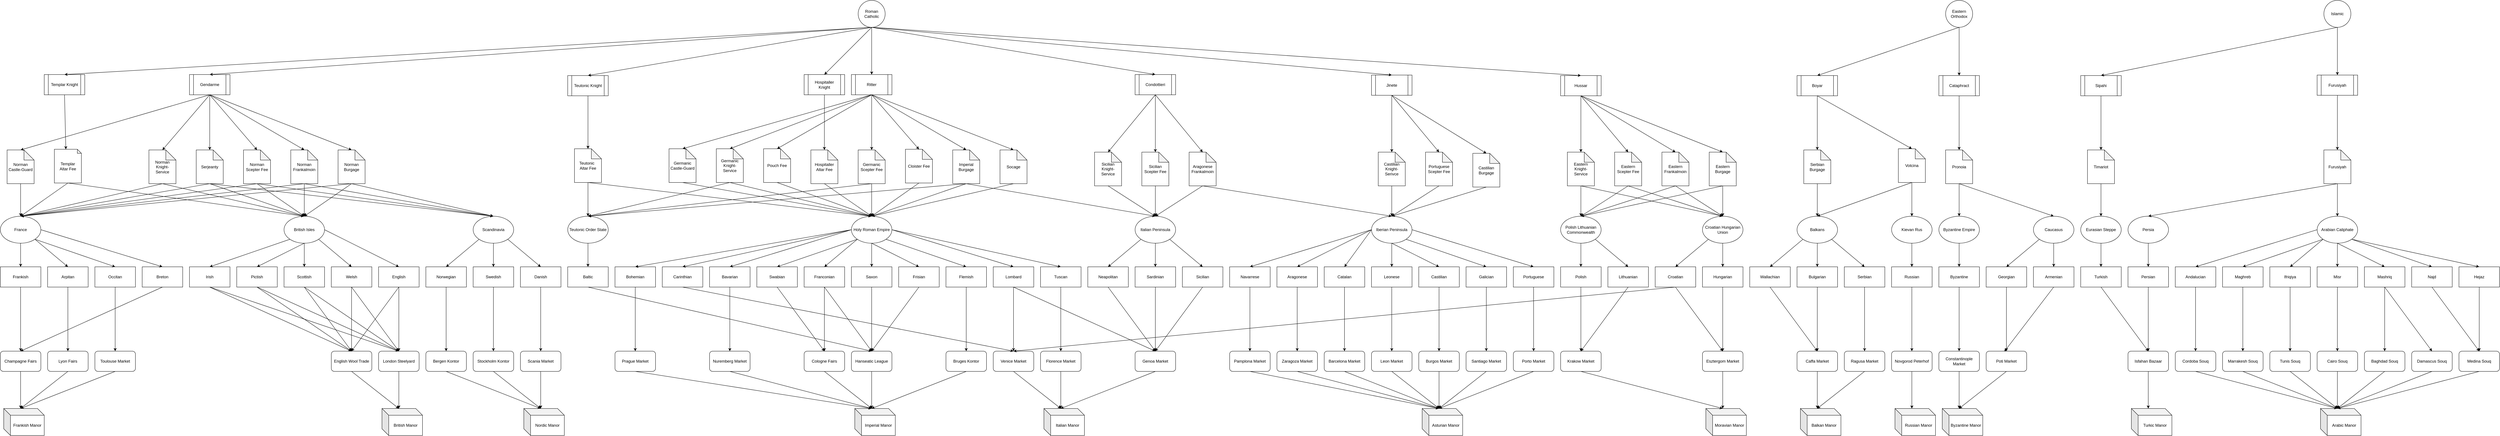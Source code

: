 <mxfile version="12.4.0" type="device" pages="1"><diagram id="U8VO_aWwuVzkkpB8mDJq" name="Page-1"><mxGraphModel dx="3502" dy="1707" grid="1" gridSize="10" guides="1" tooltips="1" connect="1" arrows="1" fold="1" page="1" pageScale="1" pageWidth="827" pageHeight="1169" math="0" shadow="0"><root><mxCell id="0"/><mxCell id="1" parent="0"/><mxCell id="bj-OwPwg-xACXKPSOx0m-1" value="Bohemian" style="rounded=0;whiteSpace=wrap;html=1;" parent="1" vertex="1"><mxGeometry x="-650" y="580" width="120" height="60" as="geometry"/></mxCell><mxCell id="bj-OwPwg-xACXKPSOx0m-2" value="Bavarian" style="rounded=0;whiteSpace=wrap;html=1;" parent="1" vertex="1"><mxGeometry x="-370" y="580" width="120" height="60" as="geometry"/></mxCell><mxCell id="bj-OwPwg-xACXKPSOx0m-3" value="Swabian" style="rounded=0;whiteSpace=wrap;html=1;" parent="1" vertex="1"><mxGeometry x="-230" y="580" width="120" height="60" as="geometry"/></mxCell><mxCell id="bj-OwPwg-xACXKPSOx0m-4" value="Franconian" style="rounded=0;whiteSpace=wrap;html=1;" parent="1" vertex="1"><mxGeometry x="-90" y="580" width="120" height="60" as="geometry"/></mxCell><mxCell id="bj-OwPwg-xACXKPSOx0m-5" value="Saxon" style="rounded=0;whiteSpace=wrap;html=1;" parent="1" vertex="1"><mxGeometry x="50" y="580" width="120" height="60" as="geometry"/></mxCell><mxCell id="bj-OwPwg-xACXKPSOx0m-6" value="Frisian" style="rounded=0;whiteSpace=wrap;html=1;" parent="1" vertex="1"><mxGeometry x="190" y="580" width="120" height="60" as="geometry"/></mxCell><mxCell id="bj-OwPwg-xACXKPSOx0m-7" value="Flemish" style="rounded=0;whiteSpace=wrap;html=1;" parent="1" vertex="1"><mxGeometry x="330" y="580" width="120" height="60" as="geometry"/></mxCell><mxCell id="bj-OwPwg-xACXKPSOx0m-8" value="Carinthian" style="rounded=0;whiteSpace=wrap;html=1;" parent="1" vertex="1"><mxGeometry x="-510" y="580" width="120" height="60" as="geometry"/></mxCell><mxCell id="bj-OwPwg-xACXKPSOx0m-9" value="Holy Roman Empire" style="ellipse;whiteSpace=wrap;html=1;" parent="1" vertex="1"><mxGeometry x="50" y="430" width="120" height="80" as="geometry"/></mxCell><mxCell id="bj-OwPwg-xACXKPSOx0m-20" value="Lombard" style="rounded=0;whiteSpace=wrap;html=1;" parent="1" vertex="1"><mxGeometry x="470" y="580" width="120" height="60" as="geometry"/></mxCell><mxCell id="bj-OwPwg-xACXKPSOx0m-21" value="Tuscan" style="rounded=0;whiteSpace=wrap;html=1;" parent="1" vertex="1"><mxGeometry x="610" y="580" width="120" height="60" as="geometry"/></mxCell><mxCell id="bj-OwPwg-xACXKPSOx0m-24" value="Neapolitan" style="rounded=0;whiteSpace=wrap;html=1;" parent="1" vertex="1"><mxGeometry x="750" y="580" width="120" height="60" as="geometry"/></mxCell><mxCell id="bj-OwPwg-xACXKPSOx0m-25" value="Sardinian" style="rounded=0;whiteSpace=wrap;html=1;" parent="1" vertex="1"><mxGeometry x="890" y="580" width="120" height="60" as="geometry"/></mxCell><mxCell id="bj-OwPwg-xACXKPSOx0m-26" value="Sicilian" style="rounded=0;whiteSpace=wrap;html=1;" parent="1" vertex="1"><mxGeometry x="1030" y="580" width="120" height="60" as="geometry"/></mxCell><mxCell id="bj-OwPwg-xACXKPSOx0m-27" value="Italian Peninsula" style="ellipse;whiteSpace=wrap;html=1;" parent="1" vertex="1"><mxGeometry x="890" y="430" width="120" height="80" as="geometry"/></mxCell><mxCell id="bj-OwPwg-xACXKPSOx0m-29" value="Teutonic Order State" style="ellipse;whiteSpace=wrap;html=1;" parent="1" vertex="1"><mxGeometry x="-790" y="430" width="120" height="80" as="geometry"/></mxCell><mxCell id="bj-OwPwg-xACXKPSOx0m-30" value="Baltic" style="rounded=0;whiteSpace=wrap;html=1;" parent="1" vertex="1"><mxGeometry x="-790" y="580" width="120" height="60" as="geometry"/></mxCell><mxCell id="bj-OwPwg-xACXKPSOx0m-36" value="Danish" style="rounded=0;whiteSpace=wrap;html=1;" parent="1" vertex="1"><mxGeometry x="-930" y="580" width="120" height="60" as="geometry"/></mxCell><mxCell id="bj-OwPwg-xACXKPSOx0m-39" value="Swedish" style="rounded=0;whiteSpace=wrap;html=1;" parent="1" vertex="1"><mxGeometry x="-1070" y="580" width="120" height="60" as="geometry"/></mxCell><mxCell id="bj-OwPwg-xACXKPSOx0m-40" value="Norwegian" style="rounded=0;whiteSpace=wrap;html=1;" parent="1" vertex="1"><mxGeometry x="-1210" y="580" width="120" height="60" as="geometry"/></mxCell><mxCell id="bj-OwPwg-xACXKPSOx0m-41" value="Scandinavia" style="ellipse;whiteSpace=wrap;html=1;" parent="1" vertex="1"><mxGeometry x="-1070" y="430" width="120" height="80" as="geometry"/></mxCell><mxCell id="bj-OwPwg-xACXKPSOx0m-42" value="" style="endArrow=classic;html=1;entryX=0.5;entryY=0;entryDx=0;entryDy=0;exitX=1;exitY=1;exitDx=0;exitDy=0;" parent="1" source="bj-OwPwg-xACXKPSOx0m-41" target="bj-OwPwg-xACXKPSOx0m-36" edge="1"><mxGeometry width="50" height="50" relative="1" as="geometry"><mxPoint x="-1210" y="710" as="sourcePoint"/><mxPoint x="-1160" y="660" as="targetPoint"/></mxGeometry></mxCell><mxCell id="bj-OwPwg-xACXKPSOx0m-43" value="" style="endArrow=classic;html=1;entryX=0.5;entryY=0;entryDx=0;entryDy=0;exitX=0.5;exitY=1;exitDx=0;exitDy=0;" parent="1" source="bj-OwPwg-xACXKPSOx0m-41" target="bj-OwPwg-xACXKPSOx0m-39" edge="1"><mxGeometry width="50" height="50" relative="1" as="geometry"><mxPoint x="-1210" y="710" as="sourcePoint"/><mxPoint x="-1160" y="660" as="targetPoint"/></mxGeometry></mxCell><mxCell id="bj-OwPwg-xACXKPSOx0m-44" value="" style="endArrow=classic;html=1;entryX=0.5;entryY=0;entryDx=0;entryDy=0;exitX=0;exitY=1;exitDx=0;exitDy=0;" parent="1" source="bj-OwPwg-xACXKPSOx0m-41" target="bj-OwPwg-xACXKPSOx0m-40" edge="1"><mxGeometry width="50" height="50" relative="1" as="geometry"><mxPoint x="-1210" y="710" as="sourcePoint"/><mxPoint x="-1160" y="660" as="targetPoint"/></mxGeometry></mxCell><mxCell id="bj-OwPwg-xACXKPSOx0m-45" value="" style="endArrow=classic;html=1;entryX=0.5;entryY=0;entryDx=0;entryDy=0;exitX=0.5;exitY=1;exitDx=0;exitDy=0;" parent="1" source="bj-OwPwg-xACXKPSOx0m-29" target="bj-OwPwg-xACXKPSOx0m-30" edge="1"><mxGeometry width="50" height="50" relative="1" as="geometry"><mxPoint x="-1210" y="710" as="sourcePoint"/><mxPoint x="-1160" y="660" as="targetPoint"/></mxGeometry></mxCell><mxCell id="bj-OwPwg-xACXKPSOx0m-46" value="" style="endArrow=classic;html=1;entryX=0.5;entryY=0;entryDx=0;entryDy=0;exitX=0;exitY=0.5;exitDx=0;exitDy=0;" parent="1" source="bj-OwPwg-xACXKPSOx0m-9" target="bj-OwPwg-xACXKPSOx0m-1" edge="1"><mxGeometry width="50" height="50" relative="1" as="geometry"><mxPoint x="-720" y="710" as="sourcePoint"/><mxPoint x="-670" y="660" as="targetPoint"/></mxGeometry></mxCell><mxCell id="bj-OwPwg-xACXKPSOx0m-47" value="" style="endArrow=classic;html=1;entryX=0.5;entryY=0;entryDx=0;entryDy=0;exitX=0;exitY=0.5;exitDx=0;exitDy=0;" parent="1" source="bj-OwPwg-xACXKPSOx0m-9" target="bj-OwPwg-xACXKPSOx0m-8" edge="1"><mxGeometry width="50" height="50" relative="1" as="geometry"><mxPoint x="-720" y="710" as="sourcePoint"/><mxPoint x="-670" y="660" as="targetPoint"/></mxGeometry></mxCell><mxCell id="bj-OwPwg-xACXKPSOx0m-48" value="" style="endArrow=classic;html=1;entryX=0.5;entryY=0;entryDx=0;entryDy=0;exitX=0;exitY=0.5;exitDx=0;exitDy=0;" parent="1" source="bj-OwPwg-xACXKPSOx0m-9" target="bj-OwPwg-xACXKPSOx0m-2" edge="1"><mxGeometry width="50" height="50" relative="1" as="geometry"><mxPoint x="10" y="470" as="sourcePoint"/><mxPoint x="-670" y="660" as="targetPoint"/></mxGeometry></mxCell><mxCell id="bj-OwPwg-xACXKPSOx0m-49" value="" style="endArrow=classic;html=1;exitX=0;exitY=1;exitDx=0;exitDy=0;entryX=0.5;entryY=0;entryDx=0;entryDy=0;" parent="1" source="bj-OwPwg-xACXKPSOx0m-9" target="bj-OwPwg-xACXKPSOx0m-3" edge="1"><mxGeometry width="50" height="50" relative="1" as="geometry"><mxPoint x="-310" y="710" as="sourcePoint"/><mxPoint x="-260" y="660" as="targetPoint"/></mxGeometry></mxCell><mxCell id="bj-OwPwg-xACXKPSOx0m-50" value="" style="endArrow=classic;html=1;entryX=0.5;entryY=0;entryDx=0;entryDy=0;exitX=0;exitY=1;exitDx=0;exitDy=0;" parent="1" source="bj-OwPwg-xACXKPSOx0m-9" target="bj-OwPwg-xACXKPSOx0m-4" edge="1"><mxGeometry width="50" height="50" relative="1" as="geometry"><mxPoint x="-310" y="710" as="sourcePoint"/><mxPoint x="-260" y="660" as="targetPoint"/></mxGeometry></mxCell><mxCell id="bj-OwPwg-xACXKPSOx0m-51" value="" style="endArrow=classic;html=1;entryX=0.5;entryY=0;entryDx=0;entryDy=0;exitX=0.5;exitY=1;exitDx=0;exitDy=0;" parent="1" source="bj-OwPwg-xACXKPSOx0m-9" target="bj-OwPwg-xACXKPSOx0m-5" edge="1"><mxGeometry width="50" height="50" relative="1" as="geometry"><mxPoint x="80" y="530" as="sourcePoint"/><mxPoint x="-170" y="660" as="targetPoint"/></mxGeometry></mxCell><mxCell id="bj-OwPwg-xACXKPSOx0m-52" value="" style="endArrow=classic;html=1;entryX=0.5;entryY=0;entryDx=0;entryDy=0;exitX=0.5;exitY=1;exitDx=0;exitDy=0;" parent="1" source="bj-OwPwg-xACXKPSOx0m-9" target="bj-OwPwg-xACXKPSOx0m-6" edge="1"><mxGeometry width="50" height="50" relative="1" as="geometry"><mxPoint x="85" y="740" as="sourcePoint"/><mxPoint x="135" y="690" as="targetPoint"/></mxGeometry></mxCell><mxCell id="bj-OwPwg-xACXKPSOx0m-53" value="" style="endArrow=classic;html=1;entryX=0.5;entryY=0;entryDx=0;entryDy=0;exitX=1;exitY=1;exitDx=0;exitDy=0;" parent="1" source="bj-OwPwg-xACXKPSOx0m-9" target="bj-OwPwg-xACXKPSOx0m-7" edge="1"><mxGeometry width="50" height="50" relative="1" as="geometry"><mxPoint x="-200" y="710" as="sourcePoint"/><mxPoint x="-150" y="660" as="targetPoint"/></mxGeometry></mxCell><mxCell id="bj-OwPwg-xACXKPSOx0m-54" value="" style="endArrow=classic;html=1;entryX=0.5;entryY=0;entryDx=0;entryDy=0;exitX=1;exitY=0.5;exitDx=0;exitDy=0;" parent="1" source="bj-OwPwg-xACXKPSOx0m-9" target="bj-OwPwg-xACXKPSOx0m-20" edge="1"><mxGeometry width="50" height="50" relative="1" as="geometry"><mxPoint x="-200" y="710" as="sourcePoint"/><mxPoint x="-150" y="660" as="targetPoint"/></mxGeometry></mxCell><mxCell id="bj-OwPwg-xACXKPSOx0m-55" value="" style="endArrow=classic;html=1;entryX=0.5;entryY=0;entryDx=0;entryDy=0;exitX=1;exitY=0.5;exitDx=0;exitDy=0;" parent="1" source="bj-OwPwg-xACXKPSOx0m-9" target="bj-OwPwg-xACXKPSOx0m-21" edge="1"><mxGeometry width="50" height="50" relative="1" as="geometry"><mxPoint x="-200" y="710" as="sourcePoint"/><mxPoint x="-150" y="660" as="targetPoint"/></mxGeometry></mxCell><mxCell id="bj-OwPwg-xACXKPSOx0m-56" value="" style="endArrow=classic;html=1;entryX=0.5;entryY=0;entryDx=0;entryDy=0;exitX=0;exitY=1;exitDx=0;exitDy=0;" parent="1" source="bj-OwPwg-xACXKPSOx0m-27" target="bj-OwPwg-xACXKPSOx0m-24" edge="1"><mxGeometry width="50" height="50" relative="1" as="geometry"><mxPoint x="320" y="710" as="sourcePoint"/><mxPoint x="370" y="660" as="targetPoint"/></mxGeometry></mxCell><mxCell id="bj-OwPwg-xACXKPSOx0m-57" value="" style="endArrow=classic;html=1;entryX=0.5;entryY=0;entryDx=0;entryDy=0;exitX=0.5;exitY=1;exitDx=0;exitDy=0;" parent="1" source="bj-OwPwg-xACXKPSOx0m-27" target="bj-OwPwg-xACXKPSOx0m-25" edge="1"><mxGeometry width="50" height="50" relative="1" as="geometry"><mxPoint x="320" y="710" as="sourcePoint"/><mxPoint x="370" y="660" as="targetPoint"/></mxGeometry></mxCell><mxCell id="bj-OwPwg-xACXKPSOx0m-58" value="" style="endArrow=classic;html=1;entryX=0.5;entryY=0;entryDx=0;entryDy=0;exitX=1;exitY=1;exitDx=0;exitDy=0;" parent="1" source="bj-OwPwg-xACXKPSOx0m-27" target="bj-OwPwg-xACXKPSOx0m-26" edge="1"><mxGeometry width="50" height="50" relative="1" as="geometry"><mxPoint x="320" y="710" as="sourcePoint"/><mxPoint x="370" y="660" as="targetPoint"/></mxGeometry></mxCell><mxCell id="bj-OwPwg-xACXKPSOx0m-59" value="Navarrese" style="rounded=0;whiteSpace=wrap;html=1;" parent="1" vertex="1"><mxGeometry x="1170" y="580" width="120" height="60" as="geometry"/></mxCell><mxCell id="bj-OwPwg-xACXKPSOx0m-60" value="Aragonese" style="rounded=0;whiteSpace=wrap;html=1;" parent="1" vertex="1"><mxGeometry x="1310" y="580" width="120" height="60" as="geometry"/></mxCell><mxCell id="bj-OwPwg-xACXKPSOx0m-61" value="Catalan" style="rounded=0;whiteSpace=wrap;html=1;" parent="1" vertex="1"><mxGeometry x="1450" y="580" width="120" height="60" as="geometry"/></mxCell><mxCell id="bj-OwPwg-xACXKPSOx0m-62" value="Leonese" style="rounded=0;whiteSpace=wrap;html=1;" parent="1" vertex="1"><mxGeometry x="1590" y="580" width="120" height="60" as="geometry"/></mxCell><mxCell id="bj-OwPwg-xACXKPSOx0m-63" value="Castilian" style="rounded=0;whiteSpace=wrap;html=1;" parent="1" vertex="1"><mxGeometry x="1730" y="580" width="120" height="60" as="geometry"/></mxCell><mxCell id="bj-OwPwg-xACXKPSOx0m-64" value="Galician" style="rounded=0;whiteSpace=wrap;html=1;" parent="1" vertex="1"><mxGeometry x="1870" y="580" width="120" height="60" as="geometry"/></mxCell><mxCell id="bj-OwPwg-xACXKPSOx0m-65" value="Portuguese" style="rounded=0;whiteSpace=wrap;html=1;" parent="1" vertex="1"><mxGeometry x="2010" y="580" width="120" height="60" as="geometry"/></mxCell><mxCell id="bj-OwPwg-xACXKPSOx0m-66" value="Polish" style="rounded=0;whiteSpace=wrap;html=1;" parent="1" vertex="1"><mxGeometry x="2150" y="580" width="120" height="60" as="geometry"/></mxCell><mxCell id="bj-OwPwg-xACXKPSOx0m-67" value="Lithuanian" style="rounded=0;whiteSpace=wrap;html=1;" parent="1" vertex="1"><mxGeometry x="2290" y="580" width="120" height="60" as="geometry"/></mxCell><mxCell id="bj-OwPwg-xACXKPSOx0m-68" value="Croatian" style="rounded=0;whiteSpace=wrap;html=1;" parent="1" vertex="1"><mxGeometry x="2430" y="580" width="120" height="60" as="geometry"/></mxCell><mxCell id="bj-OwPwg-xACXKPSOx0m-69" value="Hungarian" style="rounded=0;whiteSpace=wrap;html=1;" parent="1" vertex="1"><mxGeometry x="2570" y="580" width="120" height="60" as="geometry"/></mxCell><mxCell id="bj-OwPwg-xACXKPSOx0m-70" value="Iberian Peninsula" style="ellipse;whiteSpace=wrap;html=1;" parent="1" vertex="1"><mxGeometry x="1590" y="430" width="120" height="80" as="geometry"/></mxCell><mxCell id="bj-OwPwg-xACXKPSOx0m-71" value="" style="endArrow=classic;html=1;entryX=0.5;entryY=0;entryDx=0;entryDy=0;exitX=0;exitY=0.5;exitDx=0;exitDy=0;" parent="1" source="bj-OwPwg-xACXKPSOx0m-70" target="bj-OwPwg-xACXKPSOx0m-59" edge="1"><mxGeometry width="50" height="50" relative="1" as="geometry"><mxPoint x="840" y="710" as="sourcePoint"/><mxPoint x="890" y="660" as="targetPoint"/></mxGeometry></mxCell><mxCell id="bj-OwPwg-xACXKPSOx0m-72" value="" style="endArrow=classic;html=1;entryX=0.5;entryY=0;entryDx=0;entryDy=0;exitX=0;exitY=0.5;exitDx=0;exitDy=0;" parent="1" source="bj-OwPwg-xACXKPSOx0m-70" target="bj-OwPwg-xACXKPSOx0m-60" edge="1"><mxGeometry width="50" height="50" relative="1" as="geometry"><mxPoint x="840" y="710" as="sourcePoint"/><mxPoint x="890" y="660" as="targetPoint"/></mxGeometry></mxCell><mxCell id="bj-OwPwg-xACXKPSOx0m-73" value="" style="endArrow=classic;html=1;entryX=0.5;entryY=0;entryDx=0;entryDy=0;exitX=0;exitY=0.5;exitDx=0;exitDy=0;" parent="1" source="bj-OwPwg-xACXKPSOx0m-70" target="bj-OwPwg-xACXKPSOx0m-61" edge="1"><mxGeometry width="50" height="50" relative="1" as="geometry"><mxPoint x="840" y="710" as="sourcePoint"/><mxPoint x="890" y="660" as="targetPoint"/></mxGeometry></mxCell><mxCell id="bj-OwPwg-xACXKPSOx0m-74" value="" style="endArrow=classic;html=1;entryX=0.5;entryY=0;entryDx=0;entryDy=0;" parent="1" source="bj-OwPwg-xACXKPSOx0m-70" target="bj-OwPwg-xACXKPSOx0m-62" edge="1"><mxGeometry width="50" height="50" relative="1" as="geometry"><mxPoint x="840" y="710" as="sourcePoint"/><mxPoint x="890" y="660" as="targetPoint"/></mxGeometry></mxCell><mxCell id="bj-OwPwg-xACXKPSOx0m-75" value="" style="endArrow=classic;html=1;entryX=0.5;entryY=0;entryDx=0;entryDy=0;exitX=0.5;exitY=1;exitDx=0;exitDy=0;" parent="1" source="bj-OwPwg-xACXKPSOx0m-70" target="bj-OwPwg-xACXKPSOx0m-63" edge="1"><mxGeometry width="50" height="50" relative="1" as="geometry"><mxPoint x="1410" y="710" as="sourcePoint"/><mxPoint x="1460" y="660" as="targetPoint"/></mxGeometry></mxCell><mxCell id="bj-OwPwg-xACXKPSOx0m-76" value="" style="endArrow=classic;html=1;entryX=0.5;entryY=0;entryDx=0;entryDy=0;exitX=1;exitY=1;exitDx=0;exitDy=0;" parent="1" source="bj-OwPwg-xACXKPSOx0m-70" target="bj-OwPwg-xACXKPSOx0m-64" edge="1"><mxGeometry width="50" height="50" relative="1" as="geometry"><mxPoint x="1410" y="710" as="sourcePoint"/><mxPoint x="1460" y="660" as="targetPoint"/></mxGeometry></mxCell><mxCell id="bj-OwPwg-xACXKPSOx0m-77" value="" style="endArrow=classic;html=1;entryX=0.5;entryY=0;entryDx=0;entryDy=0;exitX=1;exitY=0.5;exitDx=0;exitDy=0;" parent="1" source="bj-OwPwg-xACXKPSOx0m-70" target="bj-OwPwg-xACXKPSOx0m-65" edge="1"><mxGeometry width="50" height="50" relative="1" as="geometry"><mxPoint x="1410" y="710" as="sourcePoint"/><mxPoint x="1460" y="660" as="targetPoint"/></mxGeometry></mxCell><mxCell id="bj-OwPwg-xACXKPSOx0m-78" value="Polish Lithuanian Commonwealth" style="ellipse;whiteSpace=wrap;html=1;" parent="1" vertex="1"><mxGeometry x="2150" y="430" width="120" height="80" as="geometry"/></mxCell><mxCell id="bj-OwPwg-xACXKPSOx0m-79" value="Croatian Hungarian Union" style="ellipse;whiteSpace=wrap;html=1;" parent="1" vertex="1"><mxGeometry x="2570" y="430" width="120" height="80" as="geometry"/></mxCell><mxCell id="bj-OwPwg-xACXKPSOx0m-80" value="" style="endArrow=classic;html=1;entryX=0.5;entryY=0;entryDx=0;entryDy=0;exitX=0.5;exitY=1;exitDx=0;exitDy=0;" parent="1" source="bj-OwPwg-xACXKPSOx0m-78" target="bj-OwPwg-xACXKPSOx0m-66" edge="1"><mxGeometry width="50" height="50" relative="1" as="geometry"><mxPoint x="1650" y="710" as="sourcePoint"/><mxPoint x="1700" y="660" as="targetPoint"/></mxGeometry></mxCell><mxCell id="bj-OwPwg-xACXKPSOx0m-81" value="" style="endArrow=classic;html=1;entryX=0.5;entryY=0;entryDx=0;entryDy=0;exitX=1;exitY=1;exitDx=0;exitDy=0;" parent="1" source="bj-OwPwg-xACXKPSOx0m-78" target="bj-OwPwg-xACXKPSOx0m-67" edge="1"><mxGeometry width="50" height="50" relative="1" as="geometry"><mxPoint x="1650" y="710" as="sourcePoint"/><mxPoint x="1700" y="660" as="targetPoint"/></mxGeometry></mxCell><mxCell id="bj-OwPwg-xACXKPSOx0m-82" value="" style="endArrow=classic;html=1;entryX=0.5;entryY=0;entryDx=0;entryDy=0;exitX=0;exitY=1;exitDx=0;exitDy=0;" parent="1" source="bj-OwPwg-xACXKPSOx0m-79" target="bj-OwPwg-xACXKPSOx0m-68" edge="1"><mxGeometry width="50" height="50" relative="1" as="geometry"><mxPoint x="1650" y="710" as="sourcePoint"/><mxPoint x="1700" y="660" as="targetPoint"/></mxGeometry></mxCell><mxCell id="bj-OwPwg-xACXKPSOx0m-83" value="" style="endArrow=classic;html=1;entryX=0.5;entryY=0;entryDx=0;entryDy=0;exitX=0.5;exitY=1;exitDx=0;exitDy=0;" parent="1" source="bj-OwPwg-xACXKPSOx0m-79" target="bj-OwPwg-xACXKPSOx0m-69" edge="1"><mxGeometry width="50" height="50" relative="1" as="geometry"><mxPoint x="1650" y="710" as="sourcePoint"/><mxPoint x="1700" y="660" as="targetPoint"/></mxGeometry></mxCell><mxCell id="bj-OwPwg-xACXKPSOx0m-84" value="Wallachian" style="rounded=0;whiteSpace=wrap;html=1;" parent="1" vertex="1"><mxGeometry x="2710" y="580" width="120" height="60" as="geometry"/></mxCell><mxCell id="bj-OwPwg-xACXKPSOx0m-85" value="Bulgarian" style="rounded=0;whiteSpace=wrap;html=1;" parent="1" vertex="1"><mxGeometry x="2850" y="580" width="120" height="60" as="geometry"/></mxCell><mxCell id="bj-OwPwg-xACXKPSOx0m-86" value="Serbian" style="rounded=0;whiteSpace=wrap;html=1;" parent="1" vertex="1"><mxGeometry x="2990" y="580" width="120" height="60" as="geometry"/></mxCell><mxCell id="bj-OwPwg-xACXKPSOx0m-87" value="Russian" style="rounded=0;whiteSpace=wrap;html=1;" parent="1" vertex="1"><mxGeometry x="3130" y="580" width="120" height="60" as="geometry"/></mxCell><mxCell id="bj-OwPwg-xACXKPSOx0m-88" value="Byzantine" style="rounded=0;whiteSpace=wrap;html=1;" parent="1" vertex="1"><mxGeometry x="3270" y="580" width="120" height="60" as="geometry"/></mxCell><mxCell id="bj-OwPwg-xACXKPSOx0m-89" value="Georgian" style="rounded=0;whiteSpace=wrap;html=1;" parent="1" vertex="1"><mxGeometry x="3410" y="580" width="120" height="60" as="geometry"/></mxCell><mxCell id="bj-OwPwg-xACXKPSOx0m-90" value="Armenian" style="rounded=0;whiteSpace=wrap;html=1;" parent="1" vertex="1"><mxGeometry x="3550" y="580" width="120" height="60" as="geometry"/></mxCell><mxCell id="bj-OwPwg-xACXKPSOx0m-91" value="Balkans" style="ellipse;whiteSpace=wrap;html=1;" parent="1" vertex="1"><mxGeometry x="2850" y="430" width="120" height="80" as="geometry"/></mxCell><mxCell id="bj-OwPwg-xACXKPSOx0m-92" value="Byzantine Empire" style="ellipse;whiteSpace=wrap;html=1;" parent="1" vertex="1"><mxGeometry x="3270" y="430" width="120" height="80" as="geometry"/></mxCell><mxCell id="bj-OwPwg-xACXKPSOx0m-93" value="Caucasus" style="ellipse;whiteSpace=wrap;html=1;" parent="1" vertex="1"><mxGeometry x="3550" y="430" width="120" height="80" as="geometry"/></mxCell><mxCell id="bj-OwPwg-xACXKPSOx0m-94" value="" style="endArrow=classic;html=1;entryX=0.5;entryY=0;entryDx=0;entryDy=0;exitX=0;exitY=1;exitDx=0;exitDy=0;" parent="1" source="bj-OwPwg-xACXKPSOx0m-91" target="bj-OwPwg-xACXKPSOx0m-84" edge="1"><mxGeometry width="50" height="50" relative="1" as="geometry"><mxPoint x="2320" y="710" as="sourcePoint"/><mxPoint x="2370" y="660" as="targetPoint"/></mxGeometry></mxCell><mxCell id="bj-OwPwg-xACXKPSOx0m-95" value="" style="endArrow=classic;html=1;entryX=0.5;entryY=0;entryDx=0;entryDy=0;exitX=0.5;exitY=1;exitDx=0;exitDy=0;" parent="1" source="bj-OwPwg-xACXKPSOx0m-91" target="bj-OwPwg-xACXKPSOx0m-85" edge="1"><mxGeometry width="50" height="50" relative="1" as="geometry"><mxPoint x="2880" y="540" as="sourcePoint"/><mxPoint x="2180" y="660" as="targetPoint"/></mxGeometry></mxCell><mxCell id="bj-OwPwg-xACXKPSOx0m-96" value="" style="endArrow=classic;html=1;entryX=0.5;entryY=0;entryDx=0;entryDy=0;exitX=1;exitY=1;exitDx=0;exitDy=0;" parent="1" source="bj-OwPwg-xACXKPSOx0m-91" target="bj-OwPwg-xACXKPSOx0m-86" edge="1"><mxGeometry width="50" height="50" relative="1" as="geometry"><mxPoint x="2130" y="710" as="sourcePoint"/><mxPoint x="2180" y="660" as="targetPoint"/></mxGeometry></mxCell><mxCell id="bj-OwPwg-xACXKPSOx0m-97" value="" style="endArrow=classic;html=1;entryX=0.5;entryY=0;entryDx=0;entryDy=0;exitX=0.5;exitY=1;exitDx=0;exitDy=0;" parent="1" source="bj-OwPwg-xACXKPSOx0m-92" target="bj-OwPwg-xACXKPSOx0m-88" edge="1"><mxGeometry width="50" height="50" relative="1" as="geometry"><mxPoint x="2780" y="710" as="sourcePoint"/><mxPoint x="2830" y="660" as="targetPoint"/></mxGeometry></mxCell><mxCell id="bj-OwPwg-xACXKPSOx0m-98" value="Kievan Rus" style="ellipse;whiteSpace=wrap;html=1;" parent="1" vertex="1"><mxGeometry x="3130" y="430" width="120" height="80" as="geometry"/></mxCell><mxCell id="bj-OwPwg-xACXKPSOx0m-99" value="" style="endArrow=classic;html=1;entryX=0.5;entryY=0;entryDx=0;entryDy=0;exitX=0.5;exitY=1;exitDx=0;exitDy=0;" parent="1" source="bj-OwPwg-xACXKPSOx0m-98" target="bj-OwPwg-xACXKPSOx0m-87" edge="1"><mxGeometry width="50" height="50" relative="1" as="geometry"><mxPoint x="2780" y="710" as="sourcePoint"/><mxPoint x="2830" y="660" as="targetPoint"/></mxGeometry></mxCell><mxCell id="bj-OwPwg-xACXKPSOx0m-100" value="" style="endArrow=classic;html=1;entryX=0.5;entryY=0;entryDx=0;entryDy=0;exitX=0.5;exitY=1;exitDx=0;exitDy=0;" parent="1" source="bj-OwPwg-xACXKPSOx0m-93" target="bj-OwPwg-xACXKPSOx0m-90" edge="1"><mxGeometry width="50" height="50" relative="1" as="geometry"><mxPoint x="2620" y="710" as="sourcePoint"/><mxPoint x="2670" y="660" as="targetPoint"/></mxGeometry></mxCell><mxCell id="bj-OwPwg-xACXKPSOx0m-101" value="" style="endArrow=classic;html=1;entryX=0.5;entryY=0;entryDx=0;entryDy=0;exitX=0;exitY=1;exitDx=0;exitDy=0;" parent="1" source="bj-OwPwg-xACXKPSOx0m-93" target="bj-OwPwg-xACXKPSOx0m-89" edge="1"><mxGeometry width="50" height="50" relative="1" as="geometry"><mxPoint x="2460" y="710" as="sourcePoint"/><mxPoint x="2510" y="660" as="targetPoint"/></mxGeometry></mxCell><mxCell id="bj-OwPwg-xACXKPSOx0m-102" value="Turkish" style="rounded=0;whiteSpace=wrap;html=1;" parent="1" vertex="1"><mxGeometry x="3690" y="580" width="120" height="60" as="geometry"/></mxCell><mxCell id="bj-OwPwg-xACXKPSOx0m-103" value="Persian" style="rounded=0;whiteSpace=wrap;html=1;" parent="1" vertex="1"><mxGeometry x="3830" y="580" width="120" height="60" as="geometry"/></mxCell><mxCell id="bj-OwPwg-xACXKPSOx0m-104" value="Eurasian Steppe" style="ellipse;whiteSpace=wrap;html=1;" parent="1" vertex="1"><mxGeometry x="3690" y="430" width="120" height="80" as="geometry"/></mxCell><mxCell id="bj-OwPwg-xACXKPSOx0m-105" value="Persia" style="ellipse;whiteSpace=wrap;html=1;" parent="1" vertex="1"><mxGeometry x="3830" y="430" width="120" height="80" as="geometry"/></mxCell><mxCell id="bj-OwPwg-xACXKPSOx0m-106" value="" style="endArrow=classic;html=1;entryX=0.5;entryY=0;entryDx=0;entryDy=0;exitX=0.5;exitY=1;exitDx=0;exitDy=0;" parent="1" source="bj-OwPwg-xACXKPSOx0m-104" target="bj-OwPwg-xACXKPSOx0m-102" edge="1"><mxGeometry width="50" height="50" relative="1" as="geometry"><mxPoint x="3090" y="710" as="sourcePoint"/><mxPoint x="3140" y="660" as="targetPoint"/></mxGeometry></mxCell><mxCell id="bj-OwPwg-xACXKPSOx0m-107" value="" style="endArrow=classic;html=1;entryX=0.5;entryY=0;entryDx=0;entryDy=0;exitX=0.5;exitY=1;exitDx=0;exitDy=0;" parent="1" source="bj-OwPwg-xACXKPSOx0m-105" target="bj-OwPwg-xACXKPSOx0m-103" edge="1"><mxGeometry width="50" height="50" relative="1" as="geometry"><mxPoint x="3090" y="710" as="sourcePoint"/><mxPoint x="3140" y="660" as="targetPoint"/></mxGeometry></mxCell><mxCell id="bj-OwPwg-xACXKPSOx0m-108" value="Andalucian" style="rounded=0;whiteSpace=wrap;html=1;" parent="1" vertex="1"><mxGeometry x="3970" y="580" width="120" height="60" as="geometry"/></mxCell><mxCell id="bj-OwPwg-xACXKPSOx0m-109" value="Maghreb" style="rounded=0;whiteSpace=wrap;html=1;" parent="1" vertex="1"><mxGeometry x="4110" y="580" width="120" height="60" as="geometry"/></mxCell><mxCell id="bj-OwPwg-xACXKPSOx0m-110" value="Ifriqiya" style="rounded=0;whiteSpace=wrap;html=1;" parent="1" vertex="1"><mxGeometry x="4250" y="580" width="120" height="60" as="geometry"/></mxCell><mxCell id="bj-OwPwg-xACXKPSOx0m-111" value="Misr" style="rounded=0;whiteSpace=wrap;html=1;" parent="1" vertex="1"><mxGeometry x="4390" y="580" width="120" height="60" as="geometry"/></mxCell><mxCell id="bj-OwPwg-xACXKPSOx0m-112" value="Najd" style="rounded=0;whiteSpace=wrap;html=1;" parent="1" vertex="1"><mxGeometry x="4670" y="580" width="120" height="60" as="geometry"/></mxCell><mxCell id="bj-OwPwg-xACXKPSOx0m-113" value="Hejaz" style="rounded=0;whiteSpace=wrap;html=1;" parent="1" vertex="1"><mxGeometry x="4810" y="580" width="120" height="60" as="geometry"/></mxCell><mxCell id="bj-OwPwg-xACXKPSOx0m-114" value="Mashriq" style="rounded=0;whiteSpace=wrap;html=1;" parent="1" vertex="1"><mxGeometry x="4530" y="580" width="120" height="60" as="geometry"/></mxCell><mxCell id="bj-OwPwg-xACXKPSOx0m-115" value="Arabian Caliphate" style="ellipse;whiteSpace=wrap;html=1;" parent="1" vertex="1"><mxGeometry x="4390" y="430" width="120" height="80" as="geometry"/></mxCell><mxCell id="bj-OwPwg-xACXKPSOx0m-116" value="" style="endArrow=classic;html=1;entryX=0.5;entryY=0;entryDx=0;entryDy=0;exitX=0;exitY=0.5;exitDx=0;exitDy=0;" parent="1" source="bj-OwPwg-xACXKPSOx0m-115" target="bj-OwPwg-xACXKPSOx0m-108" edge="1"><mxGeometry width="50" height="50" relative="1" as="geometry"><mxPoint x="3830" y="710" as="sourcePoint"/><mxPoint x="3880" y="660" as="targetPoint"/></mxGeometry></mxCell><mxCell id="bj-OwPwg-xACXKPSOx0m-117" value="" style="endArrow=classic;html=1;entryX=0.5;entryY=0;entryDx=0;entryDy=0;exitX=0;exitY=1;exitDx=0;exitDy=0;" parent="1" source="bj-OwPwg-xACXKPSOx0m-115" target="bj-OwPwg-xACXKPSOx0m-109" edge="1"><mxGeometry width="50" height="50" relative="1" as="geometry"><mxPoint x="3830" y="710" as="sourcePoint"/><mxPoint x="3880" y="660" as="targetPoint"/></mxGeometry></mxCell><mxCell id="bj-OwPwg-xACXKPSOx0m-118" value="" style="endArrow=classic;html=1;entryX=0.5;entryY=0;entryDx=0;entryDy=0;exitX=0;exitY=1;exitDx=0;exitDy=0;" parent="1" source="bj-OwPwg-xACXKPSOx0m-115" target="bj-OwPwg-xACXKPSOx0m-110" edge="1"><mxGeometry width="50" height="50" relative="1" as="geometry"><mxPoint x="3830" y="710" as="sourcePoint"/><mxPoint x="3880" y="660" as="targetPoint"/></mxGeometry></mxCell><mxCell id="bj-OwPwg-xACXKPSOx0m-119" value="" style="endArrow=classic;html=1;entryX=0.5;entryY=0;entryDx=0;entryDy=0;" parent="1" source="bj-OwPwg-xACXKPSOx0m-115" target="bj-OwPwg-xACXKPSOx0m-111" edge="1"><mxGeometry width="50" height="50" relative="1" as="geometry"><mxPoint x="3830" y="710" as="sourcePoint"/><mxPoint x="3880" y="660" as="targetPoint"/></mxGeometry></mxCell><mxCell id="bj-OwPwg-xACXKPSOx0m-120" value="" style="endArrow=classic;html=1;entryX=0.5;entryY=0;entryDx=0;entryDy=0;" parent="1" target="bj-OwPwg-xACXKPSOx0m-114" edge="1"><mxGeometry width="50" height="50" relative="1" as="geometry"><mxPoint x="4450" y="510" as="sourcePoint"/><mxPoint x="3880" y="660" as="targetPoint"/></mxGeometry></mxCell><mxCell id="bj-OwPwg-xACXKPSOx0m-121" value="" style="endArrow=classic;html=1;entryX=0.5;entryY=0;entryDx=0;entryDy=0;exitX=1;exitY=1;exitDx=0;exitDy=0;" parent="1" source="bj-OwPwg-xACXKPSOx0m-115" target="bj-OwPwg-xACXKPSOx0m-112" edge="1"><mxGeometry width="50" height="50" relative="1" as="geometry"><mxPoint x="3830" y="710" as="sourcePoint"/><mxPoint x="3880" y="660" as="targetPoint"/></mxGeometry></mxCell><mxCell id="bj-OwPwg-xACXKPSOx0m-122" value="" style="endArrow=classic;html=1;entryX=0.5;entryY=0;entryDx=0;entryDy=0;exitX=1;exitY=1;exitDx=0;exitDy=0;" parent="1" source="bj-OwPwg-xACXKPSOx0m-115" target="bj-OwPwg-xACXKPSOx0m-113" edge="1"><mxGeometry width="50" height="50" relative="1" as="geometry"><mxPoint x="3830" y="710" as="sourcePoint"/><mxPoint x="3880" y="660" as="targetPoint"/></mxGeometry></mxCell><mxCell id="bj-OwPwg-xACXKPSOx0m-123" value="English" style="rounded=0;whiteSpace=wrap;html=1;" parent="1" vertex="1"><mxGeometry x="-1350" y="580" width="120" height="60" as="geometry"/></mxCell><mxCell id="bj-OwPwg-xACXKPSOx0m-124" value="Welsh" style="rounded=0;whiteSpace=wrap;html=1;" parent="1" vertex="1"><mxGeometry x="-1490" y="580" width="120" height="60" as="geometry"/></mxCell><mxCell id="bj-OwPwg-xACXKPSOx0m-125" value="Scottish" style="rounded=0;whiteSpace=wrap;html=1;" parent="1" vertex="1"><mxGeometry x="-1630" y="580" width="120" height="60" as="geometry"/></mxCell><mxCell id="bj-OwPwg-xACXKPSOx0m-126" value="Pictish" style="rounded=0;whiteSpace=wrap;html=1;" parent="1" vertex="1"><mxGeometry x="-1770" y="580" width="120" height="60" as="geometry"/></mxCell><mxCell id="bj-OwPwg-xACXKPSOx0m-127" value="Irish" style="rounded=0;whiteSpace=wrap;html=1;" parent="1" vertex="1"><mxGeometry x="-1910" y="580" width="120" height="60" as="geometry"/></mxCell><mxCell id="bj-OwPwg-xACXKPSOx0m-128" value="British Isles" style="ellipse;whiteSpace=wrap;html=1;" parent="1" vertex="1"><mxGeometry x="-1630" y="430" width="120" height="80" as="geometry"/></mxCell><mxCell id="bj-OwPwg-xACXKPSOx0m-129" value="" style="endArrow=classic;html=1;entryX=0.5;entryY=0;entryDx=0;entryDy=0;exitX=1;exitY=0.5;exitDx=0;exitDy=0;" parent="1" source="bj-OwPwg-xACXKPSOx0m-128" target="bj-OwPwg-xACXKPSOx0m-123" edge="1"><mxGeometry width="50" height="50" relative="1" as="geometry"><mxPoint x="-1910" y="710" as="sourcePoint"/><mxPoint x="-1860" y="660" as="targetPoint"/></mxGeometry></mxCell><mxCell id="bj-OwPwg-xACXKPSOx0m-130" value="" style="endArrow=classic;html=1;entryX=0.5;entryY=0;entryDx=0;entryDy=0;exitX=1;exitY=1;exitDx=0;exitDy=0;" parent="1" source="bj-OwPwg-xACXKPSOx0m-128" target="bj-OwPwg-xACXKPSOx0m-124" edge="1"><mxGeometry width="50" height="50" relative="1" as="geometry"><mxPoint x="-1910" y="710" as="sourcePoint"/><mxPoint x="-1860" y="660" as="targetPoint"/></mxGeometry></mxCell><mxCell id="bj-OwPwg-xACXKPSOx0m-131" value="" style="endArrow=classic;html=1;entryX=0.5;entryY=0;entryDx=0;entryDy=0;exitX=0.5;exitY=1;exitDx=0;exitDy=0;" parent="1" source="bj-OwPwg-xACXKPSOx0m-128" target="bj-OwPwg-xACXKPSOx0m-125" edge="1"><mxGeometry width="50" height="50" relative="1" as="geometry"><mxPoint x="-1910" y="710" as="sourcePoint"/><mxPoint x="-1860" y="660" as="targetPoint"/></mxGeometry></mxCell><mxCell id="bj-OwPwg-xACXKPSOx0m-132" value="" style="endArrow=classic;html=1;entryX=0.5;entryY=0;entryDx=0;entryDy=0;exitX=0.5;exitY=1;exitDx=0;exitDy=0;" parent="1" source="bj-OwPwg-xACXKPSOx0m-128" target="bj-OwPwg-xACXKPSOx0m-126" edge="1"><mxGeometry width="50" height="50" relative="1" as="geometry"><mxPoint x="-1910" y="710" as="sourcePoint"/><mxPoint x="-1860" y="660" as="targetPoint"/></mxGeometry></mxCell><mxCell id="bj-OwPwg-xACXKPSOx0m-133" value="" style="endArrow=classic;html=1;entryX=0.5;entryY=0;entryDx=0;entryDy=0;exitX=0;exitY=1;exitDx=0;exitDy=0;" parent="1" source="bj-OwPwg-xACXKPSOx0m-128" target="bj-OwPwg-xACXKPSOx0m-127" edge="1"><mxGeometry width="50" height="50" relative="1" as="geometry"><mxPoint x="-1910" y="710" as="sourcePoint"/><mxPoint x="-1860" y="660" as="targetPoint"/></mxGeometry></mxCell><mxCell id="bj-OwPwg-xACXKPSOx0m-134" value="Frankish" style="rounded=0;whiteSpace=wrap;html=1;" parent="1" vertex="1"><mxGeometry x="-2470" y="580" width="120" height="60" as="geometry"/></mxCell><mxCell id="bj-OwPwg-xACXKPSOx0m-135" value="Occitan" style="rounded=0;whiteSpace=wrap;html=1;" parent="1" vertex="1"><mxGeometry x="-2190" y="580" width="120" height="60" as="geometry"/></mxCell><mxCell id="bj-OwPwg-xACXKPSOx0m-136" value="Arpitan" style="rounded=0;whiteSpace=wrap;html=1;" parent="1" vertex="1"><mxGeometry x="-2330" y="580" width="120" height="60" as="geometry"/></mxCell><mxCell id="bj-OwPwg-xACXKPSOx0m-137" value="Breton" style="rounded=0;whiteSpace=wrap;html=1;" parent="1" vertex="1"><mxGeometry x="-2050" y="580" width="120" height="60" as="geometry"/></mxCell><mxCell id="bj-OwPwg-xACXKPSOx0m-139" value="France" style="ellipse;whiteSpace=wrap;html=1;" parent="1" vertex="1"><mxGeometry x="-2470" y="430" width="120" height="80" as="geometry"/></mxCell><mxCell id="bj-OwPwg-xACXKPSOx0m-140" value="" style="endArrow=classic;html=1;entryX=0.5;entryY=0;entryDx=0;entryDy=0;exitX=1;exitY=0.5;exitDx=0;exitDy=0;" parent="1" source="bj-OwPwg-xACXKPSOx0m-139" target="bj-OwPwg-xACXKPSOx0m-137" edge="1"><mxGeometry width="50" height="50" relative="1" as="geometry"><mxPoint x="-2470" y="710" as="sourcePoint"/><mxPoint x="-2420" y="660" as="targetPoint"/></mxGeometry></mxCell><mxCell id="bj-OwPwg-xACXKPSOx0m-141" value="" style="endArrow=classic;html=1;entryX=0.5;entryY=0;entryDx=0;entryDy=0;exitX=1;exitY=1;exitDx=0;exitDy=0;" parent="1" source="bj-OwPwg-xACXKPSOx0m-139" target="bj-OwPwg-xACXKPSOx0m-135" edge="1"><mxGeometry width="50" height="50" relative="1" as="geometry"><mxPoint x="-2470" y="710" as="sourcePoint"/><mxPoint x="-2420" y="660" as="targetPoint"/></mxGeometry></mxCell><mxCell id="bj-OwPwg-xACXKPSOx0m-142" value="" style="endArrow=classic;html=1;entryX=0.5;entryY=0;entryDx=0;entryDy=0;exitX=1;exitY=1;exitDx=0;exitDy=0;" parent="1" source="bj-OwPwg-xACXKPSOx0m-139" target="bj-OwPwg-xACXKPSOx0m-136" edge="1"><mxGeometry width="50" height="50" relative="1" as="geometry"><mxPoint x="-2470" y="710" as="sourcePoint"/><mxPoint x="-2420" y="660" as="targetPoint"/></mxGeometry></mxCell><mxCell id="bj-OwPwg-xACXKPSOx0m-143" value="" style="endArrow=classic;html=1;entryX=0.5;entryY=0;entryDx=0;entryDy=0;exitX=0.5;exitY=1;exitDx=0;exitDy=0;" parent="1" source="bj-OwPwg-xACXKPSOx0m-139" target="bj-OwPwg-xACXKPSOx0m-134" edge="1"><mxGeometry width="50" height="50" relative="1" as="geometry"><mxPoint x="-2470" y="710" as="sourcePoint"/><mxPoint x="-2420" y="660" as="targetPoint"/></mxGeometry></mxCell><mxCell id="bj-OwPwg-xACXKPSOx0m-144" value="Roman Catholic" style="ellipse;whiteSpace=wrap;html=1;aspect=fixed;" parent="1" vertex="1"><mxGeometry x="70" y="-210" width="80" height="80" as="geometry"/></mxCell><mxCell id="bj-OwPwg-xACXKPSOx0m-156" value="Eastern Orthodox" style="ellipse;whiteSpace=wrap;html=1;aspect=fixed;" parent="1" vertex="1"><mxGeometry x="3290" y="-210" width="80" height="80" as="geometry"/></mxCell><mxCell id="BCy4zsDEGH9KbuqlDQcw-14" value="Venice Market" style="rounded=1;whiteSpace=wrap;html=1;" parent="1" vertex="1"><mxGeometry x="470" y="830" width="120" height="60" as="geometry"/></mxCell><mxCell id="BCy4zsDEGH9KbuqlDQcw-17" value="" style="endArrow=classic;html=1;entryX=0.5;entryY=0;entryDx=0;entryDy=0;exitX=0.5;exitY=1;exitDx=0;exitDy=0;" parent="1" source="bj-OwPwg-xACXKPSOx0m-20" target="BCy4zsDEGH9KbuqlDQcw-14" edge="1"><mxGeometry width="50" height="50" relative="1" as="geometry"><mxPoint x="270" y="960" as="sourcePoint"/><mxPoint x="320" y="910" as="targetPoint"/></mxGeometry></mxCell><mxCell id="BCy4zsDEGH9KbuqlDQcw-20" value="Champagne Fairs" style="rounded=1;whiteSpace=wrap;html=1;" parent="1" vertex="1"><mxGeometry x="-2470" y="830" width="120" height="60" as="geometry"/></mxCell><mxCell id="BCy4zsDEGH9KbuqlDQcw-21" value="" style="endArrow=classic;html=1;entryX=0.5;entryY=0;entryDx=0;entryDy=0;" parent="1" source="bj-OwPwg-xACXKPSOx0m-134" target="BCy4zsDEGH9KbuqlDQcw-20" edge="1"><mxGeometry width="50" height="50" relative="1" as="geometry"><mxPoint x="-2470" y="960" as="sourcePoint"/><mxPoint x="-2420" y="910" as="targetPoint"/></mxGeometry></mxCell><mxCell id="BCy4zsDEGH9KbuqlDQcw-26" value="Cologne Fairs" style="rounded=1;whiteSpace=wrap;html=1;" parent="1" vertex="1"><mxGeometry x="-90" y="830" width="120" height="60" as="geometry"/></mxCell><mxCell id="BCy4zsDEGH9KbuqlDQcw-27" value="" style="endArrow=classic;html=1;entryX=0.5;entryY=0;entryDx=0;entryDy=0;exitX=0.5;exitY=1;exitDx=0;exitDy=0;" parent="1" source="bj-OwPwg-xACXKPSOx0m-4" target="BCy4zsDEGH9KbuqlDQcw-26" edge="1"><mxGeometry width="50" height="50" relative="1" as="geometry"><mxPoint x="-710" y="960" as="sourcePoint"/><mxPoint x="-660" y="910" as="targetPoint"/></mxGeometry></mxCell><mxCell id="BCy4zsDEGH9KbuqlDQcw-28" value="Bruges Kontor" style="rounded=1;whiteSpace=wrap;html=1;" parent="1" vertex="1"><mxGeometry x="330" y="830" width="120" height="60" as="geometry"/></mxCell><mxCell id="BCy4zsDEGH9KbuqlDQcw-29" value="Florence Market" style="rounded=1;whiteSpace=wrap;html=1;" parent="1" vertex="1"><mxGeometry x="610" y="830" width="120" height="60" as="geometry"/></mxCell><mxCell id="BCy4zsDEGH9KbuqlDQcw-30" value="Lyon Fairs" style="rounded=1;whiteSpace=wrap;html=1;" parent="1" vertex="1"><mxGeometry x="-2330" y="830" width="120" height="60" as="geometry"/></mxCell><mxCell id="BCy4zsDEGH9KbuqlDQcw-31" value="" style="endArrow=classic;html=1;entryX=0.5;entryY=0;entryDx=0;entryDy=0;exitX=0.5;exitY=1;exitDx=0;exitDy=0;" parent="1" source="bj-OwPwg-xACXKPSOx0m-136" target="BCy4zsDEGH9KbuqlDQcw-30" edge="1"><mxGeometry width="50" height="50" relative="1" as="geometry"><mxPoint x="-2470" y="960" as="sourcePoint"/><mxPoint x="-2420" y="910" as="targetPoint"/></mxGeometry></mxCell><mxCell id="BCy4zsDEGH9KbuqlDQcw-32" value="" style="endArrow=classic;html=1;entryX=0.5;entryY=0;entryDx=0;entryDy=0;exitX=0.5;exitY=1;exitDx=0;exitDy=0;" parent="1" source="bj-OwPwg-xACXKPSOx0m-7" target="BCy4zsDEGH9KbuqlDQcw-28" edge="1"><mxGeometry width="50" height="50" relative="1" as="geometry"><mxPoint x="-440" y="960" as="sourcePoint"/><mxPoint x="-390" y="910" as="targetPoint"/></mxGeometry></mxCell><mxCell id="BCy4zsDEGH9KbuqlDQcw-33" value="" style="endArrow=classic;html=1;entryX=0.5;entryY=0;entryDx=0;entryDy=0;exitX=0.5;exitY=1;exitDx=0;exitDy=0;" parent="1" source="bj-OwPwg-xACXKPSOx0m-21" target="BCy4zsDEGH9KbuqlDQcw-29" edge="1"><mxGeometry width="50" height="50" relative="1" as="geometry"><mxPoint x="170" y="960" as="sourcePoint"/><mxPoint x="220" y="910" as="targetPoint"/></mxGeometry></mxCell><mxCell id="BCy4zsDEGH9KbuqlDQcw-34" value="Toulouse Market" style="rounded=1;whiteSpace=wrap;html=1;" parent="1" vertex="1"><mxGeometry x="-2190" y="830" width="120" height="60" as="geometry"/></mxCell><mxCell id="BCy4zsDEGH9KbuqlDQcw-35" value="" style="endArrow=classic;html=1;entryX=0.5;entryY=0;entryDx=0;entryDy=0;exitX=0.5;exitY=1;exitDx=0;exitDy=0;" parent="1" source="bj-OwPwg-xACXKPSOx0m-135" target="BCy4zsDEGH9KbuqlDQcw-34" edge="1"><mxGeometry width="50" height="50" relative="1" as="geometry"><mxPoint x="-2470" y="960" as="sourcePoint"/><mxPoint x="-2420" y="910" as="targetPoint"/></mxGeometry></mxCell><mxCell id="BCy4zsDEGH9KbuqlDQcw-37" value="" style="endArrow=classic;html=1;exitX=0.5;exitY=1;exitDx=0;exitDy=0;entryX=0.5;entryY=0;entryDx=0;entryDy=0;" parent="1" source="bj-OwPwg-xACXKPSOx0m-3" target="BCy4zsDEGH9KbuqlDQcw-26" edge="1"><mxGeometry width="50" height="50" relative="1" as="geometry"><mxPoint x="-690" y="960" as="sourcePoint"/><mxPoint x="-310" y="830" as="targetPoint"/></mxGeometry></mxCell><mxCell id="BCy4zsDEGH9KbuqlDQcw-39" value="London Steelyard" style="rounded=1;whiteSpace=wrap;html=1;" parent="1" vertex="1"><mxGeometry x="-1350" y="830" width="120" height="60" as="geometry"/></mxCell><mxCell id="BCy4zsDEGH9KbuqlDQcw-40" value="" style="endArrow=classic;html=1;entryX=0.5;entryY=0;entryDx=0;entryDy=0;exitX=0.5;exitY=1;exitDx=0;exitDy=0;" parent="1" source="bj-OwPwg-xACXKPSOx0m-123" target="BCy4zsDEGH9KbuqlDQcw-39" edge="1"><mxGeometry width="50" height="50" relative="1" as="geometry"><mxPoint x="-2100" y="960" as="sourcePoint"/><mxPoint x="-2050" y="910" as="targetPoint"/></mxGeometry></mxCell><mxCell id="BCy4zsDEGH9KbuqlDQcw-45" value="Hanseatic League" style="rounded=1;whiteSpace=wrap;html=1;" parent="1" vertex="1"><mxGeometry x="50" y="830" width="120" height="60" as="geometry"/></mxCell><mxCell id="BCy4zsDEGH9KbuqlDQcw-46" value="" style="endArrow=classic;html=1;entryX=0.5;entryY=0;entryDx=0;entryDy=0;exitX=0.5;exitY=1;exitDx=0;exitDy=0;" parent="1" source="bj-OwPwg-xACXKPSOx0m-5" target="BCy4zsDEGH9KbuqlDQcw-45" edge="1"><mxGeometry width="50" height="50" relative="1" as="geometry"><mxPoint x="-350" y="960" as="sourcePoint"/><mxPoint x="-300" y="910" as="targetPoint"/></mxGeometry></mxCell><mxCell id="BCy4zsDEGH9KbuqlDQcw-48" value="Bergen Kontor" style="rounded=1;whiteSpace=wrap;html=1;" parent="1" vertex="1"><mxGeometry x="-1210" y="830" width="120" height="60" as="geometry"/></mxCell><mxCell id="BCy4zsDEGH9KbuqlDQcw-49" value="Scania Market" style="rounded=1;whiteSpace=wrap;html=1;" parent="1" vertex="1"><mxGeometry x="-930" y="830" width="120" height="60" as="geometry"/></mxCell><mxCell id="BCy4zsDEGH9KbuqlDQcw-50" value="" style="endArrow=classic;html=1;entryX=0.5;entryY=0;entryDx=0;entryDy=0;exitX=0.5;exitY=1;exitDx=0;exitDy=0;" parent="1" source="bj-OwPwg-xACXKPSOx0m-36" target="BCy4zsDEGH9KbuqlDQcw-49" edge="1"><mxGeometry width="50" height="50" relative="1" as="geometry"><mxPoint x="-1340" y="960" as="sourcePoint"/><mxPoint x="-1290" y="910" as="targetPoint"/></mxGeometry></mxCell><mxCell id="BCy4zsDEGH9KbuqlDQcw-51" value="" style="endArrow=classic;html=1;entryX=0.5;entryY=0;entryDx=0;entryDy=0;exitX=0.5;exitY=1;exitDx=0;exitDy=0;" parent="1" source="bj-OwPwg-xACXKPSOx0m-40" target="BCy4zsDEGH9KbuqlDQcw-48" edge="1"><mxGeometry width="50" height="50" relative="1" as="geometry"><mxPoint x="-1340" y="960" as="sourcePoint"/><mxPoint x="-1290" y="910" as="targetPoint"/></mxGeometry></mxCell><mxCell id="BCy4zsDEGH9KbuqlDQcw-56" value="Novgorod Peterhof" style="rounded=1;whiteSpace=wrap;html=1;" parent="1" vertex="1"><mxGeometry x="3130" y="830" width="120" height="60" as="geometry"/></mxCell><mxCell id="BCy4zsDEGH9KbuqlDQcw-57" value="" style="endArrow=classic;html=1;entryX=0.5;entryY=0;entryDx=0;entryDy=0;exitX=0.5;exitY=1;exitDx=0;exitDy=0;" parent="1" source="bj-OwPwg-xACXKPSOx0m-87" target="BCy4zsDEGH9KbuqlDQcw-56" edge="1"><mxGeometry width="50" height="50" relative="1" as="geometry"><mxPoint x="2660" y="960" as="sourcePoint"/><mxPoint x="2710" y="910" as="targetPoint"/></mxGeometry></mxCell><mxCell id="BCy4zsDEGH9KbuqlDQcw-58" value="Genoa Market" style="rounded=1;whiteSpace=wrap;html=1;" parent="1" vertex="1"><mxGeometry x="890" y="830" width="120" height="60" as="geometry"/></mxCell><mxCell id="BCy4zsDEGH9KbuqlDQcw-59" value="" style="endArrow=classic;html=1;entryX=0.5;entryY=0;entryDx=0;entryDy=0;exitX=0.5;exitY=1;exitDx=0;exitDy=0;" parent="1" source="bj-OwPwg-xACXKPSOx0m-25" target="BCy4zsDEGH9KbuqlDQcw-58" edge="1"><mxGeometry width="50" height="50" relative="1" as="geometry"><mxPoint x="300" y="960" as="sourcePoint"/><mxPoint x="350" y="910" as="targetPoint"/></mxGeometry></mxCell><mxCell id="BCy4zsDEGH9KbuqlDQcw-60" value="" style="endArrow=classic;html=1;entryX=0.5;entryY=0;entryDx=0;entryDy=0;exitX=0.5;exitY=1;exitDx=0;exitDy=0;" parent="1" source="bj-OwPwg-xACXKPSOx0m-137" target="BCy4zsDEGH9KbuqlDQcw-20" edge="1"><mxGeometry width="50" height="50" relative="1" as="geometry"><mxPoint x="-2470" y="960" as="sourcePoint"/><mxPoint x="-2420" y="910" as="targetPoint"/></mxGeometry></mxCell><mxCell id="BCy4zsDEGH9KbuqlDQcw-61" value="" style="endArrow=classic;html=1;entryX=0.5;entryY=0;entryDx=0;entryDy=0;exitX=0.5;exitY=1;exitDx=0;exitDy=0;" parent="1" source="bj-OwPwg-xACXKPSOx0m-124" target="BCy4zsDEGH9KbuqlDQcw-39" edge="1"><mxGeometry width="50" height="50" relative="1" as="geometry"><mxPoint x="-1990" y="960" as="sourcePoint"/><mxPoint x="-1940" y="910" as="targetPoint"/></mxGeometry></mxCell><mxCell id="BCy4zsDEGH9KbuqlDQcw-62" value="" style="endArrow=classic;html=1;entryX=0.5;entryY=0;entryDx=0;entryDy=0;exitX=0.5;exitY=1;exitDx=0;exitDy=0;" parent="1" source="bj-OwPwg-xACXKPSOx0m-125" target="BCy4zsDEGH9KbuqlDQcw-39" edge="1"><mxGeometry width="50" height="50" relative="1" as="geometry"><mxPoint x="-1990" y="960" as="sourcePoint"/><mxPoint x="-1940" y="910" as="targetPoint"/></mxGeometry></mxCell><mxCell id="BCy4zsDEGH9KbuqlDQcw-63" value="" style="endArrow=classic;html=1;entryX=0.5;entryY=0;entryDx=0;entryDy=0;exitX=0.5;exitY=1;exitDx=0;exitDy=0;" parent="1" source="bj-OwPwg-xACXKPSOx0m-126" target="BCy4zsDEGH9KbuqlDQcw-39" edge="1"><mxGeometry width="50" height="50" relative="1" as="geometry"><mxPoint x="-1990" y="960" as="sourcePoint"/><mxPoint x="-1940" y="910" as="targetPoint"/></mxGeometry></mxCell><mxCell id="BCy4zsDEGH9KbuqlDQcw-64" value="" style="endArrow=classic;html=1;entryX=0.5;entryY=0;entryDx=0;entryDy=0;exitX=0.5;exitY=1;exitDx=0;exitDy=0;" parent="1" source="bj-OwPwg-xACXKPSOx0m-127" target="BCy4zsDEGH9KbuqlDQcw-39" edge="1"><mxGeometry width="50" height="50" relative="1" as="geometry"><mxPoint x="-1990" y="960" as="sourcePoint"/><mxPoint x="-1940" y="910" as="targetPoint"/></mxGeometry></mxCell><mxCell id="BCy4zsDEGH9KbuqlDQcw-65" value="" style="endArrow=classic;html=1;entryX=0.5;entryY=0;entryDx=0;entryDy=0;exitX=0.5;exitY=1;exitDx=0;exitDy=0;" parent="1" source="bj-OwPwg-xACXKPSOx0m-30" target="BCy4zsDEGH9KbuqlDQcw-45" edge="1"><mxGeometry width="50" height="50" relative="1" as="geometry"><mxPoint x="-820" y="960" as="sourcePoint"/><mxPoint x="-770" y="910" as="targetPoint"/></mxGeometry></mxCell><mxCell id="BCy4zsDEGH9KbuqlDQcw-66" value="" style="endArrow=classic;html=1;entryX=0.5;entryY=0;entryDx=0;entryDy=0;exitX=0.5;exitY=1;exitDx=0;exitDy=0;" parent="1" source="bj-OwPwg-xACXKPSOx0m-6" target="BCy4zsDEGH9KbuqlDQcw-45" edge="1"><mxGeometry width="50" height="50" relative="1" as="geometry"><mxPoint x="-300" y="960" as="sourcePoint"/><mxPoint x="-250" y="910" as="targetPoint"/></mxGeometry></mxCell><mxCell id="BCy4zsDEGH9KbuqlDQcw-67" value="" style="endArrow=classic;html=1;entryX=0.5;entryY=0;entryDx=0;entryDy=0;" parent="1" target="BCy4zsDEGH9KbuqlDQcw-45" edge="1"><mxGeometry width="50" height="50" relative="1" as="geometry"><mxPoint x="-30" y="640" as="sourcePoint"/><mxPoint x="-630" y="910" as="targetPoint"/></mxGeometry></mxCell><mxCell id="BCy4zsDEGH9KbuqlDQcw-68" value="" style="endArrow=classic;html=1;exitX=0.5;exitY=1;exitDx=0;exitDy=0;entryX=0.5;entryY=0;entryDx=0;entryDy=0;" parent="1" source="bj-OwPwg-xACXKPSOx0m-8" target="BCy4zsDEGH9KbuqlDQcw-14" edge="1"><mxGeometry width="50" height="50" relative="1" as="geometry"><mxPoint x="-550" y="960" as="sourcePoint"/><mxPoint x="-500" y="910" as="targetPoint"/></mxGeometry></mxCell><mxCell id="BCy4zsDEGH9KbuqlDQcw-69" value="" style="endArrow=classic;html=1;entryX=0.5;entryY=0;entryDx=0;entryDy=0;" parent="1" target="BCy4zsDEGH9KbuqlDQcw-58" edge="1"><mxGeometry width="50" height="50" relative="1" as="geometry"><mxPoint x="530" y="640" as="sourcePoint"/><mxPoint x="50" y="910" as="targetPoint"/></mxGeometry></mxCell><mxCell id="BCy4zsDEGH9KbuqlDQcw-70" value="Prague Market" style="rounded=1;whiteSpace=wrap;html=1;" parent="1" vertex="1"><mxGeometry x="-650" y="830" width="120" height="60" as="geometry"/></mxCell><mxCell id="BCy4zsDEGH9KbuqlDQcw-71" value="" style="endArrow=classic;html=1;entryX=0.5;entryY=0;entryDx=0;entryDy=0;exitX=0.5;exitY=1;exitDx=0;exitDy=0;" parent="1" source="bj-OwPwg-xACXKPSOx0m-1" target="BCy4zsDEGH9KbuqlDQcw-70" edge="1"><mxGeometry width="50" height="50" relative="1" as="geometry"><mxPoint x="-1020" y="960" as="sourcePoint"/><mxPoint x="-970" y="910" as="targetPoint"/></mxGeometry></mxCell><mxCell id="BCy4zsDEGH9KbuqlDQcw-72" value="English Wool Trade" style="rounded=1;whiteSpace=wrap;html=1;" parent="1" vertex="1"><mxGeometry x="-1490" y="830" width="120" height="60" as="geometry"/></mxCell><mxCell id="BCy4zsDEGH9KbuqlDQcw-73" value="" style="endArrow=classic;html=1;entryX=0.5;entryY=0;entryDx=0;entryDy=0;exitX=0.5;exitY=1;exitDx=0;exitDy=0;" parent="1" source="bj-OwPwg-xACXKPSOx0m-124" target="BCy4zsDEGH9KbuqlDQcw-72" edge="1"><mxGeometry width="50" height="50" relative="1" as="geometry"><mxPoint x="-2020" y="960" as="sourcePoint"/><mxPoint x="-1970" y="910" as="targetPoint"/></mxGeometry></mxCell><mxCell id="BCy4zsDEGH9KbuqlDQcw-74" value="" style="endArrow=classic;html=1;entryX=0.5;entryY=0;entryDx=0;entryDy=0;exitX=0.5;exitY=1;exitDx=0;exitDy=0;" parent="1" source="bj-OwPwg-xACXKPSOx0m-123" target="BCy4zsDEGH9KbuqlDQcw-72" edge="1"><mxGeometry width="50" height="50" relative="1" as="geometry"><mxPoint x="-2020" y="960" as="sourcePoint"/><mxPoint x="-1970" y="910" as="targetPoint"/></mxGeometry></mxCell><mxCell id="BCy4zsDEGH9KbuqlDQcw-75" value="" style="endArrow=classic;html=1;entryX=0.5;entryY=0;entryDx=0;entryDy=0;exitX=0.5;exitY=1;exitDx=0;exitDy=0;" parent="1" source="bj-OwPwg-xACXKPSOx0m-125" target="BCy4zsDEGH9KbuqlDQcw-72" edge="1"><mxGeometry width="50" height="50" relative="1" as="geometry"><mxPoint x="-2020" y="960" as="sourcePoint"/><mxPoint x="-1970" y="910" as="targetPoint"/></mxGeometry></mxCell><mxCell id="BCy4zsDEGH9KbuqlDQcw-76" value="" style="endArrow=classic;html=1;entryX=0.5;entryY=0;entryDx=0;entryDy=0;exitX=0.5;exitY=1;exitDx=0;exitDy=0;" parent="1" source="bj-OwPwg-xACXKPSOx0m-126" target="BCy4zsDEGH9KbuqlDQcw-72" edge="1"><mxGeometry width="50" height="50" relative="1" as="geometry"><mxPoint x="-2020" y="960" as="sourcePoint"/><mxPoint x="-1970" y="910" as="targetPoint"/></mxGeometry></mxCell><mxCell id="BCy4zsDEGH9KbuqlDQcw-77" value="" style="endArrow=classic;html=1;entryX=0.5;entryY=0;entryDx=0;entryDy=0;exitX=0.5;exitY=1;exitDx=0;exitDy=0;" parent="1" source="bj-OwPwg-xACXKPSOx0m-127" target="BCy4zsDEGH9KbuqlDQcw-72" edge="1"><mxGeometry width="50" height="50" relative="1" as="geometry"><mxPoint x="-2020" y="960" as="sourcePoint"/><mxPoint x="-1970" y="910" as="targetPoint"/></mxGeometry></mxCell><mxCell id="BCy4zsDEGH9KbuqlDQcw-78" value="Ragusa Market" style="rounded=1;whiteSpace=wrap;html=1;" parent="1" vertex="1"><mxGeometry x="2990" y="830" width="120" height="60" as="geometry"/></mxCell><mxCell id="BCy4zsDEGH9KbuqlDQcw-79" value="" style="endArrow=classic;html=1;entryX=0.5;entryY=0;entryDx=0;entryDy=0;exitX=0.5;exitY=1;exitDx=0;exitDy=0;" parent="1" source="bj-OwPwg-xACXKPSOx0m-86" target="BCy4zsDEGH9KbuqlDQcw-78" edge="1"><mxGeometry width="50" height="50" relative="1" as="geometry"><mxPoint x="2360" y="960" as="sourcePoint"/><mxPoint x="2410" y="910" as="targetPoint"/></mxGeometry></mxCell><mxCell id="BCy4zsDEGH9KbuqlDQcw-80" value="" style="endArrow=classic;html=1;entryX=0.5;entryY=0;entryDx=0;entryDy=0;exitX=0.5;exitY=1;exitDx=0;exitDy=0;" parent="1" source="bj-OwPwg-xACXKPSOx0m-24" target="BCy4zsDEGH9KbuqlDQcw-58" edge="1"><mxGeometry width="50" height="50" relative="1" as="geometry"><mxPoint x="280" y="960" as="sourcePoint"/><mxPoint x="330" y="910" as="targetPoint"/></mxGeometry></mxCell><mxCell id="BCy4zsDEGH9KbuqlDQcw-81" value="" style="endArrow=classic;html=1;exitX=0.5;exitY=1;exitDx=0;exitDy=0;" parent="1" source="bj-OwPwg-xACXKPSOx0m-26" edge="1"><mxGeometry width="50" height="50" relative="1" as="geometry"><mxPoint x="280" y="960" as="sourcePoint"/><mxPoint x="950" y="830" as="targetPoint"/></mxGeometry></mxCell><mxCell id="BCy4zsDEGH9KbuqlDQcw-82" value="Constantinople Market" style="rounded=1;whiteSpace=wrap;html=1;" parent="1" vertex="1"><mxGeometry x="3270" y="830" width="120" height="60" as="geometry"/></mxCell><mxCell id="BCy4zsDEGH9KbuqlDQcw-83" value="" style="endArrow=classic;html=1;entryX=0.5;entryY=0;entryDx=0;entryDy=0;exitX=0.5;exitY=1;exitDx=0;exitDy=0;" parent="1" source="bj-OwPwg-xACXKPSOx0m-88" target="BCy4zsDEGH9KbuqlDQcw-82" edge="1"><mxGeometry width="50" height="50" relative="1" as="geometry"><mxPoint x="2780" y="960" as="sourcePoint"/><mxPoint x="2830" y="910" as="targetPoint"/></mxGeometry></mxCell><mxCell id="BCy4zsDEGH9KbuqlDQcw-84" value="" style="endArrow=classic;html=1;exitX=0.5;exitY=1;exitDx=0;exitDy=0;" parent="1" source="bj-OwPwg-xACXKPSOx0m-89" target="Dt_i_Dvcf-8-8yXNwStf-11" edge="1"><mxGeometry width="50" height="50" relative="1" as="geometry"><mxPoint x="2780" y="960" as="sourcePoint"/><mxPoint x="2830" y="910" as="targetPoint"/></mxGeometry></mxCell><mxCell id="BCy4zsDEGH9KbuqlDQcw-85" value="" style="endArrow=classic;html=1;entryX=0.45;entryY=0.017;entryDx=0;entryDy=0;exitX=0.5;exitY=1;exitDx=0;exitDy=0;entryPerimeter=0;" parent="1" source="bj-OwPwg-xACXKPSOx0m-90" target="Dt_i_Dvcf-8-8yXNwStf-11" edge="1"><mxGeometry width="50" height="50" relative="1" as="geometry"><mxPoint x="2780" y="960" as="sourcePoint"/><mxPoint x="2830" y="910" as="targetPoint"/></mxGeometry></mxCell><mxCell id="BCy4zsDEGH9KbuqlDQcw-86" value="" style="endArrow=classic;html=1;entryX=0.5;entryY=0;entryDx=0;entryDy=0;exitX=0.5;exitY=1;exitDx=0;exitDy=0;" parent="1" source="bj-OwPwg-xACXKPSOx0m-85" target="Dt_i_Dvcf-8-8yXNwStf-243" edge="1"><mxGeometry width="50" height="50" relative="1" as="geometry"><mxPoint x="2440" y="960" as="sourcePoint"/><mxPoint x="2490" y="910" as="targetPoint"/></mxGeometry></mxCell><mxCell id="BCy4zsDEGH9KbuqlDQcw-87" value="" style="endArrow=classic;html=1;entryX=0.5;entryY=0;entryDx=0;entryDy=0;exitX=0.5;exitY=1;exitDx=0;exitDy=0;" parent="1" source="bj-OwPwg-xACXKPSOx0m-84" target="Dt_i_Dvcf-8-8yXNwStf-243" edge="1"><mxGeometry width="50" height="50" relative="1" as="geometry"><mxPoint x="2440" y="960" as="sourcePoint"/><mxPoint x="2490" y="910" as="targetPoint"/></mxGeometry></mxCell><mxCell id="BCy4zsDEGH9KbuqlDQcw-88" value="Marrakesh Souq" style="rounded=1;whiteSpace=wrap;html=1;" parent="1" vertex="1"><mxGeometry x="4110" y="830" width="120" height="60" as="geometry"/></mxCell><mxCell id="BCy4zsDEGH9KbuqlDQcw-89" value="Tunis Souq" style="rounded=1;whiteSpace=wrap;html=1;" parent="1" vertex="1"><mxGeometry x="4250" y="830" width="120" height="60" as="geometry"/></mxCell><mxCell id="BCy4zsDEGH9KbuqlDQcw-90" value="" style="endArrow=classic;html=1;entryX=0.5;entryY=0;entryDx=0;entryDy=0;exitX=0.5;exitY=1;exitDx=0;exitDy=0;" parent="1" source="bj-OwPwg-xACXKPSOx0m-109" target="BCy4zsDEGH9KbuqlDQcw-88" edge="1"><mxGeometry width="50" height="50" relative="1" as="geometry"><mxPoint x="3650" y="960" as="sourcePoint"/><mxPoint x="3700" y="910" as="targetPoint"/></mxGeometry></mxCell><mxCell id="BCy4zsDEGH9KbuqlDQcw-91" value="" style="endArrow=classic;html=1;entryX=0.5;entryY=0;entryDx=0;entryDy=0;exitX=0.5;exitY=1;exitDx=0;exitDy=0;" parent="1" source="bj-OwPwg-xACXKPSOx0m-110" target="BCy4zsDEGH9KbuqlDQcw-89" edge="1"><mxGeometry width="50" height="50" relative="1" as="geometry"><mxPoint x="3650" y="960" as="sourcePoint"/><mxPoint x="3700" y="910" as="targetPoint"/></mxGeometry></mxCell><mxCell id="BCy4zsDEGH9KbuqlDQcw-92" value="Medina Souq" style="rounded=1;whiteSpace=wrap;html=1;" parent="1" vertex="1"><mxGeometry x="4810" y="830" width="120" height="60" as="geometry"/></mxCell><mxCell id="BCy4zsDEGH9KbuqlDQcw-93" value="" style="endArrow=classic;html=1;entryX=0.5;entryY=0;entryDx=0;entryDy=0;exitX=0.5;exitY=1;exitDx=0;exitDy=0;" parent="1" source="bj-OwPwg-xACXKPSOx0m-113" target="BCy4zsDEGH9KbuqlDQcw-92" edge="1"><mxGeometry width="50" height="50" relative="1" as="geometry"><mxPoint x="4020" y="960" as="sourcePoint"/><mxPoint x="4070" y="910" as="targetPoint"/></mxGeometry></mxCell><mxCell id="BCy4zsDEGH9KbuqlDQcw-94" value="" style="endArrow=classic;html=1;entryX=0.5;entryY=0;entryDx=0;entryDy=0;exitX=0.5;exitY=1;exitDx=0;exitDy=0;" parent="1" source="bj-OwPwg-xACXKPSOx0m-112" target="BCy4zsDEGH9KbuqlDQcw-92" edge="1"><mxGeometry width="50" height="50" relative="1" as="geometry"><mxPoint x="4020" y="960" as="sourcePoint"/><mxPoint x="4070" y="910" as="targetPoint"/></mxGeometry></mxCell><mxCell id="BCy4zsDEGH9KbuqlDQcw-95" value="Cairo Souq" style="rounded=1;whiteSpace=wrap;html=1;" parent="1" vertex="1"><mxGeometry x="4390" y="830" width="120" height="60" as="geometry"/></mxCell><mxCell id="BCy4zsDEGH9KbuqlDQcw-96" value="" style="endArrow=classic;html=1;entryX=0.5;entryY=0;entryDx=0;entryDy=0;exitX=0.5;exitY=1;exitDx=0;exitDy=0;" parent="1" source="bj-OwPwg-xACXKPSOx0m-111" target="BCy4zsDEGH9KbuqlDQcw-95" edge="1"><mxGeometry width="50" height="50" relative="1" as="geometry"><mxPoint x="4020" y="960" as="sourcePoint"/><mxPoint x="4070" y="910" as="targetPoint"/></mxGeometry></mxCell><mxCell id="BCy4zsDEGH9KbuqlDQcw-97" value="Isfahan Bazaar" style="rounded=1;whiteSpace=wrap;html=1;" parent="1" vertex="1"><mxGeometry x="3830" y="830" width="120" height="60" as="geometry"/></mxCell><mxCell id="BCy4zsDEGH9KbuqlDQcw-98" value="" style="endArrow=classic;html=1;entryX=0.5;entryY=0;entryDx=0;entryDy=0;exitX=0.5;exitY=1;exitDx=0;exitDy=0;" parent="1" source="bj-OwPwg-xACXKPSOx0m-103" target="BCy4zsDEGH9KbuqlDQcw-97" edge="1"><mxGeometry width="50" height="50" relative="1" as="geometry"><mxPoint x="3280" y="960" as="sourcePoint"/><mxPoint x="3330" y="910" as="targetPoint"/></mxGeometry></mxCell><mxCell id="BCy4zsDEGH9KbuqlDQcw-99" value="" style="endArrow=classic;html=1;entryX=0.5;entryY=0;entryDx=0;entryDy=0;exitX=0.5;exitY=1;exitDx=0;exitDy=0;" parent="1" source="bj-OwPwg-xACXKPSOx0m-102" target="BCy4zsDEGH9KbuqlDQcw-97" edge="1"><mxGeometry width="50" height="50" relative="1" as="geometry"><mxPoint x="3280" y="960" as="sourcePoint"/><mxPoint x="3330" y="910" as="targetPoint"/></mxGeometry></mxCell><mxCell id="BCy4zsDEGH9KbuqlDQcw-100" value="Cordoba Souq" style="rounded=1;whiteSpace=wrap;html=1;" parent="1" vertex="1"><mxGeometry x="3970" y="830" width="120" height="60" as="geometry"/></mxCell><mxCell id="BCy4zsDEGH9KbuqlDQcw-101" value="" style="endArrow=classic;html=1;entryX=0.5;entryY=0;entryDx=0;entryDy=0;exitX=0.5;exitY=1;exitDx=0;exitDy=0;" parent="1" source="bj-OwPwg-xACXKPSOx0m-108" target="BCy4zsDEGH9KbuqlDQcw-100" edge="1"><mxGeometry width="50" height="50" relative="1" as="geometry"><mxPoint x="3620" y="960" as="sourcePoint"/><mxPoint x="3670" y="910" as="targetPoint"/></mxGeometry></mxCell><mxCell id="Dt_i_Dvcf-8-8yXNwStf-1" value="Nuremberg Market" style="rounded=1;whiteSpace=wrap;html=1;" vertex="1" parent="1"><mxGeometry x="-370" y="830" width="120" height="60" as="geometry"/></mxCell><mxCell id="Dt_i_Dvcf-8-8yXNwStf-2" value="" style="endArrow=classic;html=1;entryX=0.5;entryY=0;entryDx=0;entryDy=0;exitX=0.5;exitY=1;exitDx=0;exitDy=0;" edge="1" parent="1" source="bj-OwPwg-xACXKPSOx0m-2" target="Dt_i_Dvcf-8-8yXNwStf-1"><mxGeometry width="50" height="50" relative="1" as="geometry"><mxPoint x="-680" y="960" as="sourcePoint"/><mxPoint x="-630" y="910" as="targetPoint"/></mxGeometry></mxCell><mxCell id="Dt_i_Dvcf-8-8yXNwStf-3" value="Krakow Market" style="rounded=1;whiteSpace=wrap;html=1;" vertex="1" parent="1"><mxGeometry x="2150" y="830" width="120" height="60" as="geometry"/></mxCell><mxCell id="Dt_i_Dvcf-8-8yXNwStf-4" value="" style="endArrow=classic;html=1;entryX=0.5;entryY=0;entryDx=0;entryDy=0;exitX=0.5;exitY=1;exitDx=0;exitDy=0;" edge="1" parent="1" source="bj-OwPwg-xACXKPSOx0m-66" target="Dt_i_Dvcf-8-8yXNwStf-3"><mxGeometry width="50" height="50" relative="1" as="geometry"><mxPoint x="1750" y="960" as="sourcePoint"/><mxPoint x="1800" y="910" as="targetPoint"/></mxGeometry></mxCell><mxCell id="Dt_i_Dvcf-8-8yXNwStf-5" value="Baghdad Souq" style="rounded=1;whiteSpace=wrap;html=1;" vertex="1" parent="1"><mxGeometry x="4530" y="830" width="120" height="60" as="geometry"/></mxCell><mxCell id="Dt_i_Dvcf-8-8yXNwStf-6" value="Damascus Souq" style="rounded=1;whiteSpace=wrap;html=1;" vertex="1" parent="1"><mxGeometry x="4670" y="830" width="120" height="60" as="geometry"/></mxCell><mxCell id="Dt_i_Dvcf-8-8yXNwStf-7" value="" style="endArrow=classic;html=1;entryX=0.5;entryY=0;entryDx=0;entryDy=0;exitX=0.5;exitY=1;exitDx=0;exitDy=0;" edge="1" parent="1" source="bj-OwPwg-xACXKPSOx0m-114" target="Dt_i_Dvcf-8-8yXNwStf-6"><mxGeometry width="50" height="50" relative="1" as="geometry"><mxPoint x="4210" y="960" as="sourcePoint"/><mxPoint x="4260" y="910" as="targetPoint"/></mxGeometry></mxCell><mxCell id="Dt_i_Dvcf-8-8yXNwStf-8" value="" style="endArrow=classic;html=1;exitX=0.5;exitY=1;exitDx=0;exitDy=0;entryX=0.5;entryY=0;entryDx=0;entryDy=0;" edge="1" parent="1" source="bj-OwPwg-xACXKPSOx0m-114" target="Dt_i_Dvcf-8-8yXNwStf-5"><mxGeometry width="50" height="50" relative="1" as="geometry"><mxPoint x="4210" y="960" as="sourcePoint"/><mxPoint x="4580" y="980" as="targetPoint"/></mxGeometry></mxCell><mxCell id="Dt_i_Dvcf-8-8yXNwStf-9" value="" style="endArrow=classic;html=1;entryX=0.5;entryY=0;entryDx=0;entryDy=0;exitX=0.5;exitY=1;exitDx=0;exitDy=0;" edge="1" parent="1" source="bj-OwPwg-xACXKPSOx0m-67" target="Dt_i_Dvcf-8-8yXNwStf-3"><mxGeometry width="50" height="50" relative="1" as="geometry"><mxPoint x="1970" y="960" as="sourcePoint"/><mxPoint x="2020" y="910" as="targetPoint"/></mxGeometry></mxCell><mxCell id="Dt_i_Dvcf-8-8yXNwStf-10" value="" style="endArrow=classic;html=1;exitX=0.5;exitY=1;exitDx=0;exitDy=0;entryX=0.5;entryY=0;entryDx=0;entryDy=0;" edge="1" parent="1" source="bj-OwPwg-xACXKPSOx0m-68" target="BCy4zsDEGH9KbuqlDQcw-14"><mxGeometry width="50" height="50" relative="1" as="geometry"><mxPoint x="1970" y="960" as="sourcePoint"/><mxPoint x="2020" y="910" as="targetPoint"/></mxGeometry></mxCell><mxCell id="Dt_i_Dvcf-8-8yXNwStf-11" value="Poti Market" style="rounded=1;whiteSpace=wrap;html=1;" vertex="1" parent="1"><mxGeometry x="3410" y="830" width="120" height="60" as="geometry"/></mxCell><mxCell id="Dt_i_Dvcf-8-8yXNwStf-12" value="Esztergom Market" style="rounded=1;whiteSpace=wrap;html=1;" vertex="1" parent="1"><mxGeometry x="2570" y="830" width="120" height="60" as="geometry"/></mxCell><mxCell id="Dt_i_Dvcf-8-8yXNwStf-13" value="" style="endArrow=classic;html=1;entryX=0.5;entryY=0;entryDx=0;entryDy=0;exitX=0.5;exitY=1;exitDx=0;exitDy=0;" edge="1" parent="1" source="bj-OwPwg-xACXKPSOx0m-69" target="Dt_i_Dvcf-8-8yXNwStf-12"><mxGeometry width="50" height="50" relative="1" as="geometry"><mxPoint x="2250" y="960" as="sourcePoint"/><mxPoint x="2300" y="910" as="targetPoint"/></mxGeometry></mxCell><mxCell id="Dt_i_Dvcf-8-8yXNwStf-14" value="" style="endArrow=classic;html=1;entryX=0.5;entryY=0;entryDx=0;entryDy=0;" edge="1" parent="1" target="Dt_i_Dvcf-8-8yXNwStf-12"><mxGeometry width="50" height="50" relative="1" as="geometry"><mxPoint x="2490" y="640" as="sourcePoint"/><mxPoint x="2300" y="910" as="targetPoint"/></mxGeometry></mxCell><mxCell id="Dt_i_Dvcf-8-8yXNwStf-15" value="Santiago Market" style="rounded=1;whiteSpace=wrap;html=1;" vertex="1" parent="1"><mxGeometry x="1870" y="830" width="120" height="60" as="geometry"/></mxCell><mxCell id="Dt_i_Dvcf-8-8yXNwStf-16" value="" style="endArrow=classic;html=1;entryX=0.5;entryY=0;entryDx=0;entryDy=0;exitX=0.5;exitY=1;exitDx=0;exitDy=0;" edge="1" parent="1" source="bj-OwPwg-xACXKPSOx0m-64" target="Dt_i_Dvcf-8-8yXNwStf-15"><mxGeometry width="50" height="50" relative="1" as="geometry"><mxPoint x="1380" y="960" as="sourcePoint"/><mxPoint x="1430" y="910" as="targetPoint"/></mxGeometry></mxCell><mxCell id="Dt_i_Dvcf-8-8yXNwStf-17" value="Burgos Market" style="rounded=1;whiteSpace=wrap;html=1;" vertex="1" parent="1"><mxGeometry x="1730" y="830" width="120" height="60" as="geometry"/></mxCell><mxCell id="Dt_i_Dvcf-8-8yXNwStf-18" value="" style="endArrow=classic;html=1;entryX=0.5;entryY=0;entryDx=0;entryDy=0;exitX=0.5;exitY=1;exitDx=0;exitDy=0;" edge="1" parent="1" source="bj-OwPwg-xACXKPSOx0m-63" target="Dt_i_Dvcf-8-8yXNwStf-17"><mxGeometry width="50" height="50" relative="1" as="geometry"><mxPoint x="1380" y="960" as="sourcePoint"/><mxPoint x="1430" y="910" as="targetPoint"/></mxGeometry></mxCell><mxCell id="Dt_i_Dvcf-8-8yXNwStf-19" value="Leon Market" style="rounded=1;whiteSpace=wrap;html=1;" vertex="1" parent="1"><mxGeometry x="1590" y="830" width="120" height="60" as="geometry"/></mxCell><mxCell id="Dt_i_Dvcf-8-8yXNwStf-20" value="" style="endArrow=classic;html=1;entryX=0.5;entryY=0;entryDx=0;entryDy=0;exitX=0.5;exitY=1;exitDx=0;exitDy=0;" edge="1" parent="1" source="bj-OwPwg-xACXKPSOx0m-62" target="Dt_i_Dvcf-8-8yXNwStf-19"><mxGeometry width="50" height="50" relative="1" as="geometry"><mxPoint x="1654" y="670" as="sourcePoint"/><mxPoint x="1190" y="910" as="targetPoint"/></mxGeometry></mxCell><mxCell id="Dt_i_Dvcf-8-8yXNwStf-21" value="Barcelona Market" style="rounded=1;whiteSpace=wrap;html=1;" vertex="1" parent="1"><mxGeometry x="1450" y="830" width="120" height="60" as="geometry"/></mxCell><mxCell id="Dt_i_Dvcf-8-8yXNwStf-22" value="" style="endArrow=classic;html=1;entryX=0.5;entryY=0;entryDx=0;entryDy=0;exitX=0.5;exitY=1;exitDx=0;exitDy=0;" edge="1" parent="1" source="bj-OwPwg-xACXKPSOx0m-61" target="Dt_i_Dvcf-8-8yXNwStf-21"><mxGeometry width="50" height="50" relative="1" as="geometry"><mxPoint x="1140" y="960" as="sourcePoint"/><mxPoint x="1190" y="910" as="targetPoint"/></mxGeometry></mxCell><mxCell id="Dt_i_Dvcf-8-8yXNwStf-23" value="Porto Market" style="rounded=1;whiteSpace=wrap;html=1;" vertex="1" parent="1"><mxGeometry x="2010" y="830" width="120" height="60" as="geometry"/></mxCell><mxCell id="Dt_i_Dvcf-8-8yXNwStf-24" value="" style="endArrow=classic;html=1;entryX=0.5;entryY=0;entryDx=0;entryDy=0;exitX=0.5;exitY=1;exitDx=0;exitDy=0;" edge="1" parent="1" source="bj-OwPwg-xACXKPSOx0m-65" target="Dt_i_Dvcf-8-8yXNwStf-23"><mxGeometry width="50" height="50" relative="1" as="geometry"><mxPoint x="1420" y="960" as="sourcePoint"/><mxPoint x="1470" y="910" as="targetPoint"/></mxGeometry></mxCell><mxCell id="Dt_i_Dvcf-8-8yXNwStf-25" value="Zaragoza Market" style="rounded=1;whiteSpace=wrap;html=1;" vertex="1" parent="1"><mxGeometry x="1310" y="830" width="120" height="60" as="geometry"/></mxCell><mxCell id="Dt_i_Dvcf-8-8yXNwStf-26" value="Pamplona Market" style="rounded=1;whiteSpace=wrap;html=1;" vertex="1" parent="1"><mxGeometry x="1170" y="830" width="120" height="60" as="geometry"/></mxCell><mxCell id="Dt_i_Dvcf-8-8yXNwStf-27" value="" style="endArrow=classic;html=1;entryX=0.5;entryY=0;entryDx=0;entryDy=0;exitX=0.5;exitY=1;exitDx=0;exitDy=0;" edge="1" parent="1" source="bj-OwPwg-xACXKPSOx0m-60" target="Dt_i_Dvcf-8-8yXNwStf-25"><mxGeometry width="50" height="50" relative="1" as="geometry"><mxPoint x="900" y="960" as="sourcePoint"/><mxPoint x="950" y="910" as="targetPoint"/></mxGeometry></mxCell><mxCell id="Dt_i_Dvcf-8-8yXNwStf-28" value="" style="endArrow=classic;html=1;entryX=0.5;entryY=0;entryDx=0;entryDy=0;exitX=0.5;exitY=1;exitDx=0;exitDy=0;" edge="1" parent="1" source="bj-OwPwg-xACXKPSOx0m-59" target="Dt_i_Dvcf-8-8yXNwStf-26"><mxGeometry width="50" height="50" relative="1" as="geometry"><mxPoint x="900" y="960" as="sourcePoint"/><mxPoint x="950" y="910" as="targetPoint"/></mxGeometry></mxCell><mxCell id="Dt_i_Dvcf-8-8yXNwStf-29" value="Germanic Knight-Service" style="shape=note;whiteSpace=wrap;html=1;backgroundOutline=1;darkOpacity=0.05;" vertex="1" parent="1"><mxGeometry x="-350" y="230" width="80" height="100" as="geometry"/></mxCell><mxCell id="Dt_i_Dvcf-8-8yXNwStf-34" value="Germanic Castle-Guard" style="shape=note;whiteSpace=wrap;html=1;backgroundOutline=1;darkOpacity=0.05;" vertex="1" parent="1"><mxGeometry x="-490" y="230" width="80" height="100" as="geometry"/></mxCell><mxCell id="Dt_i_Dvcf-8-8yXNwStf-35" value="Cloister Fee" style="shape=note;whiteSpace=wrap;html=1;backgroundOutline=1;darkOpacity=0.05;" vertex="1" parent="1"><mxGeometry x="210" y="231.5" width="80" height="100" as="geometry"/></mxCell><mxCell id="Dt_i_Dvcf-8-8yXNwStf-36" value="Socage" style="shape=note;whiteSpace=wrap;html=1;backgroundOutline=1;darkOpacity=0.05;" vertex="1" parent="1"><mxGeometry x="490" y="233.5" width="80" height="100" as="geometry"/></mxCell><mxCell id="Dt_i_Dvcf-8-8yXNwStf-37" value="Imperial Burgage" style="shape=note;whiteSpace=wrap;html=1;backgroundOutline=1;darkOpacity=0.05;" vertex="1" parent="1"><mxGeometry x="350" y="233.5" width="80" height="100" as="geometry"/></mxCell><mxCell id="Dt_i_Dvcf-8-8yXNwStf-38" value="Serjeanty" style="shape=note;whiteSpace=wrap;html=1;backgroundOutline=1;darkOpacity=0.05;" vertex="1" parent="1"><mxGeometry x="-1890" y="233.5" width="80" height="100" as="geometry"/></mxCell><mxCell id="Dt_i_Dvcf-8-8yXNwStf-41" value="Germanic Scepter Fee" style="shape=note;whiteSpace=wrap;html=1;backgroundOutline=1;darkOpacity=0.05;" vertex="1" parent="1"><mxGeometry x="70" y="233.5" width="80" height="100" as="geometry"/></mxCell><mxCell id="Dt_i_Dvcf-8-8yXNwStf-44" value="Pronoia" style="shape=note;whiteSpace=wrap;html=1;backgroundOutline=1;darkOpacity=0.05;" vertex="1" parent="1"><mxGeometry x="3290" y="233.5" width="80" height="100" as="geometry"/></mxCell><mxCell id="Dt_i_Dvcf-8-8yXNwStf-45" value="" style="endArrow=classic;html=1;entryX=0.5;entryY=0;entryDx=0;entryDy=0;exitX=0.5;exitY=1;exitDx=0;exitDy=0;exitPerimeter=0;" edge="1" parent="1" source="Dt_i_Dvcf-8-8yXNwStf-44" target="bj-OwPwg-xACXKPSOx0m-92"><mxGeometry width="50" height="50" relative="1" as="geometry"><mxPoint x="2750" y="960" as="sourcePoint"/><mxPoint x="2800" y="910" as="targetPoint"/></mxGeometry></mxCell><mxCell id="Dt_i_Dvcf-8-8yXNwStf-46" value="" style="endArrow=classic;html=1;entryX=0.5;entryY=0;entryDx=0;entryDy=0;exitX=0.5;exitY=1;exitDx=0;exitDy=0;exitPerimeter=0;" edge="1" parent="1" source="Dt_i_Dvcf-8-8yXNwStf-44" target="bj-OwPwg-xACXKPSOx0m-93"><mxGeometry width="50" height="50" relative="1" as="geometry"><mxPoint x="3470" y="330" as="sourcePoint"/><mxPoint x="2430" y="910" as="targetPoint"/></mxGeometry></mxCell><mxCell id="Dt_i_Dvcf-8-8yXNwStf-47" value="Timariot" style="shape=note;whiteSpace=wrap;html=1;backgroundOutline=1;darkOpacity=0.05;" vertex="1" parent="1"><mxGeometry x="3710" y="233.5" width="80" height="100" as="geometry"/></mxCell><mxCell id="Dt_i_Dvcf-8-8yXNwStf-48" value="" style="endArrow=classic;html=1;entryX=0.5;entryY=0;entryDx=0;entryDy=0;exitX=0.5;exitY=1;exitDx=0;exitDy=0;exitPerimeter=0;" edge="1" parent="1" source="Dt_i_Dvcf-8-8yXNwStf-47" target="bj-OwPwg-xACXKPSOx0m-104"><mxGeometry width="50" height="50" relative="1" as="geometry"><mxPoint x="3280" y="960" as="sourcePoint"/><mxPoint x="3330" y="910" as="targetPoint"/></mxGeometry></mxCell><mxCell id="Dt_i_Dvcf-8-8yXNwStf-49" value="Furusiyah" style="shape=note;whiteSpace=wrap;html=1;backgroundOutline=1;darkOpacity=0.05;" vertex="1" parent="1"><mxGeometry x="4410" y="233.5" width="80" height="100" as="geometry"/></mxCell><mxCell id="Dt_i_Dvcf-8-8yXNwStf-50" value="" style="endArrow=classic;html=1;entryX=0.5;entryY=0;entryDx=0;entryDy=0;exitX=0.5;exitY=1;exitDx=0;exitDy=0;exitPerimeter=0;" edge="1" parent="1" source="Dt_i_Dvcf-8-8yXNwStf-49" target="bj-OwPwg-xACXKPSOx0m-115"><mxGeometry width="50" height="50" relative="1" as="geometry"><mxPoint x="4360" y="300" as="sourcePoint"/><mxPoint x="3330" y="910" as="targetPoint"/></mxGeometry></mxCell><mxCell id="Dt_i_Dvcf-8-8yXNwStf-51" value="" style="endArrow=classic;html=1;entryX=0.5;entryY=0;entryDx=0;entryDy=0;exitX=0.5;exitY=1;exitDx=0;exitDy=0;exitPerimeter=0;" edge="1" parent="1" source="Dt_i_Dvcf-8-8yXNwStf-49" target="bj-OwPwg-xACXKPSOx0m-105"><mxGeometry width="50" height="50" relative="1" as="geometry"><mxPoint x="4450" y="230" as="sourcePoint"/><mxPoint x="3330" y="910" as="targetPoint"/></mxGeometry></mxCell><mxCell id="Dt_i_Dvcf-8-8yXNwStf-54" value="Votcina" style="shape=note;whiteSpace=wrap;html=1;backgroundOutline=1;darkOpacity=0.05;" vertex="1" parent="1"><mxGeometry x="3150" y="230" width="80" height="100" as="geometry"/></mxCell><mxCell id="Dt_i_Dvcf-8-8yXNwStf-55" value="" style="endArrow=classic;html=1;entryX=0.5;entryY=0;entryDx=0;entryDy=0;exitX=0.5;exitY=1;exitDx=0;exitDy=0;exitPerimeter=0;" edge="1" parent="1" source="Dt_i_Dvcf-8-8yXNwStf-54" target="bj-OwPwg-xACXKPSOx0m-98"><mxGeometry width="50" height="50" relative="1" as="geometry"><mxPoint x="2320" y="960" as="sourcePoint"/><mxPoint x="2370" y="910" as="targetPoint"/></mxGeometry></mxCell><mxCell id="Dt_i_Dvcf-8-8yXNwStf-56" value="" style="endArrow=classic;html=1;entryX=0.5;entryY=0;entryDx=0;entryDy=0;exitX=0.5;exitY=1;exitDx=0;exitDy=0;exitPerimeter=0;" edge="1" parent="1" source="Dt_i_Dvcf-8-8yXNwStf-54" target="bj-OwPwg-xACXKPSOx0m-91"><mxGeometry width="50" height="50" relative="1" as="geometry"><mxPoint x="3190" y="330" as="sourcePoint"/><mxPoint x="2370" y="910" as="targetPoint"/></mxGeometry></mxCell><mxCell id="Dt_i_Dvcf-8-8yXNwStf-57" value="Islamic" style="ellipse;whiteSpace=wrap;html=1;aspect=fixed;" vertex="1" parent="1"><mxGeometry x="4410" y="-210" width="80" height="80" as="geometry"/></mxCell><mxCell id="Dt_i_Dvcf-8-8yXNwStf-60" value="Pouch Fee" style="shape=note;whiteSpace=wrap;html=1;backgroundOutline=1;darkOpacity=0.05;" vertex="1" parent="1"><mxGeometry x="-210" y="230" width="80" height="100" as="geometry"/></mxCell><mxCell id="Dt_i_Dvcf-8-8yXNwStf-81" value="Hospitaller Altar Fee" style="shape=note;whiteSpace=wrap;html=1;backgroundOutline=1;darkOpacity=0.05;" vertex="1" parent="1"><mxGeometry x="-70" y="233.5" width="80" height="100" as="geometry"/></mxCell><mxCell id="Dt_i_Dvcf-8-8yXNwStf-87" value="Serbian Burgage" style="shape=note;whiteSpace=wrap;html=1;backgroundOutline=1;darkOpacity=0.05;" vertex="1" parent="1"><mxGeometry x="2870" y="233.5" width="80" height="100" as="geometry"/></mxCell><mxCell id="Dt_i_Dvcf-8-8yXNwStf-88" value="" style="endArrow=classic;html=1;entryX=0.5;entryY=0;entryDx=0;entryDy=0;exitX=0.5;exitY=1;exitDx=0;exitDy=0;exitPerimeter=0;" edge="1" parent="1" source="Dt_i_Dvcf-8-8yXNwStf-87" target="bj-OwPwg-xACXKPSOx0m-91"><mxGeometry width="50" height="50" relative="1" as="geometry"><mxPoint x="2180" y="960" as="sourcePoint"/><mxPoint x="2230" y="910" as="targetPoint"/></mxGeometry></mxCell><mxCell id="Dt_i_Dvcf-8-8yXNwStf-90" value="" style="endArrow=classic;html=1;entryX=0.5;entryY=0;entryDx=0;entryDy=0;exitX=0.5;exitY=1;exitDx=0;exitDy=0;exitPerimeter=0;" edge="1" parent="1" source="Dt_i_Dvcf-8-8yXNwStf-34" target="bj-OwPwg-xACXKPSOx0m-9"><mxGeometry width="50" height="50" relative="1" as="geometry"><mxPoint x="-920" y="960" as="sourcePoint"/><mxPoint x="-870" y="910" as="targetPoint"/></mxGeometry></mxCell><mxCell id="Dt_i_Dvcf-8-8yXNwStf-91" value="" style="endArrow=classic;html=1;entryX=0.5;entryY=0;entryDx=0;entryDy=0;exitX=0.5;exitY=1;exitDx=0;exitDy=0;exitPerimeter=0;" edge="1" parent="1" source="Dt_i_Dvcf-8-8yXNwStf-29" target="bj-OwPwg-xACXKPSOx0m-9"><mxGeometry width="50" height="50" relative="1" as="geometry"><mxPoint x="-920" y="960" as="sourcePoint"/><mxPoint x="-870" y="910" as="targetPoint"/></mxGeometry></mxCell><mxCell id="Dt_i_Dvcf-8-8yXNwStf-92" value="" style="endArrow=classic;html=1;entryX=0.5;entryY=0;entryDx=0;entryDy=0;exitX=0.5;exitY=1;exitDx=0;exitDy=0;exitPerimeter=0;" edge="1" parent="1" source="Dt_i_Dvcf-8-8yXNwStf-60" target="bj-OwPwg-xACXKPSOx0m-9"><mxGeometry width="50" height="50" relative="1" as="geometry"><mxPoint x="-920" y="960" as="sourcePoint"/><mxPoint x="-870" y="910" as="targetPoint"/></mxGeometry></mxCell><mxCell id="Dt_i_Dvcf-8-8yXNwStf-93" value="Norman Knight-Service" style="shape=note;whiteSpace=wrap;html=1;backgroundOutline=1;darkOpacity=0.05;" vertex="1" parent="1"><mxGeometry x="-2030" y="233.5" width="80" height="100" as="geometry"/></mxCell><mxCell id="Dt_i_Dvcf-8-8yXNwStf-94" value="Norman Castle-Guard" style="shape=note;whiteSpace=wrap;html=1;backgroundOutline=1;darkOpacity=0.05;" vertex="1" parent="1"><mxGeometry x="-2450" y="233.5" width="80" height="100" as="geometry"/></mxCell><mxCell id="Dt_i_Dvcf-8-8yXNwStf-95" value="Norman Burgage" style="shape=note;whiteSpace=wrap;html=1;backgroundOutline=1;darkOpacity=0.05;" vertex="1" parent="1"><mxGeometry x="-1470" y="233.5" width="80" height="100" as="geometry"/></mxCell><mxCell id="Dt_i_Dvcf-8-8yXNwStf-96" value="Norman Scepter Fee" style="shape=note;whiteSpace=wrap;html=1;backgroundOutline=1;darkOpacity=0.05;" vertex="1" parent="1"><mxGeometry x="-1750" y="233.5" width="80" height="100" as="geometry"/></mxCell><mxCell id="Dt_i_Dvcf-8-8yXNwStf-97" value="Teutonic&amp;nbsp;&amp;nbsp; Altar Fee" style="shape=note;whiteSpace=wrap;html=1;backgroundOutline=1;darkOpacity=0.05;" vertex="1" parent="1"><mxGeometry x="-770" y="230" width="80" height="100" as="geometry"/></mxCell><mxCell id="Dt_i_Dvcf-8-8yXNwStf-98" value="" style="endArrow=classic;html=1;entryX=0.5;entryY=0;entryDx=0;entryDy=0;exitX=0.5;exitY=1;exitDx=0;exitDy=0;exitPerimeter=0;" edge="1" parent="1" source="Dt_i_Dvcf-8-8yXNwStf-38" target="bj-OwPwg-xACXKPSOx0m-41"><mxGeometry width="50" height="50" relative="1" as="geometry"><mxPoint x="-2150" y="960" as="sourcePoint"/><mxPoint x="-2100" y="910" as="targetPoint"/></mxGeometry></mxCell><mxCell id="Dt_i_Dvcf-8-8yXNwStf-99" value="" style="endArrow=classic;html=1;entryX=0.5;entryY=0;entryDx=0;entryDy=0;exitX=0.5;exitY=1;exitDx=0;exitDy=0;exitPerimeter=0;" edge="1" parent="1" source="Dt_i_Dvcf-8-8yXNwStf-38" target="bj-OwPwg-xACXKPSOx0m-128"><mxGeometry width="50" height="50" relative="1" as="geometry"><mxPoint x="-2430" y="960" as="sourcePoint"/><mxPoint x="-2380" y="910" as="targetPoint"/></mxGeometry></mxCell><mxCell id="Dt_i_Dvcf-8-8yXNwStf-100" value="" style="endArrow=classic;html=1;entryX=0.5;entryY=0;entryDx=0;entryDy=0;exitX=0.5;exitY=1;exitDx=0;exitDy=0;exitPerimeter=0;" edge="1" parent="1" source="Dt_i_Dvcf-8-8yXNwStf-93" target="bj-OwPwg-xACXKPSOx0m-128"><mxGeometry width="50" height="50" relative="1" as="geometry"><mxPoint x="-2430" y="960" as="sourcePoint"/><mxPoint x="-2380" y="910" as="targetPoint"/></mxGeometry></mxCell><mxCell id="Dt_i_Dvcf-8-8yXNwStf-101" value="" style="endArrow=classic;html=1;entryX=0.5;entryY=0;entryDx=0;entryDy=0;exitX=0.5;exitY=1;exitDx=0;exitDy=0;exitPerimeter=0;" edge="1" parent="1" source="Dt_i_Dvcf-8-8yXNwStf-94" target="bj-OwPwg-xACXKPSOx0m-139"><mxGeometry width="50" height="50" relative="1" as="geometry"><mxPoint x="-2430" y="960" as="sourcePoint"/><mxPoint x="-2380" y="910" as="targetPoint"/></mxGeometry></mxCell><mxCell id="Dt_i_Dvcf-8-8yXNwStf-102" value="" style="endArrow=classic;html=1;entryX=0.5;entryY=0;entryDx=0;entryDy=0;exitX=0.5;exitY=1;exitDx=0;exitDy=0;exitPerimeter=0;" edge="1" parent="1" source="Dt_i_Dvcf-8-8yXNwStf-97" target="bj-OwPwg-xACXKPSOx0m-29"><mxGeometry width="50" height="50" relative="1" as="geometry"><mxPoint x="-870" y="1040" as="sourcePoint"/><mxPoint x="-820" y="990" as="targetPoint"/></mxGeometry></mxCell><mxCell id="Dt_i_Dvcf-8-8yXNwStf-103" value="" style="endArrow=classic;html=1;entryX=0.5;entryY=0;entryDx=0;entryDy=0;exitX=0.5;exitY=1;exitDx=0;exitDy=0;exitPerimeter=0;" edge="1" parent="1" source="Dt_i_Dvcf-8-8yXNwStf-81" target="bj-OwPwg-xACXKPSOx0m-9"><mxGeometry width="50" height="50" relative="1" as="geometry"><mxPoint x="-870" y="1040" as="sourcePoint"/><mxPoint x="-820" y="990" as="targetPoint"/></mxGeometry></mxCell><mxCell id="Dt_i_Dvcf-8-8yXNwStf-104" value="" style="endArrow=classic;html=1;entryX=0.5;entryY=0;entryDx=0;entryDy=0;exitX=0.5;exitY=1;exitDx=0;exitDy=0;exitPerimeter=0;" edge="1" parent="1" source="Dt_i_Dvcf-8-8yXNwStf-41" target="bj-OwPwg-xACXKPSOx0m-9"><mxGeometry width="50" height="50" relative="1" as="geometry"><mxPoint x="-870" y="1040" as="sourcePoint"/><mxPoint x="-820" y="990" as="targetPoint"/></mxGeometry></mxCell><mxCell id="Dt_i_Dvcf-8-8yXNwStf-105" value="Norman Frankalmoin" style="shape=note;whiteSpace=wrap;html=1;backgroundOutline=1;darkOpacity=0.05;" vertex="1" parent="1"><mxGeometry x="-1610" y="233.5" width="80" height="100" as="geometry"/></mxCell><mxCell id="Dt_i_Dvcf-8-8yXNwStf-106" value="" style="endArrow=classic;html=1;entryX=0.5;entryY=0;entryDx=0;entryDy=0;exitX=0.5;exitY=1;exitDx=0;exitDy=0;exitPerimeter=0;" edge="1" parent="1" source="Dt_i_Dvcf-8-8yXNwStf-35" target="bj-OwPwg-xACXKPSOx0m-9"><mxGeometry width="50" height="50" relative="1" as="geometry"><mxPoint x="-470" y="1040" as="sourcePoint"/><mxPoint x="-420" y="990" as="targetPoint"/></mxGeometry></mxCell><mxCell id="Dt_i_Dvcf-8-8yXNwStf-107" value="" style="endArrow=classic;html=1;entryX=0.5;entryY=0;entryDx=0;entryDy=0;exitX=0.5;exitY=1;exitDx=0;exitDy=0;exitPerimeter=0;" edge="1" parent="1" source="Dt_i_Dvcf-8-8yXNwStf-37" target="bj-OwPwg-xACXKPSOx0m-9"><mxGeometry width="50" height="50" relative="1" as="geometry"><mxPoint x="-470" y="1040" as="sourcePoint"/><mxPoint x="-420" y="990" as="targetPoint"/></mxGeometry></mxCell><mxCell id="Dt_i_Dvcf-8-8yXNwStf-108" value="" style="endArrow=classic;html=1;entryX=0.5;entryY=0;entryDx=0;entryDy=0;exitX=0.5;exitY=1;exitDx=0;exitDy=0;exitPerimeter=0;" edge="1" parent="1" source="Dt_i_Dvcf-8-8yXNwStf-36" target="bj-OwPwg-xACXKPSOx0m-9"><mxGeometry width="50" height="50" relative="1" as="geometry"><mxPoint x="-470" y="1040" as="sourcePoint"/><mxPoint x="-420" y="990" as="targetPoint"/></mxGeometry></mxCell><mxCell id="Dt_i_Dvcf-8-8yXNwStf-109" value="" style="endArrow=classic;html=1;entryX=0.5;entryY=0;entryDx=0;entryDy=0;exitX=0.5;exitY=1;exitDx=0;exitDy=0;exitPerimeter=0;" edge="1" parent="1" source="Dt_i_Dvcf-8-8yXNwStf-93" target="bj-OwPwg-xACXKPSOx0m-139"><mxGeometry width="50" height="50" relative="1" as="geometry"><mxPoint x="-1980" y="330" as="sourcePoint"/><mxPoint x="-2420" y="990" as="targetPoint"/></mxGeometry></mxCell><mxCell id="Dt_i_Dvcf-8-8yXNwStf-110" value="" style="endArrow=classic;html=1;entryX=0.5;entryY=0;entryDx=0;entryDy=0;exitX=0.5;exitY=1;exitDx=0;exitDy=0;exitPerimeter=0;" edge="1" parent="1" source="Dt_i_Dvcf-8-8yXNwStf-38" target="bj-OwPwg-xACXKPSOx0m-139"><mxGeometry width="50" height="50" relative="1" as="geometry"><mxPoint x="-1150" y="350" as="sourcePoint"/><mxPoint x="-2190" y="910" as="targetPoint"/></mxGeometry></mxCell><mxCell id="Dt_i_Dvcf-8-8yXNwStf-111" value="" style="endArrow=classic;html=1;entryX=0.5;entryY=0;entryDx=0;entryDy=0;exitX=0.5;exitY=1;exitDx=0;exitDy=0;exitPerimeter=0;" edge="1" parent="1" source="Dt_i_Dvcf-8-8yXNwStf-41" target="bj-OwPwg-xACXKPSOx0m-29"><mxGeometry width="50" height="50" relative="1" as="geometry"><mxPoint x="-970" y="960" as="sourcePoint"/><mxPoint x="-920" y="910" as="targetPoint"/></mxGeometry></mxCell><mxCell id="Dt_i_Dvcf-8-8yXNwStf-112" value="" style="endArrow=classic;html=1;entryX=0.5;entryY=0;entryDx=0;entryDy=0;exitX=0.5;exitY=1;exitDx=0;exitDy=0;exitPerimeter=0;" edge="1" parent="1" source="Dt_i_Dvcf-8-8yXNwStf-29" target="bj-OwPwg-xACXKPSOx0m-29"><mxGeometry width="50" height="50" relative="1" as="geometry"><mxPoint x="-300" y="330" as="sourcePoint"/><mxPoint x="-920" y="910" as="targetPoint"/></mxGeometry></mxCell><mxCell id="Dt_i_Dvcf-8-8yXNwStf-113" value="" style="endArrow=classic;html=1;entryX=0.5;entryY=0;entryDx=0;entryDy=0;exitX=0.5;exitY=1;exitDx=0;exitDy=0;exitPerimeter=0;" edge="1" parent="1" source="Dt_i_Dvcf-8-8yXNwStf-37" target="bj-OwPwg-xACXKPSOx0m-29"><mxGeometry width="50" height="50" relative="1" as="geometry"><mxPoint x="-710" y="960" as="sourcePoint"/><mxPoint x="-660" y="910" as="targetPoint"/></mxGeometry></mxCell><mxCell id="Dt_i_Dvcf-8-8yXNwStf-114" value="" style="endArrow=classic;html=1;entryX=0.5;entryY=0;entryDx=0;entryDy=0;exitX=0.5;exitY=1;exitDx=0;exitDy=0;exitPerimeter=0;" edge="1" parent="1" source="Dt_i_Dvcf-8-8yXNwStf-96" target="bj-OwPwg-xACXKPSOx0m-139"><mxGeometry width="50" height="50" relative="1" as="geometry"><mxPoint x="-2470" y="960" as="sourcePoint"/><mxPoint x="-2420" y="910" as="targetPoint"/></mxGeometry></mxCell><mxCell id="Dt_i_Dvcf-8-8yXNwStf-115" value="" style="endArrow=classic;html=1;entryX=0.5;entryY=0;entryDx=0;entryDy=0;exitX=0.5;exitY=1;exitDx=0;exitDy=0;exitPerimeter=0;" edge="1" parent="1" source="Dt_i_Dvcf-8-8yXNwStf-96" target="bj-OwPwg-xACXKPSOx0m-128"><mxGeometry width="50" height="50" relative="1" as="geometry"><mxPoint x="-2470" y="960" as="sourcePoint"/><mxPoint x="-2420" y="910" as="targetPoint"/></mxGeometry></mxCell><mxCell id="Dt_i_Dvcf-8-8yXNwStf-116" value="" style="endArrow=classic;html=1;entryX=0.5;entryY=0;entryDx=0;entryDy=0;exitX=0.5;exitY=1;exitDx=0;exitDy=0;exitPerimeter=0;" edge="1" parent="1" source="Dt_i_Dvcf-8-8yXNwStf-96" target="bj-OwPwg-xACXKPSOx0m-41"><mxGeometry width="50" height="50" relative="1" as="geometry"><mxPoint x="-1710" y="290" as="sourcePoint"/><mxPoint x="-1210" y="470" as="targetPoint"/></mxGeometry></mxCell><mxCell id="Dt_i_Dvcf-8-8yXNwStf-117" value="" style="endArrow=classic;html=1;entryX=0.5;entryY=0;entryDx=0;entryDy=0;exitX=0.5;exitY=1;exitDx=0;exitDy=0;exitPerimeter=0;" edge="1" parent="1" source="Dt_i_Dvcf-8-8yXNwStf-105" target="bj-OwPwg-xACXKPSOx0m-139"><mxGeometry width="50" height="50" relative="1" as="geometry"><mxPoint x="-2470" y="960" as="sourcePoint"/><mxPoint x="-2420" y="910" as="targetPoint"/></mxGeometry></mxCell><mxCell id="Dt_i_Dvcf-8-8yXNwStf-118" value="" style="endArrow=classic;html=1;entryX=0.5;entryY=0;entryDx=0;entryDy=0;exitX=0.5;exitY=1;exitDx=0;exitDy=0;exitPerimeter=0;" edge="1" parent="1" source="Dt_i_Dvcf-8-8yXNwStf-105" target="bj-OwPwg-xACXKPSOx0m-128"><mxGeometry width="50" height="50" relative="1" as="geometry"><mxPoint x="-2470" y="960" as="sourcePoint"/><mxPoint x="-2420" y="910" as="targetPoint"/></mxGeometry></mxCell><mxCell id="Dt_i_Dvcf-8-8yXNwStf-119" value="" style="endArrow=classic;html=1;entryX=0.5;entryY=0;entryDx=0;entryDy=0;exitX=0.5;exitY=1;exitDx=0;exitDy=0;exitPerimeter=0;" edge="1" parent="1" source="Dt_i_Dvcf-8-8yXNwStf-105" target="bj-OwPwg-xACXKPSOx0m-41"><mxGeometry width="50" height="50" relative="1" as="geometry"><mxPoint x="-1800" y="960" as="sourcePoint"/><mxPoint x="-1750" y="910" as="targetPoint"/></mxGeometry></mxCell><mxCell id="Dt_i_Dvcf-8-8yXNwStf-120" value="" style="endArrow=classic;html=1;entryX=0.5;entryY=0;entryDx=0;entryDy=0;exitX=0.5;exitY=1;exitDx=0;exitDy=0;exitPerimeter=0;" edge="1" parent="1" source="Dt_i_Dvcf-8-8yXNwStf-95" target="bj-OwPwg-xACXKPSOx0m-41"><mxGeometry width="50" height="50" relative="1" as="geometry"><mxPoint x="-2220" y="960" as="sourcePoint"/><mxPoint x="-2170" y="910" as="targetPoint"/></mxGeometry></mxCell><mxCell id="Dt_i_Dvcf-8-8yXNwStf-121" value="" style="endArrow=classic;html=1;exitX=0.5;exitY=1;exitDx=0;exitDy=0;exitPerimeter=0;entryX=0.5;entryY=0;entryDx=0;entryDy=0;" edge="1" parent="1" source="Dt_i_Dvcf-8-8yXNwStf-95" target="bj-OwPwg-xACXKPSOx0m-128"><mxGeometry width="50" height="50" relative="1" as="geometry"><mxPoint x="-2470" y="960" as="sourcePoint"/><mxPoint x="-2420" y="910" as="targetPoint"/></mxGeometry></mxCell><mxCell id="Dt_i_Dvcf-8-8yXNwStf-122" value="" style="endArrow=classic;html=1;entryX=0.5;entryY=0;entryDx=0;entryDy=0;exitX=0.5;exitY=1;exitDx=0;exitDy=0;exitPerimeter=0;" edge="1" parent="1" source="Dt_i_Dvcf-8-8yXNwStf-95" target="bj-OwPwg-xACXKPSOx0m-139"><mxGeometry width="50" height="50" relative="1" as="geometry"><mxPoint x="-1420" y="328.333" as="sourcePoint"/><mxPoint x="-2420" y="910" as="targetPoint"/></mxGeometry></mxCell><mxCell id="Dt_i_Dvcf-8-8yXNwStf-123" value="&amp;nbsp;&amp;nbsp; Templar&amp;nbsp;&amp;nbsp;&amp;nbsp; Altar Fee" style="shape=note;whiteSpace=wrap;html=1;backgroundOutline=1;darkOpacity=0.05;size=12;" vertex="1" parent="1"><mxGeometry x="-2310" y="231.5" width="80" height="100" as="geometry"/></mxCell><mxCell id="Dt_i_Dvcf-8-8yXNwStf-124" value="" style="endArrow=classic;html=1;entryX=0.5;entryY=0;entryDx=0;entryDy=0;exitX=0.5;exitY=1;exitDx=0;exitDy=0;exitPerimeter=0;" edge="1" parent="1" source="Dt_i_Dvcf-8-8yXNwStf-123" target="bj-OwPwg-xACXKPSOx0m-139"><mxGeometry width="50" height="50" relative="1" as="geometry"><mxPoint x="-2470" y="960" as="sourcePoint"/><mxPoint x="-2420" y="910" as="targetPoint"/></mxGeometry></mxCell><mxCell id="Dt_i_Dvcf-8-8yXNwStf-125" value="" style="endArrow=classic;html=1;entryX=0.5;entryY=0;entryDx=0;entryDy=0;exitX=0.5;exitY=1;exitDx=0;exitDy=0;exitPerimeter=0;" edge="1" parent="1" source="Dt_i_Dvcf-8-8yXNwStf-123" target="bj-OwPwg-xACXKPSOx0m-128"><mxGeometry width="50" height="50" relative="1" as="geometry"><mxPoint x="-2470" y="960" as="sourcePoint"/><mxPoint x="-2420" y="910" as="targetPoint"/></mxGeometry></mxCell><mxCell id="Dt_i_Dvcf-8-8yXNwStf-126" value="" style="endArrow=classic;html=1;entryX=0.5;entryY=0;entryDx=0;entryDy=0;exitX=0.5;exitY=1;exitDx=0;exitDy=0;exitPerimeter=0;" edge="1" parent="1" source="Dt_i_Dvcf-8-8yXNwStf-97" target="bj-OwPwg-xACXKPSOx0m-9"><mxGeometry width="50" height="50" relative="1" as="geometry"><mxPoint x="-730" y="340" as="sourcePoint"/><mxPoint x="-870" y="910" as="targetPoint"/></mxGeometry></mxCell><mxCell id="Dt_i_Dvcf-8-8yXNwStf-127" value="Sicilian Knight-Service" style="shape=note;whiteSpace=wrap;html=1;backgroundOutline=1;darkOpacity=0.05;" vertex="1" parent="1"><mxGeometry x="770" y="240" width="80" height="100" as="geometry"/></mxCell><mxCell id="Dt_i_Dvcf-8-8yXNwStf-128" value="" style="endArrow=classic;html=1;entryX=0.5;entryY=0;entryDx=0;entryDy=0;exitX=0.5;exitY=1;exitDx=0;exitDy=0;exitPerimeter=0;" edge="1" parent="1" source="Dt_i_Dvcf-8-8yXNwStf-127" target="bj-OwPwg-xACXKPSOx0m-27"><mxGeometry width="50" height="50" relative="1" as="geometry"><mxPoint x="190" y="960" as="sourcePoint"/><mxPoint x="240" y="910" as="targetPoint"/></mxGeometry></mxCell><mxCell id="Dt_i_Dvcf-8-8yXNwStf-129" value="Castilian Knight-Serivce" style="shape=note;whiteSpace=wrap;html=1;backgroundOutline=1;darkOpacity=0.05;" vertex="1" parent="1"><mxGeometry x="1610" y="240" width="80" height="100" as="geometry"/></mxCell><mxCell id="Dt_i_Dvcf-8-8yXNwStf-130" value="" style="endArrow=classic;html=1;entryX=0.5;entryY=0;entryDx=0;entryDy=0;exitX=0.5;exitY=1;exitDx=0;exitDy=0;exitPerimeter=0;" edge="1" parent="1" source="Dt_i_Dvcf-8-8yXNwStf-129" target="bj-OwPwg-xACXKPSOx0m-70"><mxGeometry width="50" height="50" relative="1" as="geometry"><mxPoint x="860" y="960" as="sourcePoint"/><mxPoint x="910" y="910" as="targetPoint"/></mxGeometry></mxCell><mxCell id="Dt_i_Dvcf-8-8yXNwStf-131" value="Eastern Knight-Service" style="shape=note;whiteSpace=wrap;html=1;backgroundOutline=1;darkOpacity=0.05;" vertex="1" parent="1"><mxGeometry x="2170" y="240" width="80" height="100" as="geometry"/></mxCell><mxCell id="Dt_i_Dvcf-8-8yXNwStf-132" value="" style="endArrow=classic;html=1;entryX=0.5;entryY=0;entryDx=0;entryDy=0;exitX=0.5;exitY=1;exitDx=0;exitDy=0;exitPerimeter=0;" edge="1" parent="1" source="Dt_i_Dvcf-8-8yXNwStf-131" target="bj-OwPwg-xACXKPSOx0m-78"><mxGeometry width="50" height="50" relative="1" as="geometry"><mxPoint x="1650" y="960" as="sourcePoint"/><mxPoint x="1700" y="910" as="targetPoint"/></mxGeometry></mxCell><mxCell id="Dt_i_Dvcf-8-8yXNwStf-133" value="" style="endArrow=classic;html=1;entryX=0.5;entryY=0;entryDx=0;entryDy=0;exitX=0.5;exitY=1;exitDx=0;exitDy=0;exitPerimeter=0;" edge="1" parent="1" source="Dt_i_Dvcf-8-8yXNwStf-131" target="bj-OwPwg-xACXKPSOx0m-79"><mxGeometry width="50" height="50" relative="1" as="geometry"><mxPoint x="1430" y="960" as="sourcePoint"/><mxPoint x="1480" y="910" as="targetPoint"/></mxGeometry></mxCell><mxCell id="Dt_i_Dvcf-8-8yXNwStf-134" value="Aragonese Frankalmoin" style="shape=note;whiteSpace=wrap;html=1;backgroundOutline=1;darkOpacity=0.05;" vertex="1" parent="1"><mxGeometry x="1050" y="240" width="80" height="100" as="geometry"/></mxCell><mxCell id="Dt_i_Dvcf-8-8yXNwStf-135" value="Sicilian Scepter Fee" style="shape=note;whiteSpace=wrap;html=1;backgroundOutline=1;darkOpacity=0.05;" vertex="1" parent="1"><mxGeometry x="910" y="240" width="80" height="100" as="geometry"/></mxCell><mxCell id="Dt_i_Dvcf-8-8yXNwStf-136" value="" style="endArrow=classic;html=1;entryX=0.5;entryY=0;entryDx=0;entryDy=0;exitX=0.5;exitY=1;exitDx=0;exitDy=0;exitPerimeter=0;" edge="1" parent="1" source="Dt_i_Dvcf-8-8yXNwStf-135" target="bj-OwPwg-xACXKPSOx0m-27"><mxGeometry width="50" height="50" relative="1" as="geometry"><mxPoint x="-180" y="960" as="sourcePoint"/><mxPoint x="-130" y="910" as="targetPoint"/></mxGeometry></mxCell><mxCell id="Dt_i_Dvcf-8-8yXNwStf-137" value="" style="endArrow=classic;html=1;entryX=0.5;entryY=0;entryDx=0;entryDy=0;exitX=0.5;exitY=1;exitDx=0;exitDy=0;exitPerimeter=0;" edge="1" parent="1" source="Dt_i_Dvcf-8-8yXNwStf-37" target="bj-OwPwg-xACXKPSOx0m-27"><mxGeometry width="50" height="50" relative="1" as="geometry"><mxPoint x="120" y="960" as="sourcePoint"/><mxPoint x="170" y="910" as="targetPoint"/></mxGeometry></mxCell><mxCell id="Dt_i_Dvcf-8-8yXNwStf-138" value="" style="endArrow=classic;html=1;entryX=0.5;entryY=0;entryDx=0;entryDy=0;exitX=0.5;exitY=1;exitDx=0;exitDy=0;exitPerimeter=0;" edge="1" parent="1" source="Dt_i_Dvcf-8-8yXNwStf-134" target="bj-OwPwg-xACXKPSOx0m-27"><mxGeometry width="50" height="50" relative="1" as="geometry"><mxPoint x="300" y="960" as="sourcePoint"/><mxPoint x="350" y="910" as="targetPoint"/></mxGeometry></mxCell><mxCell id="Dt_i_Dvcf-8-8yXNwStf-139" value="" style="endArrow=classic;html=1;entryX=0.5;entryY=0;entryDx=0;entryDy=0;exitX=0.5;exitY=1;exitDx=0;exitDy=0;exitPerimeter=0;" edge="1" parent="1" source="Dt_i_Dvcf-8-8yXNwStf-134" target="bj-OwPwg-xACXKPSOx0m-70"><mxGeometry width="50" height="50" relative="1" as="geometry"><mxPoint x="300" y="960" as="sourcePoint"/><mxPoint x="350" y="910" as="targetPoint"/></mxGeometry></mxCell><mxCell id="Dt_i_Dvcf-8-8yXNwStf-140" value="Portuguese Scepter Fee" style="shape=note;whiteSpace=wrap;html=1;backgroundOutline=1;darkOpacity=0.05;" vertex="1" parent="1"><mxGeometry x="1750" y="240" width="80" height="100" as="geometry"/></mxCell><mxCell id="Dt_i_Dvcf-8-8yXNwStf-141" value="" style="endArrow=classic;html=1;entryX=0.5;entryY=0;entryDx=0;entryDy=0;exitX=0.5;exitY=1;exitDx=0;exitDy=0;exitPerimeter=0;" edge="1" parent="1" source="Dt_i_Dvcf-8-8yXNwStf-140" target="bj-OwPwg-xACXKPSOx0m-70"><mxGeometry width="50" height="50" relative="1" as="geometry"><mxPoint x="790" y="960" as="sourcePoint"/><mxPoint x="840" y="910" as="targetPoint"/></mxGeometry></mxCell><mxCell id="Dt_i_Dvcf-8-8yXNwStf-142" value="Eastern Scepter Fee" style="shape=note;whiteSpace=wrap;html=1;backgroundOutline=1;darkOpacity=0.05;" vertex="1" parent="1"><mxGeometry x="2310" y="240" width="80" height="100" as="geometry"/></mxCell><mxCell id="Dt_i_Dvcf-8-8yXNwStf-143" value="" style="endArrow=classic;html=1;entryX=0.5;entryY=0;entryDx=0;entryDy=0;exitX=0.5;exitY=1;exitDx=0;exitDy=0;exitPerimeter=0;" edge="1" parent="1" source="Dt_i_Dvcf-8-8yXNwStf-142" target="bj-OwPwg-xACXKPSOx0m-78"><mxGeometry width="50" height="50" relative="1" as="geometry"><mxPoint x="1440" y="960" as="sourcePoint"/><mxPoint x="1490" y="910" as="targetPoint"/></mxGeometry></mxCell><mxCell id="Dt_i_Dvcf-8-8yXNwStf-144" value="" style="endArrow=classic;html=1;entryX=0.5;entryY=0;entryDx=0;entryDy=0;exitX=0.5;exitY=1;exitDx=0;exitDy=0;exitPerimeter=0;" edge="1" parent="1" source="Dt_i_Dvcf-8-8yXNwStf-142" target="bj-OwPwg-xACXKPSOx0m-79"><mxGeometry width="50" height="50" relative="1" as="geometry"><mxPoint x="1440" y="960" as="sourcePoint"/><mxPoint x="1490" y="910" as="targetPoint"/></mxGeometry></mxCell><mxCell id="Dt_i_Dvcf-8-8yXNwStf-145" value="Eastern Frankalmoin" style="shape=note;whiteSpace=wrap;html=1;backgroundOutline=1;darkOpacity=0.05;" vertex="1" parent="1"><mxGeometry x="2450" y="240" width="80" height="100" as="geometry"/></mxCell><mxCell id="Dt_i_Dvcf-8-8yXNwStf-146" value="" style="endArrow=classic;html=1;entryX=0.5;entryY=0;entryDx=0;entryDy=0;exitX=0.5;exitY=1;exitDx=0;exitDy=0;exitPerimeter=0;" edge="1" parent="1" source="Dt_i_Dvcf-8-8yXNwStf-145" target="bj-OwPwg-xACXKPSOx0m-79"><mxGeometry width="50" height="50" relative="1" as="geometry"><mxPoint x="1720" y="960" as="sourcePoint"/><mxPoint x="1770" y="910" as="targetPoint"/></mxGeometry></mxCell><mxCell id="Dt_i_Dvcf-8-8yXNwStf-147" value="" style="endArrow=classic;html=1;entryX=0.5;entryY=0;entryDx=0;entryDy=0;exitX=0.5;exitY=1;exitDx=0;exitDy=0;exitPerimeter=0;" edge="1" parent="1" source="Dt_i_Dvcf-8-8yXNwStf-145" target="bj-OwPwg-xACXKPSOx0m-78"><mxGeometry width="50" height="50" relative="1" as="geometry"><mxPoint x="1490" y="960" as="sourcePoint"/><mxPoint x="1540" y="910" as="targetPoint"/></mxGeometry></mxCell><mxCell id="Dt_i_Dvcf-8-8yXNwStf-148" value="Castilian Burgage" style="shape=note;whiteSpace=wrap;html=1;backgroundOutline=1;darkOpacity=0.05;" vertex="1" parent="1"><mxGeometry x="1890" y="243.5" width="80" height="100" as="geometry"/></mxCell><mxCell id="Dt_i_Dvcf-8-8yXNwStf-149" value="" style="endArrow=classic;html=1;entryX=0.5;entryY=0;entryDx=0;entryDy=0;exitX=0.5;exitY=1;exitDx=0;exitDy=0;exitPerimeter=0;" edge="1" parent="1" source="Dt_i_Dvcf-8-8yXNwStf-148" target="bj-OwPwg-xACXKPSOx0m-70"><mxGeometry width="50" height="50" relative="1" as="geometry"><mxPoint x="1000" y="960" as="sourcePoint"/><mxPoint x="1050" y="910" as="targetPoint"/></mxGeometry></mxCell><mxCell id="Dt_i_Dvcf-8-8yXNwStf-150" value="Eastern Burgage" style="shape=note;whiteSpace=wrap;html=1;backgroundOutline=1;darkOpacity=0.05;" vertex="1" parent="1"><mxGeometry x="2590" y="240" width="80" height="100" as="geometry"/></mxCell><mxCell id="Dt_i_Dvcf-8-8yXNwStf-151" value="" style="endArrow=classic;html=1;entryX=0.5;entryY=0;entryDx=0;entryDy=0;exitX=0.5;exitY=1;exitDx=0;exitDy=0;exitPerimeter=0;" edge="1" parent="1" source="Dt_i_Dvcf-8-8yXNwStf-150" target="bj-OwPwg-xACXKPSOx0m-79"><mxGeometry width="50" height="50" relative="1" as="geometry"><mxPoint x="1750" y="960" as="sourcePoint"/><mxPoint x="1800" y="910" as="targetPoint"/></mxGeometry></mxCell><mxCell id="Dt_i_Dvcf-8-8yXNwStf-152" value="" style="endArrow=classic;html=1;entryX=0.5;entryY=0;entryDx=0;entryDy=0;exitX=0.5;exitY=1;exitDx=0;exitDy=0;exitPerimeter=0;" edge="1" parent="1" source="Dt_i_Dvcf-8-8yXNwStf-150" target="bj-OwPwg-xACXKPSOx0m-78"><mxGeometry width="50" height="50" relative="1" as="geometry"><mxPoint x="1750" y="960" as="sourcePoint"/><mxPoint x="1800" y="910" as="targetPoint"/></mxGeometry></mxCell><mxCell id="Dt_i_Dvcf-8-8yXNwStf-154" value="Gendarme" style="shape=process;whiteSpace=wrap;html=1;backgroundOutline=1;" vertex="1" parent="1"><mxGeometry x="-1910" y="10" width="120" height="60" as="geometry"/></mxCell><mxCell id="Dt_i_Dvcf-8-8yXNwStf-155" value="Ritter" style="shape=process;whiteSpace=wrap;html=1;backgroundOutline=1;" vertex="1" parent="1"><mxGeometry x="50" y="10" width="120" height="60" as="geometry"/></mxCell><mxCell id="Dt_i_Dvcf-8-8yXNwStf-156" value="Condottieri" style="shape=process;whiteSpace=wrap;html=1;backgroundOutline=1;" vertex="1" parent="1"><mxGeometry x="890" y="10" width="120" height="60" as="geometry"/></mxCell><mxCell id="Dt_i_Dvcf-8-8yXNwStf-157" value="Jinete" style="shape=process;whiteSpace=wrap;html=1;backgroundOutline=1;" vertex="1" parent="1"><mxGeometry x="1590" y="11.5" width="120" height="60" as="geometry"/></mxCell><mxCell id="Dt_i_Dvcf-8-8yXNwStf-158" value="Hussar" style="shape=process;whiteSpace=wrap;html=1;backgroundOutline=1;" vertex="1" parent="1"><mxGeometry x="2150" y="13" width="120" height="60" as="geometry"/></mxCell><mxCell id="Dt_i_Dvcf-8-8yXNwStf-159" value="" style="endArrow=classic;html=1;entryX=0.5;entryY=0;entryDx=0;entryDy=0;entryPerimeter=0;exitX=0.5;exitY=1;exitDx=0;exitDy=0;" edge="1" parent="1" source="Dt_i_Dvcf-8-8yXNwStf-157" target="Dt_i_Dvcf-8-8yXNwStf-129"><mxGeometry width="50" height="50" relative="1" as="geometry"><mxPoint x="1300" y="960" as="sourcePoint"/><mxPoint x="1350" y="910" as="targetPoint"/></mxGeometry></mxCell><mxCell id="Dt_i_Dvcf-8-8yXNwStf-160" value="" style="endArrow=classic;html=1;entryX=0.5;entryY=0;entryDx=0;entryDy=0;entryPerimeter=0;exitX=0.5;exitY=1;exitDx=0;exitDy=0;" edge="1" parent="1" source="Dt_i_Dvcf-8-8yXNwStf-157" target="Dt_i_Dvcf-8-8yXNwStf-140"><mxGeometry width="50" height="50" relative="1" as="geometry"><mxPoint x="1300" y="960" as="sourcePoint"/><mxPoint x="1350" y="910" as="targetPoint"/></mxGeometry></mxCell><mxCell id="Dt_i_Dvcf-8-8yXNwStf-161" value="" style="endArrow=classic;html=1;entryX=0.5;entryY=0;entryDx=0;entryDy=0;entryPerimeter=0;exitX=0.5;exitY=1;exitDx=0;exitDy=0;" edge="1" parent="1" source="Dt_i_Dvcf-8-8yXNwStf-157" target="Dt_i_Dvcf-8-8yXNwStf-148"><mxGeometry width="50" height="50" relative="1" as="geometry"><mxPoint x="1300" y="960" as="sourcePoint"/><mxPoint x="1350" y="910" as="targetPoint"/></mxGeometry></mxCell><mxCell id="Dt_i_Dvcf-8-8yXNwStf-162" value="" style="endArrow=classic;html=1;entryX=0.5;entryY=0;entryDx=0;entryDy=0;entryPerimeter=0;exitX=0.5;exitY=1;exitDx=0;exitDy=0;" edge="1" parent="1" source="Dt_i_Dvcf-8-8yXNwStf-158" target="Dt_i_Dvcf-8-8yXNwStf-131"><mxGeometry width="50" height="50" relative="1" as="geometry"><mxPoint x="1840" y="960" as="sourcePoint"/><mxPoint x="1890" y="910" as="targetPoint"/></mxGeometry></mxCell><mxCell id="Dt_i_Dvcf-8-8yXNwStf-163" value="" style="endArrow=classic;html=1;entryX=0.5;entryY=0;entryDx=0;entryDy=0;entryPerimeter=0;exitX=0.5;exitY=1;exitDx=0;exitDy=0;" edge="1" parent="1" source="Dt_i_Dvcf-8-8yXNwStf-158" target="Dt_i_Dvcf-8-8yXNwStf-142"><mxGeometry width="50" height="50" relative="1" as="geometry"><mxPoint x="1840" y="960" as="sourcePoint"/><mxPoint x="1890" y="910" as="targetPoint"/></mxGeometry></mxCell><mxCell id="Dt_i_Dvcf-8-8yXNwStf-164" value="" style="endArrow=classic;html=1;entryX=0.5;entryY=0;entryDx=0;entryDy=0;entryPerimeter=0;exitX=0.5;exitY=1;exitDx=0;exitDy=0;" edge="1" parent="1" source="Dt_i_Dvcf-8-8yXNwStf-158" target="Dt_i_Dvcf-8-8yXNwStf-145"><mxGeometry width="50" height="50" relative="1" as="geometry"><mxPoint x="1370" y="960" as="sourcePoint"/><mxPoint x="1420" y="910" as="targetPoint"/></mxGeometry></mxCell><mxCell id="Dt_i_Dvcf-8-8yXNwStf-165" value="" style="endArrow=classic;html=1;entryX=0.5;entryY=0;entryDx=0;entryDy=0;entryPerimeter=0;exitX=0.5;exitY=1;exitDx=0;exitDy=0;" edge="1" parent="1" source="Dt_i_Dvcf-8-8yXNwStf-158" target="Dt_i_Dvcf-8-8yXNwStf-150"><mxGeometry width="50" height="50" relative="1" as="geometry"><mxPoint x="1370" y="960" as="sourcePoint"/><mxPoint x="1420" y="910" as="targetPoint"/></mxGeometry></mxCell><mxCell id="Dt_i_Dvcf-8-8yXNwStf-166" value="" style="endArrow=classic;html=1;entryX=0.5;entryY=0;entryDx=0;entryDy=0;entryPerimeter=0;exitX=0.5;exitY=1;exitDx=0;exitDy=0;" edge="1" parent="1" source="Dt_i_Dvcf-8-8yXNwStf-156" target="Dt_i_Dvcf-8-8yXNwStf-127"><mxGeometry width="50" height="50" relative="1" as="geometry"><mxPoint x="40" y="960" as="sourcePoint"/><mxPoint x="90" y="910" as="targetPoint"/></mxGeometry></mxCell><mxCell id="Dt_i_Dvcf-8-8yXNwStf-167" value="" style="endArrow=classic;html=1;entryX=0.5;entryY=0;entryDx=0;entryDy=0;entryPerimeter=0;exitX=0.5;exitY=1;exitDx=0;exitDy=0;" edge="1" parent="1" source="Dt_i_Dvcf-8-8yXNwStf-156" target="Dt_i_Dvcf-8-8yXNwStf-135"><mxGeometry width="50" height="50" relative="1" as="geometry"><mxPoint x="40" y="960" as="sourcePoint"/><mxPoint x="90" y="910" as="targetPoint"/></mxGeometry></mxCell><mxCell id="Dt_i_Dvcf-8-8yXNwStf-168" value="" style="endArrow=classic;html=1;entryX=0.5;entryY=0;entryDx=0;entryDy=0;entryPerimeter=0;exitX=0.5;exitY=1;exitDx=0;exitDy=0;" edge="1" parent="1" source="Dt_i_Dvcf-8-8yXNwStf-156" target="Dt_i_Dvcf-8-8yXNwStf-134"><mxGeometry width="50" height="50" relative="1" as="geometry"><mxPoint x="40" y="960" as="sourcePoint"/><mxPoint x="90" y="910" as="targetPoint"/></mxGeometry></mxCell><mxCell id="Dt_i_Dvcf-8-8yXNwStf-169" value="" style="endArrow=classic;html=1;exitX=0.5;exitY=1;exitDx=0;exitDy=0;entryX=0.5;entryY=0;entryDx=0;entryDy=0;entryPerimeter=0;" edge="1" parent="1" source="Dt_i_Dvcf-8-8yXNwStf-154" target="Dt_i_Dvcf-8-8yXNwStf-38"><mxGeometry width="50" height="50" relative="1" as="geometry"><mxPoint x="-2470" y="960" as="sourcePoint"/><mxPoint x="-2420" y="910" as="targetPoint"/></mxGeometry></mxCell><mxCell id="Dt_i_Dvcf-8-8yXNwStf-170" value="" style="endArrow=classic;html=1;exitX=0.5;exitY=1;exitDx=0;exitDy=0;entryX=0.5;entryY=0;entryDx=0;entryDy=0;entryPerimeter=0;" edge="1" parent="1" source="Dt_i_Dvcf-8-8yXNwStf-154" target="Dt_i_Dvcf-8-8yXNwStf-93"><mxGeometry width="50" height="50" relative="1" as="geometry"><mxPoint x="-2470" y="960" as="sourcePoint"/><mxPoint x="-2060" y="150" as="targetPoint"/></mxGeometry></mxCell><mxCell id="Dt_i_Dvcf-8-8yXNwStf-171" value="" style="endArrow=classic;html=1;entryX=0.5;entryY=0;entryDx=0;entryDy=0;entryPerimeter=0;exitX=0.5;exitY=1;exitDx=0;exitDy=0;" edge="1" parent="1" source="Dt_i_Dvcf-8-8yXNwStf-154" target="Dt_i_Dvcf-8-8yXNwStf-94"><mxGeometry width="50" height="50" relative="1" as="geometry"><mxPoint x="-1990" y="16.667" as="sourcePoint"/><mxPoint x="-2130" y="28.333" as="targetPoint"/></mxGeometry></mxCell><mxCell id="Dt_i_Dvcf-8-8yXNwStf-172" value="" style="endArrow=classic;html=1;entryX=0.5;entryY=0;entryDx=0;entryDy=0;entryPerimeter=0;exitX=0.5;exitY=1;exitDx=0;exitDy=0;" edge="1" parent="1" source="Dt_i_Dvcf-8-8yXNwStf-154" target="Dt_i_Dvcf-8-8yXNwStf-96"><mxGeometry width="50" height="50" relative="1" as="geometry"><mxPoint x="-2470" y="960" as="sourcePoint"/><mxPoint x="-2420" y="910" as="targetPoint"/></mxGeometry></mxCell><mxCell id="Dt_i_Dvcf-8-8yXNwStf-173" value="" style="endArrow=classic;html=1;entryX=0.5;entryY=0;entryDx=0;entryDy=0;entryPerimeter=0;exitX=0.5;exitY=1;exitDx=0;exitDy=0;" edge="1" parent="1" source="Dt_i_Dvcf-8-8yXNwStf-154" target="Dt_i_Dvcf-8-8yXNwStf-105"><mxGeometry width="50" height="50" relative="1" as="geometry"><mxPoint x="-1720" y="81.667" as="sourcePoint"/><mxPoint x="-2420" y="910" as="targetPoint"/></mxGeometry></mxCell><mxCell id="Dt_i_Dvcf-8-8yXNwStf-174" value="" style="endArrow=classic;html=1;exitX=0.5;exitY=1;exitDx=0;exitDy=0;entryX=0.5;entryY=0;entryDx=0;entryDy=0;entryPerimeter=0;" edge="1" parent="1" source="Dt_i_Dvcf-8-8yXNwStf-154" target="Dt_i_Dvcf-8-8yXNwStf-95"><mxGeometry width="50" height="50" relative="1" as="geometry"><mxPoint x="-2470" y="960" as="sourcePoint"/><mxPoint x="-1460" y="160" as="targetPoint"/></mxGeometry></mxCell><mxCell id="Dt_i_Dvcf-8-8yXNwStf-175" value="" style="endArrow=classic;html=1;exitX=0.5;exitY=1;exitDx=0;exitDy=0;entryX=0.5;entryY=0;entryDx=0;entryDy=0;entryPerimeter=0;" edge="1" parent="1" source="Dt_i_Dvcf-8-8yXNwStf-155" target="Dt_i_Dvcf-8-8yXNwStf-41"><mxGeometry width="50" height="50" relative="1" as="geometry"><mxPoint x="-50" y="-81.667" as="sourcePoint"/><mxPoint x="-230" y="50" as="targetPoint"/></mxGeometry></mxCell><mxCell id="Dt_i_Dvcf-8-8yXNwStf-176" value="" style="endArrow=classic;html=1;exitX=0.5;exitY=1;exitDx=0;exitDy=0;entryX=0.5;entryY=0;entryDx=0;entryDy=0;entryPerimeter=0;" edge="1" parent="1" source="Dt_i_Dvcf-8-8yXNwStf-155" target="Dt_i_Dvcf-8-8yXNwStf-60"><mxGeometry width="50" height="50" relative="1" as="geometry"><mxPoint x="-50" y="-141.667" as="sourcePoint"/><mxPoint x="-160" y="110" as="targetPoint"/></mxGeometry></mxCell><mxCell id="Dt_i_Dvcf-8-8yXNwStf-177" value="" style="endArrow=classic;html=1;entryX=0.5;entryY=0;entryDx=0;entryDy=0;entryPerimeter=0;exitX=0.5;exitY=1;exitDx=0;exitDy=0;" edge="1" parent="1" source="Dt_i_Dvcf-8-8yXNwStf-155" target="Dt_i_Dvcf-8-8yXNwStf-35"><mxGeometry width="50" height="50" relative="1" as="geometry"><mxPoint x="-460" y="960" as="sourcePoint"/><mxPoint x="-410" y="910" as="targetPoint"/></mxGeometry></mxCell><mxCell id="Dt_i_Dvcf-8-8yXNwStf-178" value="" style="endArrow=classic;html=1;entryX=0.5;entryY=0;entryDx=0;entryDy=0;entryPerimeter=0;exitX=0.5;exitY=1;exitDx=0;exitDy=0;" edge="1" parent="1" source="Dt_i_Dvcf-8-8yXNwStf-155" target="Dt_i_Dvcf-8-8yXNwStf-37"><mxGeometry width="50" height="50" relative="1" as="geometry"><mxPoint x="-460" y="960" as="sourcePoint"/><mxPoint x="-410" y="910" as="targetPoint"/></mxGeometry></mxCell><mxCell id="Dt_i_Dvcf-8-8yXNwStf-179" value="" style="endArrow=classic;html=1;exitX=0.5;exitY=1;exitDx=0;exitDy=0;entryX=0.5;entryY=0;entryDx=0;entryDy=0;entryPerimeter=0;" edge="1" parent="1" source="Dt_i_Dvcf-8-8yXNwStf-155" target="Dt_i_Dvcf-8-8yXNwStf-36"><mxGeometry width="50" height="50" relative="1" as="geometry"><mxPoint x="-200" y="960" as="sourcePoint"/><mxPoint x="550" y="178.333" as="targetPoint"/></mxGeometry></mxCell><mxCell id="Dt_i_Dvcf-8-8yXNwStf-180" value="Sipahi" style="shape=process;whiteSpace=wrap;html=1;backgroundOutline=1;" vertex="1" parent="1"><mxGeometry x="3690" y="13" width="120" height="60" as="geometry"/></mxCell><mxCell id="Dt_i_Dvcf-8-8yXNwStf-181" value="" style="endArrow=classic;html=1;entryX=0.5;entryY=0;entryDx=0;entryDy=0;entryPerimeter=0;exitX=0.5;exitY=1;exitDx=0;exitDy=0;" edge="1" parent="1" source="Dt_i_Dvcf-8-8yXNwStf-180" target="Dt_i_Dvcf-8-8yXNwStf-47"><mxGeometry width="50" height="50" relative="1" as="geometry"><mxPoint x="3280" y="960" as="sourcePoint"/><mxPoint x="3330" y="910" as="targetPoint"/></mxGeometry></mxCell><mxCell id="Dt_i_Dvcf-8-8yXNwStf-182" value="Furusiyah" style="shape=process;whiteSpace=wrap;html=1;backgroundOutline=1;" vertex="1" parent="1"><mxGeometry x="4390" y="11.5" width="120" height="60" as="geometry"/></mxCell><mxCell id="Dt_i_Dvcf-8-8yXNwStf-183" value="" style="endArrow=classic;html=1;entryX=0.5;entryY=0;entryDx=0;entryDy=0;entryPerimeter=0;exitX=0.5;exitY=1;exitDx=0;exitDy=0;" edge="1" parent="1" source="Dt_i_Dvcf-8-8yXNwStf-182" target="Dt_i_Dvcf-8-8yXNwStf-49"><mxGeometry width="50" height="50" relative="1" as="geometry"><mxPoint x="3280" y="960" as="sourcePoint"/><mxPoint x="3330" y="910" as="targetPoint"/></mxGeometry></mxCell><mxCell id="Dt_i_Dvcf-8-8yXNwStf-184" value="Cataphract" style="shape=process;whiteSpace=wrap;html=1;backgroundOutline=1;" vertex="1" parent="1"><mxGeometry x="3270" y="13" width="120" height="60" as="geometry"/></mxCell><mxCell id="Dt_i_Dvcf-8-8yXNwStf-185" value="" style="endArrow=classic;html=1;entryX=0.5;entryY=0;entryDx=0;entryDy=0;entryPerimeter=0;exitX=0.5;exitY=1;exitDx=0;exitDy=0;" edge="1" parent="1" source="Dt_i_Dvcf-8-8yXNwStf-184" target="Dt_i_Dvcf-8-8yXNwStf-44"><mxGeometry width="50" height="50" relative="1" as="geometry"><mxPoint x="2310" y="960" as="sourcePoint"/><mxPoint x="2360" y="910" as="targetPoint"/></mxGeometry></mxCell><mxCell id="Dt_i_Dvcf-8-8yXNwStf-186" value="Boyar" style="shape=process;whiteSpace=wrap;html=1;backgroundOutline=1;" vertex="1" parent="1"><mxGeometry x="2850" y="13" width="120" height="60" as="geometry"/></mxCell><mxCell id="Dt_i_Dvcf-8-8yXNwStf-187" value="" style="endArrow=classic;html=1;entryX=0.5;entryY=0;entryDx=0;entryDy=0;entryPerimeter=0;exitX=0.5;exitY=1;exitDx=0;exitDy=0;" edge="1" parent="1" source="Dt_i_Dvcf-8-8yXNwStf-186" target="Dt_i_Dvcf-8-8yXNwStf-87"><mxGeometry width="50" height="50" relative="1" as="geometry"><mxPoint x="2020" y="960" as="sourcePoint"/><mxPoint x="2070" y="910" as="targetPoint"/></mxGeometry></mxCell><mxCell id="Dt_i_Dvcf-8-8yXNwStf-188" value="" style="endArrow=classic;html=1;entryX=0.5;entryY=0;entryDx=0;entryDy=0;entryPerimeter=0;exitX=0.5;exitY=1;exitDx=0;exitDy=0;" edge="1" parent="1" source="Dt_i_Dvcf-8-8yXNwStf-186" target="Dt_i_Dvcf-8-8yXNwStf-54"><mxGeometry width="50" height="50" relative="1" as="geometry"><mxPoint x="2020" y="960" as="sourcePoint"/><mxPoint x="2070" y="910" as="targetPoint"/></mxGeometry></mxCell><mxCell id="Dt_i_Dvcf-8-8yXNwStf-189" value="" style="endArrow=classic;html=1;entryX=0.5;entryY=0;entryDx=0;entryDy=0;exitX=0.5;exitY=1;exitDx=0;exitDy=0;" edge="1" parent="1" source="Dt_i_Dvcf-8-8yXNwStf-57" target="Dt_i_Dvcf-8-8yXNwStf-182"><mxGeometry width="50" height="50" relative="1" as="geometry"><mxPoint x="4260" y="-276.667" as="sourcePoint"/><mxPoint x="4220" y="250" as="targetPoint"/></mxGeometry></mxCell><mxCell id="Dt_i_Dvcf-8-8yXNwStf-190" value="" style="endArrow=classic;html=1;exitX=0.5;exitY=1;exitDx=0;exitDy=0;entryX=0.5;entryY=0;entryDx=0;entryDy=0;" edge="1" parent="1" source="Dt_i_Dvcf-8-8yXNwStf-57" target="Dt_i_Dvcf-8-8yXNwStf-180"><mxGeometry width="50" height="50" relative="1" as="geometry"><mxPoint x="3180" y="960" as="sourcePoint"/><mxPoint x="4110" y="-80" as="targetPoint"/></mxGeometry></mxCell><mxCell id="Dt_i_Dvcf-8-8yXNwStf-191" value="" style="endArrow=classic;html=1;entryX=0.5;entryY=0;entryDx=0;entryDy=0;exitX=0.5;exitY=1;exitDx=0;exitDy=0;" edge="1" parent="1" source="bj-OwPwg-xACXKPSOx0m-156" target="Dt_i_Dvcf-8-8yXNwStf-184"><mxGeometry width="50" height="50" relative="1" as="geometry"><mxPoint x="2380" y="960" as="sourcePoint"/><mxPoint x="2430" y="910" as="targetPoint"/></mxGeometry></mxCell><mxCell id="Dt_i_Dvcf-8-8yXNwStf-192" value="" style="endArrow=classic;html=1;entryX=0.5;entryY=0;entryDx=0;entryDy=0;exitX=0.5;exitY=1;exitDx=0;exitDy=0;" edge="1" parent="1" source="bj-OwPwg-xACXKPSOx0m-156" target="Dt_i_Dvcf-8-8yXNwStf-186"><mxGeometry width="50" height="50" relative="1" as="geometry"><mxPoint x="2140" y="960" as="sourcePoint"/><mxPoint x="2190" y="910" as="targetPoint"/></mxGeometry></mxCell><mxCell id="Dt_i_Dvcf-8-8yXNwStf-193" value="" style="endArrow=classic;html=1;entryX=0.5;entryY=0;entryDx=0;entryDy=0;entryPerimeter=0;exitX=0.5;exitY=1;exitDx=0;exitDy=0;" edge="1" parent="1" source="Dt_i_Dvcf-8-8yXNwStf-155" target="Dt_i_Dvcf-8-8yXNwStf-29"><mxGeometry width="50" height="50" relative="1" as="geometry"><mxPoint x="-100" y="28.333" as="sourcePoint"/><mxPoint x="-330" y="90" as="targetPoint"/></mxGeometry></mxCell><mxCell id="Dt_i_Dvcf-8-8yXNwStf-194" value="" style="endArrow=classic;html=1;entryX=0.5;entryY=0;entryDx=0;entryDy=0;entryPerimeter=0;exitX=0.5;exitY=1;exitDx=0;exitDy=0;" edge="1" parent="1" source="Dt_i_Dvcf-8-8yXNwStf-155" target="Dt_i_Dvcf-8-8yXNwStf-34"><mxGeometry width="50" height="50" relative="1" as="geometry"><mxPoint y="-76.667" as="sourcePoint"/><mxPoint x="-370" y="56.667" as="targetPoint"/></mxGeometry></mxCell><mxCell id="Dt_i_Dvcf-8-8yXNwStf-195" value="Hospitaller Knight" style="shape=process;whiteSpace=wrap;html=1;backgroundOutline=1;" vertex="1" parent="1"><mxGeometry x="-90" y="10" width="120" height="60" as="geometry"/></mxCell><mxCell id="Dt_i_Dvcf-8-8yXNwStf-196" value="Teutonic Knight" style="shape=process;whiteSpace=wrap;html=1;backgroundOutline=1;" vertex="1" parent="1"><mxGeometry x="-790" y="13" width="120" height="60" as="geometry"/></mxCell><mxCell id="Dt_i_Dvcf-8-8yXNwStf-197" value="" style="endArrow=classic;html=1;entryX=0.5;entryY=0;entryDx=0;entryDy=0;entryPerimeter=0;exitX=0.5;exitY=1;exitDx=0;exitDy=0;" edge="1" parent="1" source="Dt_i_Dvcf-8-8yXNwStf-196" target="Dt_i_Dvcf-8-8yXNwStf-97"><mxGeometry width="50" height="50" relative="1" as="geometry"><mxPoint x="-1520" y="960" as="sourcePoint"/><mxPoint x="-1470" y="910" as="targetPoint"/></mxGeometry></mxCell><mxCell id="Dt_i_Dvcf-8-8yXNwStf-198" value="" style="endArrow=classic;html=1;entryX=0.5;entryY=0;entryDx=0;entryDy=0;entryPerimeter=0;exitX=0.5;exitY=1;exitDx=0;exitDy=0;" edge="1" parent="1" source="Dt_i_Dvcf-8-8yXNwStf-195" target="Dt_i_Dvcf-8-8yXNwStf-81"><mxGeometry width="50" height="50" relative="1" as="geometry"><mxPoint x="-190" y="-25" as="sourcePoint"/><mxPoint x="-280" y="96.667" as="targetPoint"/></mxGeometry></mxCell><mxCell id="Dt_i_Dvcf-8-8yXNwStf-199" value="Templar Knight" style="shape=process;whiteSpace=wrap;html=1;backgroundOutline=1;" vertex="1" parent="1"><mxGeometry x="-2340" y="10" width="120" height="60" as="geometry"/></mxCell><mxCell id="Dt_i_Dvcf-8-8yXNwStf-200" value="" style="endArrow=classic;html=1;entryX=0;entryY=0;entryDx=34;entryDy=0;entryPerimeter=0;exitX=0.5;exitY=1;exitDx=0;exitDy=0;" edge="1" parent="1" source="Dt_i_Dvcf-8-8yXNwStf-199" target="Dt_i_Dvcf-8-8yXNwStf-123"><mxGeometry width="50" height="50" relative="1" as="geometry"><mxPoint x="-2470" y="960" as="sourcePoint"/><mxPoint x="-2420" y="910" as="targetPoint"/></mxGeometry></mxCell><mxCell id="Dt_i_Dvcf-8-8yXNwStf-201" value="" style="endArrow=classic;html=1;exitX=0.5;exitY=1;exitDx=0;exitDy=0;entryX=0.5;entryY=0;entryDx=0;entryDy=0;" edge="1" parent="1" source="bj-OwPwg-xACXKPSOx0m-144" target="Dt_i_Dvcf-8-8yXNwStf-199"><mxGeometry width="50" height="50" relative="1" as="geometry"><mxPoint x="-1660" y="-221.667" as="sourcePoint"/><mxPoint x="-2020" y="-113.333" as="targetPoint"/></mxGeometry></mxCell><mxCell id="Dt_i_Dvcf-8-8yXNwStf-202" value="" style="endArrow=classic;html=1;entryX=0.5;entryY=0;entryDx=0;entryDy=0;exitX=0.5;exitY=1;exitDx=0;exitDy=0;" edge="1" parent="1" source="bj-OwPwg-xACXKPSOx0m-144" target="Dt_i_Dvcf-8-8yXNwStf-154"><mxGeometry width="50" height="50" relative="1" as="geometry"><mxPoint x="-960" y="-7.5" as="sourcePoint"/><mxPoint x="-1510" y="50" as="targetPoint"/></mxGeometry></mxCell><mxCell id="Dt_i_Dvcf-8-8yXNwStf-203" value="" style="endArrow=classic;html=1;entryX=0.5;entryY=0;entryDx=0;entryDy=0;exitX=0.5;exitY=1;exitDx=0;exitDy=0;" edge="1" parent="1" source="bj-OwPwg-xACXKPSOx0m-144" target="Dt_i_Dvcf-8-8yXNwStf-196"><mxGeometry width="50" height="50" relative="1" as="geometry"><mxPoint x="-140" y="-50" as="sourcePoint"/><mxPoint x="-910" y="181.667" as="targetPoint"/></mxGeometry></mxCell><mxCell id="Dt_i_Dvcf-8-8yXNwStf-204" value="" style="endArrow=classic;html=1;entryX=0.5;entryY=0;entryDx=0;entryDy=0;exitX=0.5;exitY=1;exitDx=0;exitDy=0;" edge="1" parent="1" source="bj-OwPwg-xACXKPSOx0m-144" target="Dt_i_Dvcf-8-8yXNwStf-195"><mxGeometry width="50" height="50" relative="1" as="geometry"><mxPoint x="115" y="-110" as="sourcePoint"/><mxPoint x="-290" y="910" as="targetPoint"/></mxGeometry></mxCell><mxCell id="Dt_i_Dvcf-8-8yXNwStf-205" value="" style="endArrow=classic;html=1;exitX=0.5;exitY=1;exitDx=0;exitDy=0;" edge="1" parent="1" source="bj-OwPwg-xACXKPSOx0m-144" target="Dt_i_Dvcf-8-8yXNwStf-155"><mxGeometry width="50" height="50" relative="1" as="geometry"><mxPoint x="-340" y="960" as="sourcePoint"/><mxPoint x="410" y="-113.333" as="targetPoint"/></mxGeometry></mxCell><mxCell id="Dt_i_Dvcf-8-8yXNwStf-208" value="" style="endArrow=classic;html=1;exitX=0.5;exitY=1;exitDx=0;exitDy=0;entryX=0.5;entryY=0;entryDx=0;entryDy=0;" edge="1" parent="1" source="bj-OwPwg-xACXKPSOx0m-144" target="Dt_i_Dvcf-8-8yXNwStf-156"><mxGeometry width="50" height="50" relative="1" as="geometry"><mxPoint x="-200" y="960" as="sourcePoint"/><mxPoint x="800" y="-80" as="targetPoint"/></mxGeometry></mxCell><mxCell id="Dt_i_Dvcf-8-8yXNwStf-209" value="" style="endArrow=classic;html=1;exitX=0.5;exitY=1;exitDx=0;exitDy=0;entryX=0.5;entryY=0;entryDx=0;entryDy=0;" edge="1" parent="1" source="bj-OwPwg-xACXKPSOx0m-144" target="Dt_i_Dvcf-8-8yXNwStf-157"><mxGeometry width="50" height="50" relative="1" as="geometry"><mxPoint x="-10" y="960" as="sourcePoint"/><mxPoint x="1518.333" y="-10" as="targetPoint"/></mxGeometry></mxCell><mxCell id="Dt_i_Dvcf-8-8yXNwStf-210" value="" style="endArrow=classic;html=1;entryX=0.5;entryY=0;entryDx=0;entryDy=0;exitX=0.5;exitY=1;exitDx=0;exitDy=0;" edge="1" parent="1" source="bj-OwPwg-xACXKPSOx0m-144" target="Dt_i_Dvcf-8-8yXNwStf-158"><mxGeometry width="50" height="50" relative="1" as="geometry"><mxPoint x="1760" y="-356.667" as="sourcePoint"/><mxPoint x="2210" y="-120" as="targetPoint"/></mxGeometry></mxCell><mxCell id="Dt_i_Dvcf-8-8yXNwStf-211" value="Imperial Manor" style="shape=cube;whiteSpace=wrap;html=1;boundedLbl=1;backgroundOutline=1;darkOpacity=0.05;darkOpacity2=0.1;" vertex="1" parent="1"><mxGeometry x="60" y="1000" width="120" height="80" as="geometry"/></mxCell><mxCell id="Dt_i_Dvcf-8-8yXNwStf-212" value="British Manor" style="shape=cube;whiteSpace=wrap;html=1;boundedLbl=1;backgroundOutline=1;darkOpacity=0.05;darkOpacity2=0.1;" vertex="1" parent="1"><mxGeometry x="-1340" y="1000" width="120" height="80" as="geometry"/></mxCell><mxCell id="Dt_i_Dvcf-8-8yXNwStf-213" value="Frankish Manor" style="shape=cube;whiteSpace=wrap;html=1;boundedLbl=1;backgroundOutline=1;darkOpacity=0.05;darkOpacity2=0.1;" vertex="1" parent="1"><mxGeometry x="-2460" y="1000" width="120" height="80" as="geometry"/></mxCell><mxCell id="Dt_i_Dvcf-8-8yXNwStf-214" value="" style="endArrow=classic;html=1;entryX=0;entryY=0;entryDx=50;entryDy=0;entryPerimeter=0;exitX=0.5;exitY=1;exitDx=0;exitDy=0;" edge="1" parent="1" source="BCy4zsDEGH9KbuqlDQcw-20" target="Dt_i_Dvcf-8-8yXNwStf-213"><mxGeometry width="50" height="50" relative="1" as="geometry"><mxPoint x="-2470" y="1150" as="sourcePoint"/><mxPoint x="-2420" y="1100" as="targetPoint"/></mxGeometry></mxCell><mxCell id="Dt_i_Dvcf-8-8yXNwStf-215" value="" style="endArrow=classic;html=1;entryX=0;entryY=0;entryDx=50;entryDy=0;entryPerimeter=0;exitX=0.5;exitY=1;exitDx=0;exitDy=0;" edge="1" parent="1" source="BCy4zsDEGH9KbuqlDQcw-30" target="Dt_i_Dvcf-8-8yXNwStf-213"><mxGeometry width="50" height="50" relative="1" as="geometry"><mxPoint x="-2470" y="1150" as="sourcePoint"/><mxPoint x="-2420" y="1100" as="targetPoint"/></mxGeometry></mxCell><mxCell id="Dt_i_Dvcf-8-8yXNwStf-216" value="" style="endArrow=classic;html=1;entryX=0;entryY=0;entryDx=50;entryDy=0;entryPerimeter=0;exitX=0.5;exitY=1;exitDx=0;exitDy=0;" edge="1" parent="1" source="BCy4zsDEGH9KbuqlDQcw-34" target="Dt_i_Dvcf-8-8yXNwStf-213"><mxGeometry width="50" height="50" relative="1" as="geometry"><mxPoint x="-2470" y="1150" as="sourcePoint"/><mxPoint x="-2420" y="1100" as="targetPoint"/></mxGeometry></mxCell><mxCell id="Dt_i_Dvcf-8-8yXNwStf-217" value="" style="endArrow=classic;html=1;entryX=0;entryY=0;entryDx=50;entryDy=0;entryPerimeter=0;exitX=0.5;exitY=1;exitDx=0;exitDy=0;" edge="1" parent="1" source="BCy4zsDEGH9KbuqlDQcw-72" target="Dt_i_Dvcf-8-8yXNwStf-212"><mxGeometry width="50" height="50" relative="1" as="geometry"><mxPoint x="-2410" y="1150" as="sourcePoint"/><mxPoint x="-2360" y="1100" as="targetPoint"/></mxGeometry></mxCell><mxCell id="Dt_i_Dvcf-8-8yXNwStf-218" value="" style="endArrow=classic;html=1;entryX=0;entryY=0;entryDx=50;entryDy=0;entryPerimeter=0;exitX=0.5;exitY=1;exitDx=0;exitDy=0;" edge="1" parent="1" source="BCy4zsDEGH9KbuqlDQcw-39" target="Dt_i_Dvcf-8-8yXNwStf-212"><mxGeometry width="50" height="50" relative="1" as="geometry"><mxPoint x="-1770" y="1150" as="sourcePoint"/><mxPoint x="-1720" y="1100" as="targetPoint"/></mxGeometry></mxCell><mxCell id="Dt_i_Dvcf-8-8yXNwStf-219" value="Nordic Manor" style="shape=cube;whiteSpace=wrap;html=1;boundedLbl=1;backgroundOutline=1;darkOpacity=0.05;darkOpacity2=0.1;" vertex="1" parent="1"><mxGeometry x="-920" y="1000" width="120" height="80" as="geometry"/></mxCell><mxCell id="Dt_i_Dvcf-8-8yXNwStf-220" value="" style="endArrow=classic;html=1;entryX=0.5;entryY=0;entryDx=0;entryDy=0;exitX=0.5;exitY=1;exitDx=0;exitDy=0;" edge="1" parent="1" source="bj-OwPwg-xACXKPSOx0m-39" target="Dt_i_Dvcf-8-8yXNwStf-228"><mxGeometry width="50" height="50" relative="1" as="geometry"><mxPoint x="-1400" y="1150" as="sourcePoint"/><mxPoint x="-1350" y="1100" as="targetPoint"/></mxGeometry></mxCell><mxCell id="Dt_i_Dvcf-8-8yXNwStf-221" value="" style="endArrow=classic;html=1;entryX=0;entryY=0;entryDx=50;entryDy=0;entryPerimeter=0;exitX=0.5;exitY=1;exitDx=0;exitDy=0;" edge="1" parent="1" source="BCy4zsDEGH9KbuqlDQcw-49" target="Dt_i_Dvcf-8-8yXNwStf-219"><mxGeometry width="50" height="50" relative="1" as="geometry"><mxPoint x="-1400" y="1150" as="sourcePoint"/><mxPoint x="-1350" y="1100" as="targetPoint"/></mxGeometry></mxCell><mxCell id="Dt_i_Dvcf-8-8yXNwStf-222" value="" style="endArrow=classic;html=1;entryX=0;entryY=0;entryDx=50;entryDy=0;entryPerimeter=0;exitX=0.5;exitY=1;exitDx=0;exitDy=0;" edge="1" parent="1" source="BCy4zsDEGH9KbuqlDQcw-48" target="Dt_i_Dvcf-8-8yXNwStf-219"><mxGeometry width="50" height="50" relative="1" as="geometry"><mxPoint x="-1400" y="1150" as="sourcePoint"/><mxPoint x="-1350" y="1100" as="targetPoint"/></mxGeometry></mxCell><mxCell id="Dt_i_Dvcf-8-8yXNwStf-223" value="" style="endArrow=classic;html=1;entryX=0;entryY=0;entryDx=50;entryDy=0;entryPerimeter=0;exitX=0.5;exitY=1;exitDx=0;exitDy=0;" edge="1" parent="1" source="BCy4zsDEGH9KbuqlDQcw-45" target="Dt_i_Dvcf-8-8yXNwStf-211"><mxGeometry width="50" height="50" relative="1" as="geometry"><mxPoint x="-910" y="1150" as="sourcePoint"/><mxPoint x="-860" y="1100" as="targetPoint"/></mxGeometry></mxCell><mxCell id="Dt_i_Dvcf-8-8yXNwStf-224" value="" style="endArrow=classic;html=1;entryX=0;entryY=0;entryDx=50;entryDy=0;entryPerimeter=0;exitX=0.5;exitY=1;exitDx=0;exitDy=0;" edge="1" parent="1" source="BCy4zsDEGH9KbuqlDQcw-26" target="Dt_i_Dvcf-8-8yXNwStf-211"><mxGeometry width="50" height="50" relative="1" as="geometry"><mxPoint x="-1140" y="1150" as="sourcePoint"/><mxPoint x="-1090" y="1100" as="targetPoint"/></mxGeometry></mxCell><mxCell id="Dt_i_Dvcf-8-8yXNwStf-225" value="" style="endArrow=classic;html=1;entryX=0;entryY=0;entryDx=50;entryDy=0;entryPerimeter=0;exitX=0.5;exitY=1;exitDx=0;exitDy=0;" edge="1" parent="1" source="Dt_i_Dvcf-8-8yXNwStf-1" target="Dt_i_Dvcf-8-8yXNwStf-211"><mxGeometry width="50" height="50" relative="1" as="geometry"><mxPoint x="-940" y="1150" as="sourcePoint"/><mxPoint x="-890" y="1100" as="targetPoint"/></mxGeometry></mxCell><mxCell id="Dt_i_Dvcf-8-8yXNwStf-226" value="" style="endArrow=classic;html=1;entryX=0;entryY=0;entryDx=50;entryDy=0;entryPerimeter=0;exitX=0.5;exitY=1;exitDx=0;exitDy=0;" edge="1" parent="1" source="BCy4zsDEGH9KbuqlDQcw-70" target="Dt_i_Dvcf-8-8yXNwStf-211"><mxGeometry width="50" height="50" relative="1" as="geometry"><mxPoint x="-940" y="1150" as="sourcePoint"/><mxPoint x="-890" y="1100" as="targetPoint"/></mxGeometry></mxCell><mxCell id="Dt_i_Dvcf-8-8yXNwStf-227" value="" style="endArrow=classic;html=1;entryX=0;entryY=0;entryDx=50;entryDy=0;entryPerimeter=0;exitX=0.5;exitY=1;exitDx=0;exitDy=0;" edge="1" parent="1" source="BCy4zsDEGH9KbuqlDQcw-28" target="Dt_i_Dvcf-8-8yXNwStf-211"><mxGeometry width="50" height="50" relative="1" as="geometry"><mxPoint x="-180" y="1150" as="sourcePoint"/><mxPoint x="-130" y="1100" as="targetPoint"/></mxGeometry></mxCell><mxCell id="Dt_i_Dvcf-8-8yXNwStf-228" value="Stockholm Kontor" style="rounded=1;whiteSpace=wrap;html=1;" vertex="1" parent="1"><mxGeometry x="-1070" y="830" width="120" height="60" as="geometry"/></mxCell><mxCell id="Dt_i_Dvcf-8-8yXNwStf-229" value="" style="endArrow=classic;html=1;entryX=0;entryY=0;entryDx=50;entryDy=0;entryPerimeter=0;exitX=0.5;exitY=1;exitDx=0;exitDy=0;" edge="1" parent="1" source="Dt_i_Dvcf-8-8yXNwStf-228" target="Dt_i_Dvcf-8-8yXNwStf-219"><mxGeometry width="50" height="50" relative="1" as="geometry"><mxPoint x="-1360" y="1150" as="sourcePoint"/><mxPoint x="-1310" y="1100" as="targetPoint"/></mxGeometry></mxCell><mxCell id="Dt_i_Dvcf-8-8yXNwStf-230" value="Asturian Manor" style="shape=cube;whiteSpace=wrap;html=1;boundedLbl=1;backgroundOutline=1;darkOpacity=0.05;darkOpacity2=0.1;" vertex="1" parent="1"><mxGeometry x="1740" y="1000" width="120" height="80" as="geometry"/></mxCell><mxCell id="Dt_i_Dvcf-8-8yXNwStf-234" value="" style="endArrow=classic;html=1;exitX=0.5;exitY=1;exitDx=0;exitDy=0;entryX=0;entryY=0;entryDx=50;entryDy=0;entryPerimeter=0;" edge="1" parent="1" source="Dt_i_Dvcf-8-8yXNwStf-26" target="Dt_i_Dvcf-8-8yXNwStf-230"><mxGeometry width="50" height="50" relative="1" as="geometry"><mxPoint x="750" y="1150" as="sourcePoint"/><mxPoint x="1260" y="1010" as="targetPoint"/></mxGeometry></mxCell><mxCell id="Dt_i_Dvcf-8-8yXNwStf-235" value="" style="endArrow=classic;html=1;exitX=0.5;exitY=1;exitDx=0;exitDy=0;entryX=0;entryY=0;entryDx=50;entryDy=0;entryPerimeter=0;" edge="1" parent="1" source="Dt_i_Dvcf-8-8yXNwStf-25" target="Dt_i_Dvcf-8-8yXNwStf-230"><mxGeometry width="50" height="50" relative="1" as="geometry"><mxPoint x="750" y="1150" as="sourcePoint"/><mxPoint x="800" y="1100" as="targetPoint"/></mxGeometry></mxCell><mxCell id="Dt_i_Dvcf-8-8yXNwStf-236" value="" style="endArrow=classic;html=1;exitX=0.5;exitY=1;exitDx=0;exitDy=0;entryX=0;entryY=0;entryDx=50;entryDy=0;entryPerimeter=0;" edge="1" parent="1" source="Dt_i_Dvcf-8-8yXNwStf-21" target="Dt_i_Dvcf-8-8yXNwStf-230"><mxGeometry width="50" height="50" relative="1" as="geometry"><mxPoint x="750" y="1150" as="sourcePoint"/><mxPoint x="800" y="1100" as="targetPoint"/></mxGeometry></mxCell><mxCell id="Dt_i_Dvcf-8-8yXNwStf-237" value="" style="endArrow=classic;html=1;exitX=0.5;exitY=1;exitDx=0;exitDy=0;entryX=0;entryY=0;entryDx=50;entryDy=0;entryPerimeter=0;" edge="1" parent="1" source="Dt_i_Dvcf-8-8yXNwStf-19" target="Dt_i_Dvcf-8-8yXNwStf-230"><mxGeometry width="50" height="50" relative="1" as="geometry"><mxPoint x="910" y="1150" as="sourcePoint"/><mxPoint x="960" y="1100" as="targetPoint"/></mxGeometry></mxCell><mxCell id="Dt_i_Dvcf-8-8yXNwStf-238" value="" style="endArrow=classic;html=1;exitX=0.5;exitY=1;exitDx=0;exitDy=0;entryX=0;entryY=0;entryDx=50;entryDy=0;entryPerimeter=0;" edge="1" parent="1" source="Dt_i_Dvcf-8-8yXNwStf-17" target="Dt_i_Dvcf-8-8yXNwStf-230"><mxGeometry width="50" height="50" relative="1" as="geometry"><mxPoint x="910" y="1150" as="sourcePoint"/><mxPoint x="1390" y="1090" as="targetPoint"/></mxGeometry></mxCell><mxCell id="Dt_i_Dvcf-8-8yXNwStf-239" value="" style="endArrow=classic;html=1;exitX=0.5;exitY=1;exitDx=0;exitDy=0;entryX=0;entryY=0;entryDx=50;entryDy=0;entryPerimeter=0;" edge="1" parent="1" source="Dt_i_Dvcf-8-8yXNwStf-15" target="Dt_i_Dvcf-8-8yXNwStf-230"><mxGeometry width="50" height="50" relative="1" as="geometry"><mxPoint x="950" y="1150" as="sourcePoint"/><mxPoint x="1650" y="1070" as="targetPoint"/></mxGeometry></mxCell><mxCell id="Dt_i_Dvcf-8-8yXNwStf-243" value="Caffa Market" style="rounded=1;whiteSpace=wrap;html=1;" vertex="1" parent="1"><mxGeometry x="2850" y="830" width="120" height="60" as="geometry"/></mxCell><mxCell id="Dt_i_Dvcf-8-8yXNwStf-244" value="Italian Manor" style="shape=cube;whiteSpace=wrap;html=1;boundedLbl=1;backgroundOutline=1;darkOpacity=0.05;darkOpacity2=0.1;" vertex="1" parent="1"><mxGeometry x="620" y="1000" width="120" height="80" as="geometry"/></mxCell><mxCell id="Dt_i_Dvcf-8-8yXNwStf-245" value="" style="endArrow=classic;html=1;entryX=0;entryY=0;entryDx=50;entryDy=0;entryPerimeter=0;exitX=0.5;exitY=1;exitDx=0;exitDy=0;" edge="1" parent="1" source="BCy4zsDEGH9KbuqlDQcw-14" target="Dt_i_Dvcf-8-8yXNwStf-244"><mxGeometry width="50" height="50" relative="1" as="geometry"><mxPoint x="100" y="1150" as="sourcePoint"/><mxPoint x="150" y="1100" as="targetPoint"/></mxGeometry></mxCell><mxCell id="Dt_i_Dvcf-8-8yXNwStf-246" value="" style="endArrow=classic;html=1;entryX=0;entryY=0;entryDx=50;entryDy=0;entryPerimeter=0;exitX=0.5;exitY=1;exitDx=0;exitDy=0;" edge="1" parent="1" source="BCy4zsDEGH9KbuqlDQcw-29" target="Dt_i_Dvcf-8-8yXNwStf-244"><mxGeometry width="50" height="50" relative="1" as="geometry"><mxPoint x="100" y="1150" as="sourcePoint"/><mxPoint x="150" y="1100" as="targetPoint"/></mxGeometry></mxCell><mxCell id="Dt_i_Dvcf-8-8yXNwStf-247" value="" style="endArrow=classic;html=1;entryX=0;entryY=0;entryDx=50;entryDy=0;entryPerimeter=0;exitX=0.5;exitY=1;exitDx=0;exitDy=0;" edge="1" parent="1" source="BCy4zsDEGH9KbuqlDQcw-58" target="Dt_i_Dvcf-8-8yXNwStf-244"><mxGeometry width="50" height="50" relative="1" as="geometry"><mxPoint x="100" y="1150" as="sourcePoint"/><mxPoint x="150" y="1100" as="targetPoint"/></mxGeometry></mxCell><mxCell id="Dt_i_Dvcf-8-8yXNwStf-248" value="Balkan Manor" style="shape=cube;whiteSpace=wrap;html=1;boundedLbl=1;backgroundOutline=1;darkOpacity=0.05;darkOpacity2=0.1;" vertex="1" parent="1"><mxGeometry x="2860" y="1000" width="120" height="80" as="geometry"/></mxCell><mxCell id="Dt_i_Dvcf-8-8yXNwStf-249" value="" style="endArrow=classic;html=1;entryX=0;entryY=0;entryDx=50;entryDy=0;entryPerimeter=0;exitX=0.5;exitY=1;exitDx=0;exitDy=0;" edge="1" parent="1" source="Dt_i_Dvcf-8-8yXNwStf-243" target="Dt_i_Dvcf-8-8yXNwStf-248"><mxGeometry width="50" height="50" relative="1" as="geometry"><mxPoint x="2210" y="1150" as="sourcePoint"/><mxPoint x="2260" y="1100" as="targetPoint"/></mxGeometry></mxCell><mxCell id="Dt_i_Dvcf-8-8yXNwStf-250" value="" style="endArrow=classic;html=1;entryX=0;entryY=0;entryDx=50;entryDy=0;entryPerimeter=0;exitX=0.5;exitY=1;exitDx=0;exitDy=0;" edge="1" parent="1" source="BCy4zsDEGH9KbuqlDQcw-78" target="Dt_i_Dvcf-8-8yXNwStf-248"><mxGeometry width="50" height="50" relative="1" as="geometry"><mxPoint x="2210" y="1150" as="sourcePoint"/><mxPoint x="2260" y="1100" as="targetPoint"/></mxGeometry></mxCell><mxCell id="Dt_i_Dvcf-8-8yXNwStf-251" value="Byzantine Manor" style="shape=cube;whiteSpace=wrap;html=1;boundedLbl=1;backgroundOutline=1;darkOpacity=0.05;darkOpacity2=0.1;" vertex="1" parent="1"><mxGeometry x="3280" y="1000" width="120" height="80" as="geometry"/></mxCell><mxCell id="Dt_i_Dvcf-8-8yXNwStf-253" value="" style="endArrow=classic;html=1;entryX=0;entryY=0;entryDx=50;entryDy=0;entryPerimeter=0;exitX=0.5;exitY=1;exitDx=0;exitDy=0;" edge="1" parent="1" source="BCy4zsDEGH9KbuqlDQcw-82" target="Dt_i_Dvcf-8-8yXNwStf-251"><mxGeometry width="50" height="50" relative="1" as="geometry"><mxPoint x="2720" y="1150" as="sourcePoint"/><mxPoint x="2770" y="1100" as="targetPoint"/></mxGeometry></mxCell><mxCell id="Dt_i_Dvcf-8-8yXNwStf-254" value="" style="endArrow=classic;html=1;entryX=0;entryY=0;entryDx=50;entryDy=0;entryPerimeter=0;exitX=0.5;exitY=1;exitDx=0;exitDy=0;" edge="1" parent="1" source="Dt_i_Dvcf-8-8yXNwStf-11" target="Dt_i_Dvcf-8-8yXNwStf-251"><mxGeometry width="50" height="50" relative="1" as="geometry"><mxPoint x="2720" y="1150" as="sourcePoint"/><mxPoint x="2770" y="1100" as="targetPoint"/></mxGeometry></mxCell><mxCell id="Dt_i_Dvcf-8-8yXNwStf-255" value="Russian Manor" style="shape=cube;whiteSpace=wrap;html=1;boundedLbl=1;backgroundOutline=1;darkOpacity=0.05;darkOpacity2=0.1;" vertex="1" parent="1"><mxGeometry x="3140" y="1000" width="120" height="80" as="geometry"/></mxCell><mxCell id="Dt_i_Dvcf-8-8yXNwStf-256" value="" style="endArrow=classic;html=1;entryX=0;entryY=0;entryDx=50;entryDy=0;entryPerimeter=0;exitX=0.5;exitY=1;exitDx=0;exitDy=0;" edge="1" parent="1" source="BCy4zsDEGH9KbuqlDQcw-56" target="Dt_i_Dvcf-8-8yXNwStf-255"><mxGeometry width="50" height="50" relative="1" as="geometry"><mxPoint x="2460" y="1150" as="sourcePoint"/><mxPoint x="2510" y="1100" as="targetPoint"/></mxGeometry></mxCell><mxCell id="Dt_i_Dvcf-8-8yXNwStf-257" value="" style="endArrow=classic;html=1;exitX=0.5;exitY=1;exitDx=0;exitDy=0;entryX=0;entryY=0;entryDx=50;entryDy=0;entryPerimeter=0;" edge="1" parent="1" source="Dt_i_Dvcf-8-8yXNwStf-23" target="Dt_i_Dvcf-8-8yXNwStf-230"><mxGeometry width="50" height="50" relative="1" as="geometry"><mxPoint x="1380" y="1150" as="sourcePoint"/><mxPoint x="1430" y="1100" as="targetPoint"/></mxGeometry></mxCell><mxCell id="Dt_i_Dvcf-8-8yXNwStf-258" value="Turkic Manor" style="shape=cube;whiteSpace=wrap;html=1;boundedLbl=1;backgroundOutline=1;darkOpacity=0.05;darkOpacity2=0.1;" vertex="1" parent="1"><mxGeometry x="3840" y="1000" width="120" height="80" as="geometry"/></mxCell><mxCell id="Dt_i_Dvcf-8-8yXNwStf-259" value="" style="endArrow=classic;html=1;entryX=0;entryY=0;entryDx=50;entryDy=0;entryPerimeter=0;exitX=0.5;exitY=1;exitDx=0;exitDy=0;" edge="1" parent="1" source="BCy4zsDEGH9KbuqlDQcw-97" target="Dt_i_Dvcf-8-8yXNwStf-258"><mxGeometry width="50" height="50" relative="1" as="geometry"><mxPoint x="3180" y="1150" as="sourcePoint"/><mxPoint x="3230" y="1100" as="targetPoint"/></mxGeometry></mxCell><mxCell id="Dt_i_Dvcf-8-8yXNwStf-260" value="Arabic Manor" style="shape=cube;whiteSpace=wrap;html=1;boundedLbl=1;backgroundOutline=1;darkOpacity=0.05;darkOpacity2=0.1;" vertex="1" parent="1"><mxGeometry x="4400" y="1000" width="120" height="80" as="geometry"/></mxCell><mxCell id="Dt_i_Dvcf-8-8yXNwStf-261" value="" style="endArrow=classic;html=1;entryX=0;entryY=0;entryDx=50;entryDy=0;entryPerimeter=0;exitX=0.5;exitY=1;exitDx=0;exitDy=0;" edge="1" parent="1" source="BCy4zsDEGH9KbuqlDQcw-95" target="Dt_i_Dvcf-8-8yXNwStf-260"><mxGeometry width="50" height="50" relative="1" as="geometry"><mxPoint x="3920" y="1150" as="sourcePoint"/><mxPoint x="3970" y="1100" as="targetPoint"/></mxGeometry></mxCell><mxCell id="Dt_i_Dvcf-8-8yXNwStf-262" value="" style="endArrow=classic;html=1;entryX=0;entryY=0;entryDx=50;entryDy=0;entryPerimeter=0;exitX=0.5;exitY=1;exitDx=0;exitDy=0;" edge="1" parent="1" source="BCy4zsDEGH9KbuqlDQcw-89" target="Dt_i_Dvcf-8-8yXNwStf-260"><mxGeometry width="50" height="50" relative="1" as="geometry"><mxPoint x="3920" y="1150" as="sourcePoint"/><mxPoint x="3970" y="1100" as="targetPoint"/></mxGeometry></mxCell><mxCell id="Dt_i_Dvcf-8-8yXNwStf-263" value="" style="endArrow=classic;html=1;exitX=0.5;exitY=1;exitDx=0;exitDy=0;" edge="1" parent="1" source="BCy4zsDEGH9KbuqlDQcw-88"><mxGeometry width="50" height="50" relative="1" as="geometry"><mxPoint x="3920" y="1150" as="sourcePoint"/><mxPoint x="4450" y="1000" as="targetPoint"/></mxGeometry></mxCell><mxCell id="Dt_i_Dvcf-8-8yXNwStf-264" value="" style="endArrow=classic;html=1;exitX=0.5;exitY=1;exitDx=0;exitDy=0;" edge="1" parent="1" source="BCy4zsDEGH9KbuqlDQcw-100"><mxGeometry width="50" height="50" relative="1" as="geometry"><mxPoint x="3920" y="1150" as="sourcePoint"/><mxPoint x="4450" y="1000" as="targetPoint"/></mxGeometry></mxCell><mxCell id="Dt_i_Dvcf-8-8yXNwStf-265" value="" style="endArrow=classic;html=1;entryX=0;entryY=0;entryDx=50;entryDy=0;entryPerimeter=0;exitX=0.5;exitY=1;exitDx=0;exitDy=0;" edge="1" parent="1" source="Dt_i_Dvcf-8-8yXNwStf-5" target="Dt_i_Dvcf-8-8yXNwStf-260"><mxGeometry width="50" height="50" relative="1" as="geometry"><mxPoint x="4200" y="1150" as="sourcePoint"/><mxPoint x="4250" y="1100" as="targetPoint"/></mxGeometry></mxCell><mxCell id="Dt_i_Dvcf-8-8yXNwStf-266" value="" style="endArrow=classic;html=1;exitX=0.5;exitY=1;exitDx=0;exitDy=0;entryX=0;entryY=0;entryDx=50;entryDy=0;entryPerimeter=0;" edge="1" parent="1" source="Dt_i_Dvcf-8-8yXNwStf-6" target="Dt_i_Dvcf-8-8yXNwStf-260"><mxGeometry width="50" height="50" relative="1" as="geometry"><mxPoint x="4200" y="1150" as="sourcePoint"/><mxPoint x="4250" y="1100" as="targetPoint"/></mxGeometry></mxCell><mxCell id="Dt_i_Dvcf-8-8yXNwStf-267" value="" style="endArrow=classic;html=1;exitX=0.5;exitY=1;exitDx=0;exitDy=0;entryX=0;entryY=0;entryDx=50;entryDy=0;entryPerimeter=0;" edge="1" parent="1" source="BCy4zsDEGH9KbuqlDQcw-92" target="Dt_i_Dvcf-8-8yXNwStf-260"><mxGeometry width="50" height="50" relative="1" as="geometry"><mxPoint x="4200" y="1150" as="sourcePoint"/><mxPoint x="4250" y="1100" as="targetPoint"/></mxGeometry></mxCell><mxCell id="Dt_i_Dvcf-8-8yXNwStf-268" value="Moravian Manor" style="shape=cube;whiteSpace=wrap;html=1;boundedLbl=1;backgroundOutline=1;darkOpacity=0.05;darkOpacity2=0.1;" vertex="1" parent="1"><mxGeometry x="2580" y="1000" width="120" height="80" as="geometry"/></mxCell><mxCell id="Dt_i_Dvcf-8-8yXNwStf-269" value="" style="endArrow=classic;html=1;entryX=0;entryY=0;entryDx=50;entryDy=0;entryPerimeter=0;exitX=0.5;exitY=1;exitDx=0;exitDy=0;" edge="1" parent="1" source="Dt_i_Dvcf-8-8yXNwStf-12" target="Dt_i_Dvcf-8-8yXNwStf-268"><mxGeometry width="50" height="50" relative="1" as="geometry"><mxPoint x="1800" y="1150" as="sourcePoint"/><mxPoint x="1850" y="1100" as="targetPoint"/></mxGeometry></mxCell><mxCell id="Dt_i_Dvcf-8-8yXNwStf-270" value="" style="endArrow=classic;html=1;entryX=0;entryY=0;entryDx=50;entryDy=0;entryPerimeter=0;exitX=0.5;exitY=1;exitDx=0;exitDy=0;" edge="1" parent="1" source="Dt_i_Dvcf-8-8yXNwStf-3" target="Dt_i_Dvcf-8-8yXNwStf-268"><mxGeometry width="50" height="50" relative="1" as="geometry"><mxPoint x="1670" y="1150" as="sourcePoint"/><mxPoint x="1720" y="1100" as="targetPoint"/></mxGeometry></mxCell></root></mxGraphModel></diagram></mxfile>